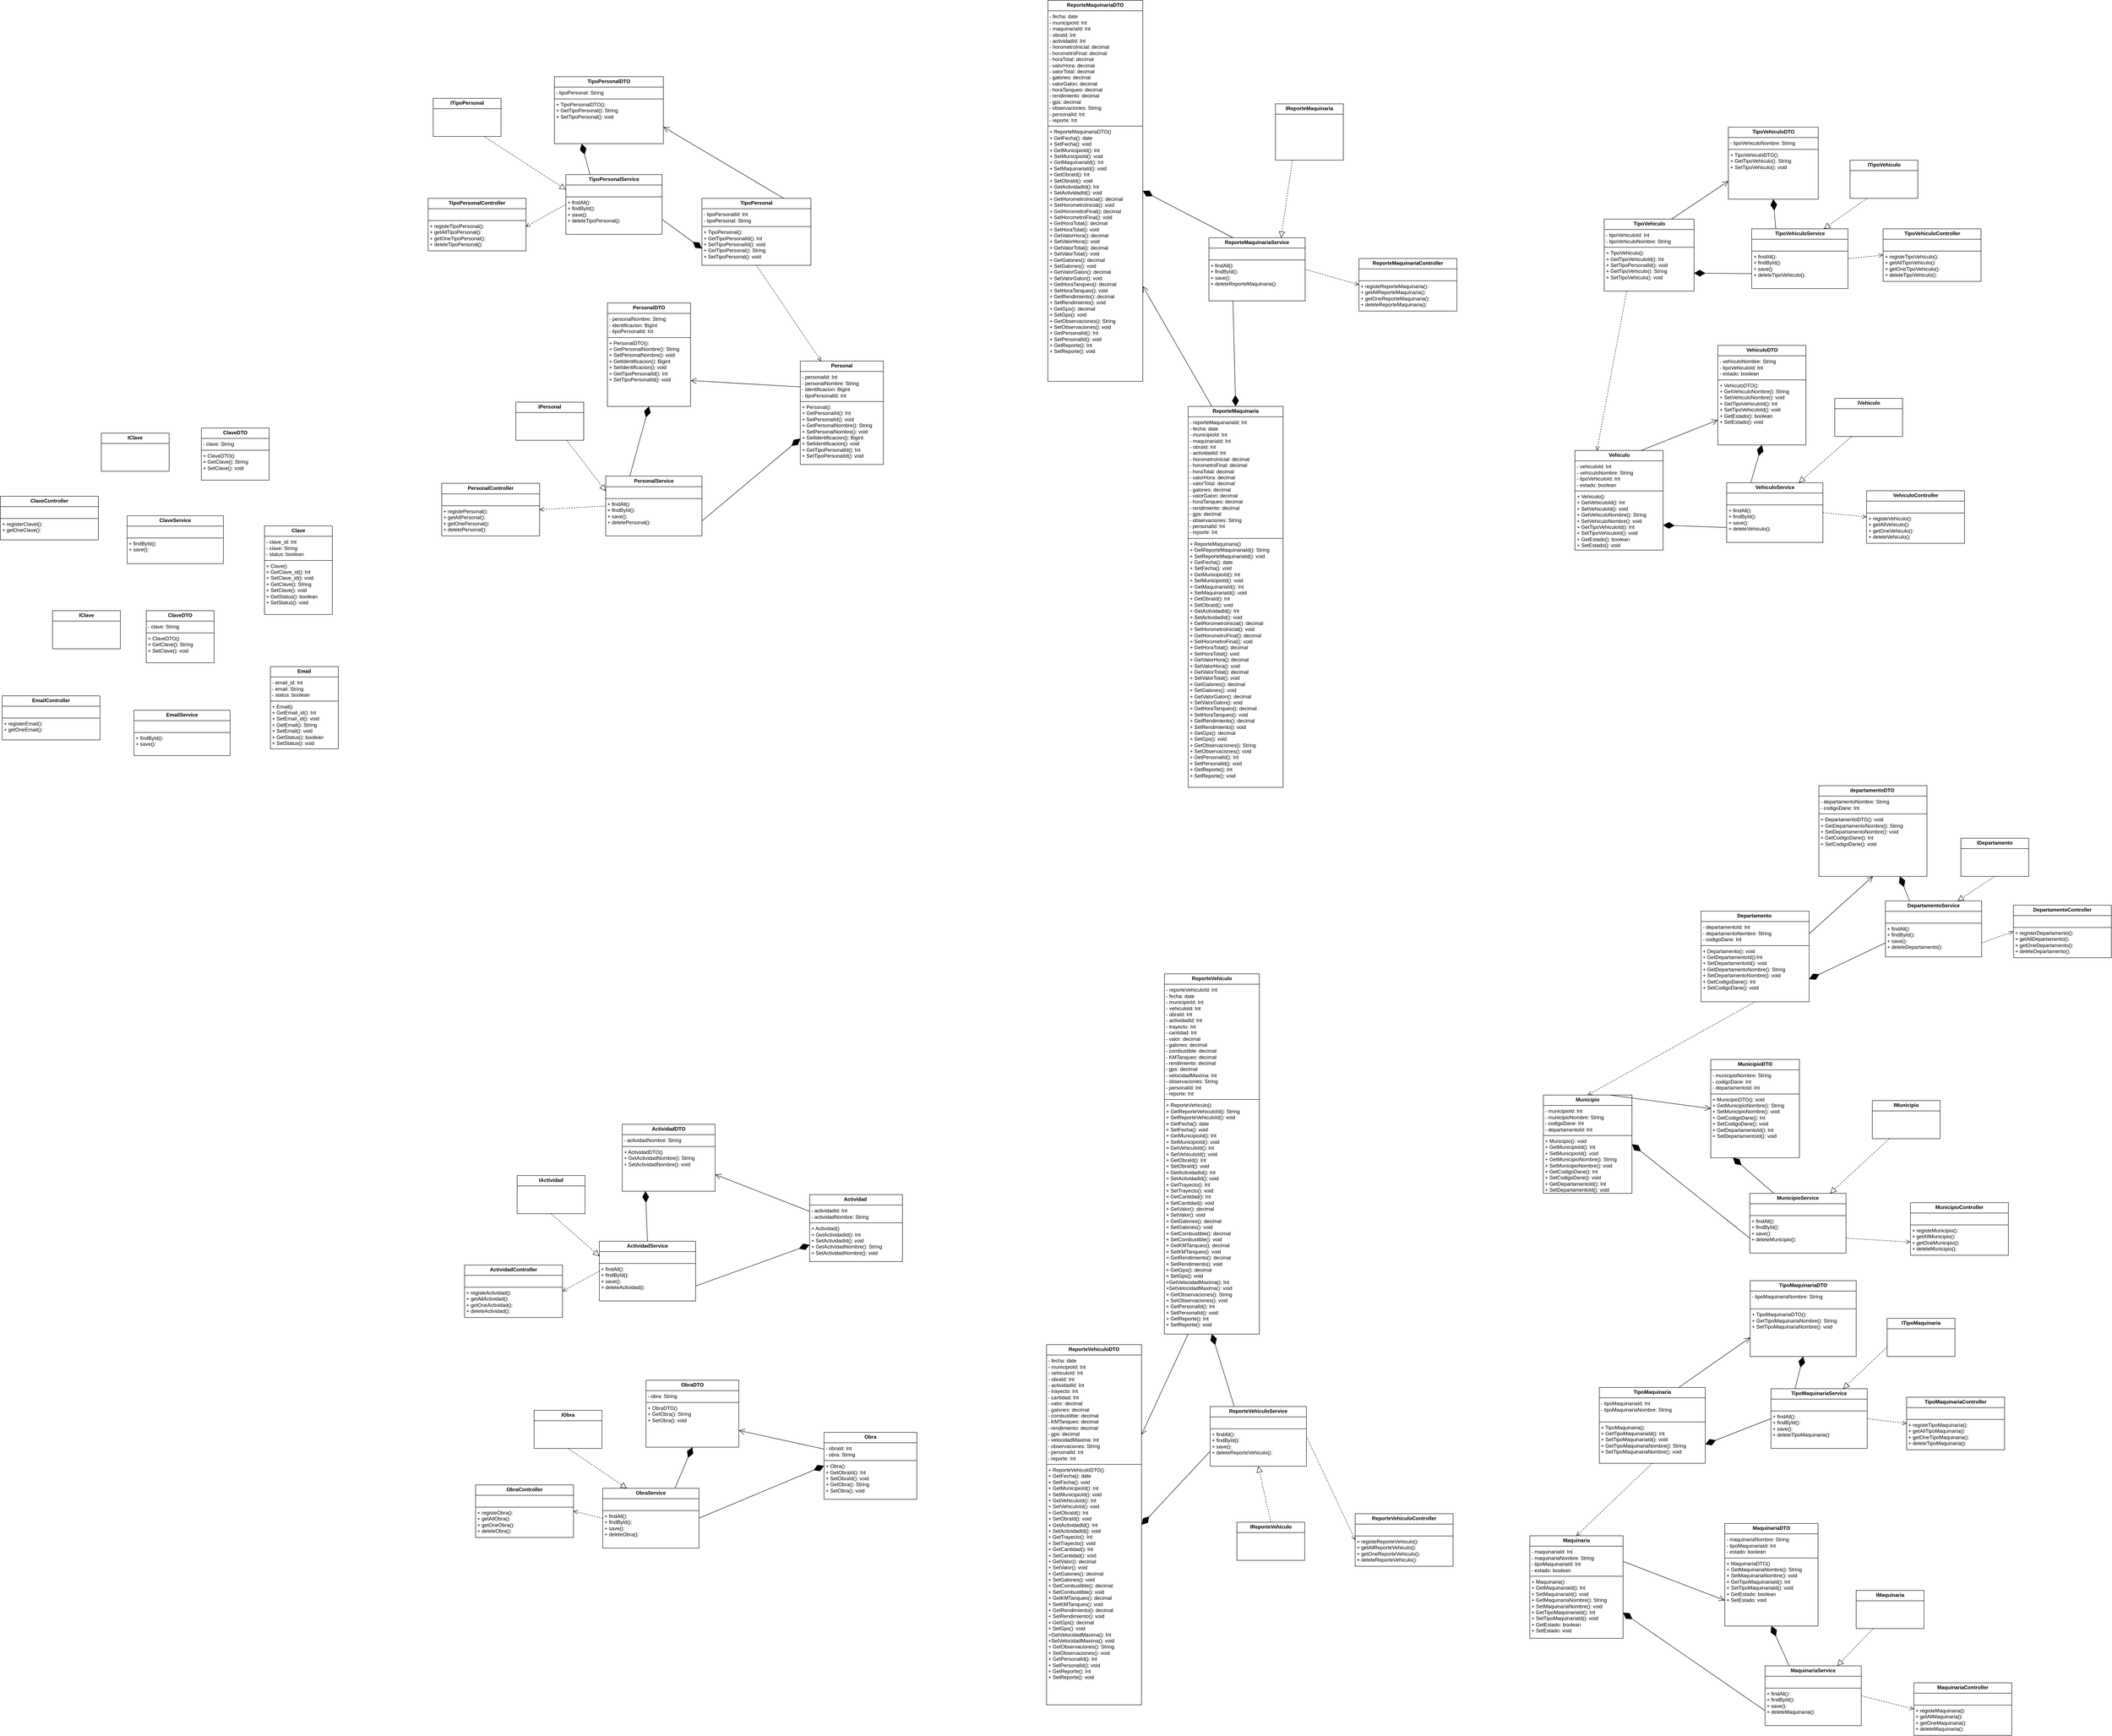 <mxfile version="27.1.1">
  <diagram name="Página-1" id="Xx_L0fpkErWNYB54SpZj">
    <mxGraphModel dx="5221" dy="3758" grid="0" gridSize="10" guides="1" tooltips="1" connect="1" arrows="1" fold="1" page="0" pageScale="1" pageWidth="827" pageHeight="1169" math="0" shadow="0">
      <root>
        <mxCell id="0" />
        <mxCell id="1" parent="0" />
        <mxCell id="NUsW2H6koxCrExLu0JP--1" value="&lt;p style=&quot;margin:0px;margin-top:4px;text-align:center;&quot;&gt;&lt;b&gt;Departamento&amp;nbsp;&lt;/b&gt;&lt;/p&gt;&lt;hr size=&quot;1&quot; style=&quot;border-style:solid;&quot;&gt;&lt;p style=&quot;margin:0px;margin-left:4px;&quot;&gt;- departamentoId: Int&lt;/p&gt;&lt;p style=&quot;margin:0px;margin-left:4px;&quot;&gt;- departamentoNombre: String&lt;/p&gt;&lt;p style=&quot;margin:0px;margin-left:4px;&quot;&gt;- codigoDane: Int&lt;/p&gt;&lt;hr size=&quot;1&quot; style=&quot;border-style:solid;&quot;&gt;&lt;p style=&quot;margin:0px;margin-left:4px;&quot;&gt;+ Departamento(): void&lt;/p&gt;&lt;p style=&quot;margin:0px;margin-left:4px;&quot;&gt;+ GetDepartamentoId():Int&lt;/p&gt;&lt;p style=&quot;margin:0px;margin-left:4px;&quot;&gt;+ SetDepartamentoId(): void&lt;/p&gt;&lt;p style=&quot;margin:0px;margin-left:4px;&quot;&gt;+ GetDepartamentoNombre(): String&lt;/p&gt;&lt;p style=&quot;margin:0px;margin-left:4px;&quot;&gt;+ SetDepartamentoNombre(): void&lt;/p&gt;&lt;p style=&quot;margin:0px;margin-left:4px;&quot;&gt;+ GetCodigoDane(): Int&lt;/p&gt;&lt;p style=&quot;margin:0px;margin-left:4px;&quot;&gt;+ SetCodigoDane(): void&lt;/p&gt;" style="verticalAlign=top;align=left;overflow=fill;html=1;whiteSpace=wrap;" parent="1" vertex="1">
          <mxGeometry x="1478" y="143" width="255" height="214" as="geometry" />
        </mxCell>
        <mxCell id="NUsW2H6koxCrExLu0JP--2" value="&lt;p style=&quot;margin:0px;margin-top:4px;text-align:center;&quot;&gt;&lt;b&gt;Municipio&lt;/b&gt;&lt;/p&gt;&lt;hr size=&quot;1&quot; style=&quot;border-style:solid;&quot;&gt;&lt;p style=&quot;margin:0px;margin-left:4px;&quot;&gt;- municipioId: Int&lt;/p&gt;&lt;p style=&quot;margin:0px;margin-left:4px;&quot;&gt;- municipioNombre: String&lt;/p&gt;&lt;p style=&quot;margin:0px;margin-left:4px;&quot;&gt;- codigoDane: Int&lt;/p&gt;&lt;p style=&quot;margin:0px;margin-left:4px;&quot;&gt;- departamentoId: Int&lt;/p&gt;&lt;hr size=&quot;1&quot; style=&quot;border-style:solid;&quot;&gt;&lt;p style=&quot;margin:0px;margin-left:4px;&quot;&gt;+ Municipio(): void&lt;/p&gt;&lt;p style=&quot;margin:0px;margin-left:4px;&quot;&gt;+ GetMunicipioId(): Int&lt;/p&gt;&lt;p style=&quot;margin:0px;margin-left:4px;&quot;&gt;+ SetMunicipioId(): void&lt;/p&gt;&lt;p style=&quot;margin:0px;margin-left:4px;&quot;&gt;+ GetMunicipioNombre(): String&lt;/p&gt;&lt;p style=&quot;margin:0px;margin-left:4px;&quot;&gt;+ SetMunicipioNombre(): void&lt;/p&gt;&lt;p style=&quot;margin:0px;margin-left:4px;&quot;&gt;+ GetCodigoDane(): Int&lt;/p&gt;&lt;p style=&quot;margin:0px;margin-left:4px;&quot;&gt;+ SetCodigoDane(): void&lt;/p&gt;&lt;p style=&quot;margin:0px;margin-left:4px;&quot;&gt;+ GetDepartamentoId(): Int&lt;/p&gt;&lt;p style=&quot;margin:0px;margin-left:4px;&quot;&gt;+ SetDepartamentoId(): void&lt;/p&gt;" style="verticalAlign=top;align=left;overflow=fill;html=1;whiteSpace=wrap;" parent="1" vertex="1">
          <mxGeometry x="1106" y="577" width="209" height="232" as="geometry" />
        </mxCell>
        <mxCell id="NUsW2H6koxCrExLu0JP--3" value="&lt;p style=&quot;margin:0px;margin-top:4px;text-align:center;&quot;&gt;&lt;b&gt;TipoPersonal&lt;/b&gt;&lt;/p&gt;&lt;hr size=&quot;1&quot; style=&quot;border-style:solid;&quot;&gt;&lt;p style=&quot;margin:0px;margin-left:4px;&quot;&gt;&lt;span style=&quot;background-color: transparent; color: light-dark(rgb(0, 0, 0), rgb(255, 255, 255));&quot;&gt;- tipoPersonalId: Int&lt;/span&gt;&lt;/p&gt;&lt;p style=&quot;margin:0px;margin-left:4px;&quot;&gt;- tipoPersonal: String&lt;/p&gt;&lt;hr size=&quot;1&quot; style=&quot;border-style:solid;&quot;&gt;&lt;p style=&quot;margin:0px;margin-left:4px;&quot;&gt;+ TipoPersonal():&lt;/p&gt;&lt;p style=&quot;margin:0px;margin-left:4px;&quot;&gt;+ GetTipoPersonalId(): Int&lt;/p&gt;&lt;p style=&quot;margin:0px;margin-left:4px;&quot;&gt;+ SetTipoPersonalId(): void&lt;/p&gt;&lt;p style=&quot;margin:0px;margin-left:4px;&quot;&gt;+ GetTipoPersonal(): String&lt;/p&gt;&lt;p style=&quot;margin:0px;margin-left:4px;&quot;&gt;+ SetTipoPersonal(): void&lt;/p&gt;" style="verticalAlign=top;align=left;overflow=fill;html=1;whiteSpace=wrap;" parent="1" vertex="1">
          <mxGeometry x="-879" y="-1539" width="257" height="158" as="geometry" />
        </mxCell>
        <mxCell id="NUsW2H6koxCrExLu0JP--4" value="&lt;p style=&quot;margin:0px;margin-top:4px;text-align:center;&quot;&gt;&lt;b&gt;Personal&lt;/b&gt;&lt;/p&gt;&lt;hr size=&quot;1&quot; style=&quot;border-style:solid;&quot;&gt;&lt;p style=&quot;margin:0px;margin-left:4px;&quot;&gt;- personalId: Int&lt;/p&gt;&lt;p style=&quot;margin:0px;margin-left:4px;&quot;&gt;- personalNombre: String&lt;/p&gt;&lt;p style=&quot;margin:0px;margin-left:4px;&quot;&gt;- identificacion: Bigint&lt;/p&gt;&lt;p style=&quot;margin:0px;margin-left:4px;&quot;&gt;- tipoPersonalId: Int&lt;/p&gt;&lt;hr size=&quot;1&quot; style=&quot;border-style:solid;&quot;&gt;&lt;p style=&quot;margin:0px;margin-left:4px;&quot;&gt;+ Personal():&lt;/p&gt;&lt;p style=&quot;margin:0px;margin-left:4px;&quot;&gt;+ GetPersonalId(): Int&lt;/p&gt;&lt;p style=&quot;margin:0px;margin-left:4px;&quot;&gt;+ SetPersonalId(): void&lt;/p&gt;&lt;p style=&quot;margin:0px;margin-left:4px;&quot;&gt;+ GetPersonalNombre(): String&amp;nbsp;&lt;/p&gt;&lt;p style=&quot;margin:0px;margin-left:4px;&quot;&gt;+ SetPersonalNombre(): void&lt;/p&gt;&lt;p style=&quot;margin:0px;margin-left:4px;&quot;&gt;+ GetIdentificacion(): Bigint&lt;/p&gt;&lt;p style=&quot;margin:0px;margin-left:4px;&quot;&gt;+ SetIdentificacion(): void&lt;/p&gt;&lt;p style=&quot;margin:0px;margin-left:4px;&quot;&gt;+ GetTipoPersonalId(): Int&lt;/p&gt;&lt;p style=&quot;margin:0px;margin-left:4px;&quot;&gt;+ SetTipoPersonalId(): void&lt;/p&gt;&lt;p style=&quot;margin:0px;margin-left:4px;&quot;&gt;&lt;br&gt;&lt;/p&gt;" style="verticalAlign=top;align=left;overflow=fill;html=1;whiteSpace=wrap;" parent="1" vertex="1">
          <mxGeometry x="-647" y="-1155" width="196" height="244" as="geometry" />
        </mxCell>
        <mxCell id="NUsW2H6koxCrExLu0JP--6" value="&lt;p style=&quot;margin:0px;margin-top:4px;text-align:center;&quot;&gt;&lt;b&gt;TipoVehiculo&lt;/b&gt;&lt;/p&gt;&lt;hr size=&quot;1&quot; style=&quot;border-style:solid;&quot;&gt;&lt;p style=&quot;margin:0px;margin-left:4px;&quot;&gt;- tipoVehiculoId: Int&lt;/p&gt;&lt;p style=&quot;margin:0px;margin-left:4px;&quot;&gt;- tipoVehiculoNombre: String&lt;/p&gt;&lt;hr size=&quot;1&quot; style=&quot;border-style:solid;&quot;&gt;&lt;p style=&quot;margin:0px;margin-left:4px;&quot;&gt;+ TipoVehiculo():&lt;/p&gt;&lt;p style=&quot;margin:0px;margin-left:4px;&quot;&gt;+ GetTipoVehiculoId(): Int&lt;/p&gt;&lt;p style=&quot;margin:0px;margin-left:4px;&quot;&gt;+ SetTipoPersonalId(): void&lt;/p&gt;&lt;p style=&quot;margin:0px;margin-left:4px;&quot;&gt;+ GetTipoVehiculo(): String&lt;/p&gt;&lt;p style=&quot;margin:0px;margin-left:4px;&quot;&gt;+ SetTipoVehiculo(): void&lt;/p&gt;" style="verticalAlign=top;align=left;overflow=fill;html=1;whiteSpace=wrap;" parent="1" vertex="1">
          <mxGeometry x="1249.5" y="-1490" width="212" height="170" as="geometry" />
        </mxCell>
        <mxCell id="NUsW2H6koxCrExLu0JP--8" value="&lt;p style=&quot;margin:0px;margin-top:4px;text-align:center;&quot;&gt;&lt;b&gt;Vehiculo&lt;/b&gt;&lt;/p&gt;&lt;hr size=&quot;1&quot; style=&quot;border-style:solid;&quot;&gt;&lt;p style=&quot;margin:0px;margin-left:4px;&quot;&gt;- vehiculoId: Int&lt;/p&gt;&lt;p style=&quot;margin:0px;margin-left:4px;&quot;&gt;- vehículoNombre: String&lt;/p&gt;&lt;p style=&quot;margin:0px;margin-left:4px;&quot;&gt;- tipoVehiculoId: Int&lt;/p&gt;&lt;p style=&quot;margin:0px;margin-left:4px;&quot;&gt;- estado: boolean&lt;/p&gt;&lt;hr size=&quot;1&quot; style=&quot;border-style:solid;&quot;&gt;&lt;p style=&quot;margin:0px;margin-left:4px;&quot;&gt;+ Vehiculo():&lt;/p&gt;&lt;p style=&quot;margin:0px;margin-left:4px;&quot;&gt;+ GetVehiculoId(): Int&lt;/p&gt;&lt;p style=&quot;margin:0px;margin-left:4px;&quot;&gt;+ SetVehiculoId(): void&lt;/p&gt;&lt;p style=&quot;margin:0px;margin-left:4px;&quot;&gt;+ GetVehiculoNombre(): String&lt;/p&gt;&lt;p style=&quot;margin:0px;margin-left:4px;&quot;&gt;+ SetVehiculoNombre(): void&lt;/p&gt;&lt;p style=&quot;margin:0px;margin-left:4px;&quot;&gt;+ GetTipoVehiculoId(): Int&lt;/p&gt;&lt;p style=&quot;margin:0px;margin-left:4px;&quot;&gt;+ SetTipoVehiculoId(): void&lt;/p&gt;&lt;p style=&quot;margin:0px;margin-left:4px;&quot;&gt;+ GetEstado(): boolean&lt;/p&gt;&lt;p style=&quot;margin:0px;margin-left:4px;&quot;&gt;+ SetEstado(): void&lt;/p&gt;" style="verticalAlign=top;align=left;overflow=fill;html=1;whiteSpace=wrap;" parent="1" vertex="1">
          <mxGeometry x="1180.5" y="-944" width="208" height="235" as="geometry" />
        </mxCell>
        <mxCell id="NUsW2H6koxCrExLu0JP--9" value="&lt;p style=&quot;margin:0px;margin-top:4px;text-align:center;&quot;&gt;&lt;b&gt;TipoMaquinaria&lt;/b&gt;&lt;/p&gt;&lt;hr size=&quot;1&quot; style=&quot;border-style:solid;&quot;&gt;&lt;p style=&quot;margin:0px;margin-left:4px;&quot;&gt;- tipoMaquinariaId: Int&lt;/p&gt;&lt;p style=&quot;margin:0px;margin-left:4px;&quot;&gt;- tipoMaquinariaNombre: String&lt;/p&gt;&lt;p style=&quot;margin:0px;margin-left:4px;&quot;&gt;&lt;br&gt;&lt;/p&gt;&lt;hr size=&quot;1&quot; style=&quot;border-style:solid;&quot;&gt;&lt;p style=&quot;margin:0px;margin-left:4px;&quot;&gt;+ TipoMaquinaria():&lt;/p&gt;&lt;p style=&quot;margin:0px;margin-left:4px;&quot;&gt;+ GetTipoMaquinariaId(): Int&lt;/p&gt;&lt;p style=&quot;margin:0px;margin-left:4px;&quot;&gt;+ SetTipoMaquinariaId(): void&lt;/p&gt;&lt;p style=&quot;margin:0px;margin-left:4px;&quot;&gt;+ GetTipoMaquinariaNombre(): String&lt;/p&gt;&lt;p style=&quot;margin:0px;margin-left:4px;&quot;&gt;+ SetTipoMaquinariaNombre(): void&lt;/p&gt;" style="verticalAlign=top;align=left;overflow=fill;html=1;whiteSpace=wrap;" parent="1" vertex="1">
          <mxGeometry x="1238" y="1267" width="250" height="179" as="geometry" />
        </mxCell>
        <mxCell id="NUsW2H6koxCrExLu0JP--10" value="&lt;p style=&quot;margin:0px;margin-top:4px;text-align:center;&quot;&gt;&lt;b&gt;Maquinaria&lt;/b&gt;&lt;/p&gt;&lt;hr size=&quot;1&quot; style=&quot;border-style:solid;&quot;&gt;&lt;p style=&quot;margin:0px;margin-left:4px;&quot;&gt;- maquinariaId: Int&lt;/p&gt;&lt;p style=&quot;margin:0px;margin-left:4px;&quot;&gt;- maquinariaNombre: String&lt;/p&gt;&lt;p style=&quot;margin:0px;margin-left:4px;&quot;&gt;- tipoMaquinariaId: Int&lt;/p&gt;&lt;p style=&quot;margin:0px;margin-left:4px;&quot;&gt;- estado: boolean&lt;/p&gt;&lt;hr size=&quot;1&quot; style=&quot;border-style:solid;&quot;&gt;&lt;p style=&quot;margin:0px;margin-left:4px;&quot;&gt;+ Maquinaria()&lt;/p&gt;&lt;p style=&quot;margin:0px;margin-left:4px;&quot;&gt;+ GetMaquinariaId(): Int&lt;/p&gt;&lt;p style=&quot;margin:0px;margin-left:4px;&quot;&gt;+ SetMaquinariaId(): void&lt;/p&gt;&lt;p style=&quot;margin:0px;margin-left:4px;&quot;&gt;+ GetMaquinariaNombre(): String&lt;/p&gt;&lt;p style=&quot;margin:0px;margin-left:4px;&quot;&gt;+ SetMaquinariaNombre(): void&lt;/p&gt;&lt;p style=&quot;margin:0px;margin-left:4px;&quot;&gt;+ GetTipoMaquinariaId(): Int&lt;/p&gt;&lt;p style=&quot;margin:0px;margin-left:4px;&quot;&gt;+ SetTipoMaquinariaId(): void&lt;/p&gt;&lt;p style=&quot;margin:0px;margin-left:4px;&quot;&gt;+ GetEstado: boolean&lt;/p&gt;&lt;p style=&quot;margin:0px;margin-left:4px;&quot;&gt;+ SetEstado: void&lt;/p&gt;&lt;p style=&quot;margin:0px;margin-left:4px;&quot;&gt;&lt;br&gt;&lt;/p&gt;" style="verticalAlign=top;align=left;overflow=fill;html=1;whiteSpace=wrap;" parent="1" vertex="1">
          <mxGeometry x="1074" y="1617" width="220" height="242" as="geometry" />
        </mxCell>
        <mxCell id="38WK-voCpKYBV_7e_A2f-1" value="&lt;p style=&quot;margin:0px;margin-top:4px;text-align:center;&quot;&gt;&lt;b&gt;Actividad&amp;nbsp;&lt;/b&gt;&lt;/p&gt;&lt;hr size=&quot;1&quot; style=&quot;border-style:solid;&quot;&gt;&lt;p style=&quot;margin:0px;margin-left:4px;&quot;&gt;- actividadId: Int&lt;/p&gt;&lt;p style=&quot;margin:0px;margin-left:4px;&quot;&gt;- actividadNombre: String&lt;/p&gt;&lt;hr size=&quot;1&quot; style=&quot;border-style:solid;&quot;&gt;&lt;p style=&quot;margin:0px;margin-left:4px;&quot;&gt;+ Actividad()&lt;/p&gt;&lt;p style=&quot;margin:0px;margin-left:4px;&quot;&gt;+ GetActividadId(): Int&lt;/p&gt;&lt;p style=&quot;margin:0px;margin-left:4px;&quot;&gt;+ SetActividadId(): void&lt;/p&gt;&lt;p style=&quot;margin:0px;margin-left:4px;&quot;&gt;+ GetActividadNombre(): String&lt;/p&gt;&lt;p style=&quot;margin:0px;margin-left:4px;&quot;&gt;+ SetActividadNombre(): void&lt;/p&gt;&lt;p style=&quot;margin:0px;margin-left:4px;&quot;&gt;&lt;br&gt;&lt;/p&gt;" style="verticalAlign=top;align=left;overflow=fill;html=1;whiteSpace=wrap;" parent="1" vertex="1">
          <mxGeometry x="-625" y="812" width="219" height="158" as="geometry" />
        </mxCell>
        <mxCell id="2wEboDHF7X_0QnCJTFyC-1" value="&lt;p style=&quot;margin:0px;margin-top:4px;text-align:center;&quot;&gt;&lt;b&gt;Obra&lt;/b&gt;&lt;/p&gt;&lt;hr size=&quot;1&quot; style=&quot;border-style:solid;&quot;&gt;&lt;p style=&quot;margin:0px;margin-left:4px;&quot;&gt;- obraId: Int&lt;/p&gt;&lt;p style=&quot;margin:0px;margin-left:4px;&quot;&gt;&lt;span style=&quot;background-color: transparent; color: light-dark(rgb(0, 0, 0), rgb(255, 255, 255));&quot;&gt;- obra: String&lt;/span&gt;&lt;/p&gt;&lt;hr size=&quot;1&quot; style=&quot;border-style:solid;&quot;&gt;&lt;p style=&quot;margin:0px;margin-left:4px;&quot;&gt;+ Obra()&lt;/p&gt;&lt;p style=&quot;margin:0px;margin-left:4px;&quot;&gt;+ GetObraId(): Int&lt;/p&gt;&lt;p style=&quot;margin:0px;margin-left:4px;&quot;&gt;+ SetObraId(): void&lt;/p&gt;&lt;p style=&quot;margin:0px;margin-left:4px;&quot;&gt;+ GetObra(): String&lt;/p&gt;&lt;p style=&quot;margin:0px;margin-left:4px;&quot;&gt;+ SetObra(): void&lt;/p&gt;&lt;p style=&quot;margin:0px;margin-left:4px;&quot;&gt;&lt;br&gt;&lt;/p&gt;" style="verticalAlign=top;align=left;overflow=fill;html=1;whiteSpace=wrap;" parent="1" vertex="1">
          <mxGeometry x="-591" y="1373" width="219" height="158" as="geometry" />
        </mxCell>
        <mxCell id="2wEboDHF7X_0QnCJTFyC-3" value="&lt;p style=&quot;margin:0px;margin-top:4px;text-align:center;&quot;&gt;&lt;b&gt;ReporteMaquinaria&lt;/b&gt;&lt;/p&gt;&lt;hr size=&quot;1&quot; style=&quot;border-style:solid;&quot;&gt;&lt;p style=&quot;margin:0px;margin-left:4px;&quot;&gt;- reporteMaquinariaId: Int&lt;/p&gt;&lt;p style=&quot;margin:0px;margin-left:4px;&quot;&gt;- fecha: date&lt;/p&gt;&lt;p style=&quot;margin:0px;margin-left:4px;&quot;&gt;- municipioId: Int&lt;/p&gt;&lt;p style=&quot;margin:0px;margin-left:4px;&quot;&gt;- maquinariaId: Int&lt;/p&gt;&lt;p style=&quot;margin:0px;margin-left:4px;&quot;&gt;- obraId: Int&lt;/p&gt;&lt;p style=&quot;margin:0px;margin-left:4px;&quot;&gt;- actividadId: Int&lt;/p&gt;&lt;p style=&quot;margin:0px;margin-left:4px;&quot;&gt;- horometroInicial: decimal&lt;/p&gt;&amp;nbsp;- horometroFinal: decimal&lt;div&gt;&lt;div&gt;&amp;nbsp;- horaTotal: decimal&lt;/div&gt;&lt;div&gt;&amp;nbsp;- valorHora: decimal&lt;/div&gt;&lt;div&gt;&amp;nbsp;- valorTotal: decimal&lt;/div&gt;&lt;div&gt;&amp;nbsp;- galones: decimal&lt;/div&gt;&lt;div&gt;&amp;nbsp;- valorGalon: decimal&lt;/div&gt;&lt;div&gt;&amp;nbsp;- horaTanqueo: decimal&lt;/div&gt;&lt;div&gt;&amp;nbsp;- rendimiento: decimal&lt;/div&gt;&lt;div&gt;&amp;nbsp;- gps: decimal&lt;/div&gt;&lt;div&gt;&amp;nbsp;- observaciones: String&lt;/div&gt;&lt;div&gt;&amp;nbsp;- personalId: Int&lt;/div&gt;&lt;div&gt;&amp;nbsp;- reporte: Int&lt;br&gt;&lt;hr size=&quot;1&quot; style=&quot;border-style:solid;&quot;&gt;&lt;p style=&quot;margin:0px;margin-left:4px;&quot;&gt;+ ReporteMaquinaria()&lt;/p&gt;&lt;p style=&quot;margin:0px;margin-left:4px;&quot;&gt;+ GetR&lt;span style=&quot;background-color: transparent; color: light-dark(rgb(0, 0, 0), rgb(255, 255, 255));&quot;&gt;eporteMaquinariaId(): String&lt;/span&gt;&lt;/p&gt;&lt;p style=&quot;margin:0px;margin-left:4px;&quot;&gt;+ SetR&lt;span style=&quot;color: light-dark(rgb(0, 0, 0), rgb(255, 255, 255)); background-color: transparent;&quot;&gt;eporteMaquinariaId(): void&lt;/span&gt;&lt;span style=&quot;background-color: transparent; color: light-dark(rgb(0, 0, 0), rgb(255, 255, 255));&quot;&gt;&lt;/span&gt;&lt;/p&gt;&lt;p style=&quot;margin:0px;margin-left:4px;&quot;&gt;&lt;span style=&quot;color: light-dark(rgb(0, 0, 0), rgb(255, 255, 255)); background-color: transparent;&quot;&gt;+ GetFecha(): date&lt;/span&gt;&lt;/p&gt;&lt;p style=&quot;margin:0px;margin-left:4px;&quot;&gt;&lt;span style=&quot;color: light-dark(rgb(0, 0, 0), rgb(255, 255, 255)); background-color: transparent;&quot;&gt;+ Set&lt;/span&gt;&lt;span style=&quot;background-color: transparent; color: light-dark(rgb(0, 0, 0), rgb(255, 255, 255));&quot;&gt;Fecha(): void&lt;/span&gt;&lt;/p&gt;&lt;p style=&quot;margin:0px;margin-left:4px;&quot;&gt;&lt;span style=&quot;background-color: transparent; color: light-dark(rgb(0, 0, 0), rgb(255, 255, 255));&quot;&gt;+ GetMunicipioId(): Int&lt;/span&gt;&lt;/p&gt;&lt;p style=&quot;margin:0px;margin-left:4px;&quot;&gt;&lt;span style=&quot;background-color: transparent; color: light-dark(rgb(0, 0, 0), rgb(255, 255, 255));&quot;&gt;+ Set&lt;/span&gt;&lt;span style=&quot;background-color: transparent; color: light-dark(rgb(0, 0, 0), rgb(255, 255, 255));&quot;&gt;MunicipioId(): void&lt;/span&gt;&lt;/p&gt;&lt;p style=&quot;margin:0px;margin-left:4px;&quot;&gt;&lt;span style=&quot;background-color: transparent; color: light-dark(rgb(0, 0, 0), rgb(255, 255, 255));&quot;&gt;+ GetMaquinariaId(): Int&lt;/span&gt;&lt;/p&gt;&lt;p style=&quot;margin:0px;margin-left:4px;&quot;&gt;&lt;span style=&quot;background-color: transparent; color: light-dark(rgb(0, 0, 0), rgb(255, 255, 255));&quot;&gt;+ Set&lt;/span&gt;&lt;span style=&quot;background-color: transparent; color: light-dark(rgb(0, 0, 0), rgb(255, 255, 255));&quot;&gt;MaquinariaId(): void&lt;/span&gt;&lt;/p&gt;&lt;p style=&quot;margin:0px;margin-left:4px;&quot;&gt;&lt;span style=&quot;background-color: transparent; color: light-dark(rgb(0, 0, 0), rgb(255, 255, 255));&quot;&gt;&lt;/span&gt;&lt;/p&gt;&lt;p style=&quot;margin: 0px 0px 0px 4px;&quot;&gt;&lt;span style=&quot;background-color: transparent; color: light-dark(rgb(0, 0, 0), rgb(255, 255, 255));&quot;&gt;+ GetObraId(): Int&lt;/span&gt;&lt;/p&gt;&lt;p style=&quot;margin: 0px 0px 0px 4px;&quot;&gt;&lt;span style=&quot;background-color: transparent; color: light-dark(rgb(0, 0, 0), rgb(255, 255, 255));&quot;&gt;+ Set&lt;/span&gt;&lt;span style=&quot;background-color: transparent; color: light-dark(rgb(0, 0, 0), rgb(255, 255, 255));&quot;&gt;ObraId(): void&lt;/span&gt;&lt;/p&gt;&lt;p style=&quot;margin: 0px 0px 0px 4px;&quot;&gt;&lt;span style=&quot;background-color: transparent; color: light-dark(rgb(0, 0, 0), rgb(255, 255, 255));&quot;&gt;&lt;/span&gt;&lt;/p&gt;&lt;p style=&quot;margin: 0px 0px 0px 4px;&quot;&gt;&lt;span style=&quot;background-color: transparent; color: light-dark(rgb(0, 0, 0), rgb(255, 255, 255));&quot;&gt;+ GetActividadId(): Int&lt;/span&gt;&lt;/p&gt;&lt;p style=&quot;margin: 0px 0px 0px 4px;&quot;&gt;&lt;span style=&quot;background-color: transparent; color: light-dark(rgb(0, 0, 0), rgb(255, 255, 255));&quot;&gt;+ Set&lt;/span&gt;&lt;span style=&quot;background-color: transparent; color: light-dark(rgb(0, 0, 0), rgb(255, 255, 255));&quot;&gt;ActividadId(): void&lt;/span&gt;&lt;/p&gt;&lt;p style=&quot;margin: 0px 0px 0px 4px;&quot;&gt;&lt;span style=&quot;background-color: transparent; color: light-dark(rgb(0, 0, 0), rgb(255, 255, 255));&quot;&gt;&lt;/span&gt;&lt;/p&gt;&lt;p style=&quot;margin: 0px 0px 0px 4px;&quot;&gt;&lt;span style=&quot;background-color: transparent; color: light-dark(rgb(0, 0, 0), rgb(255, 255, 255));&quot;&gt;+ GetHorometroInicial(): decimal&lt;/span&gt;&lt;/p&gt;&lt;p style=&quot;margin: 0px 0px 0px 4px;&quot;&gt;&lt;span style=&quot;background-color: transparent; color: light-dark(rgb(0, 0, 0), rgb(255, 255, 255));&quot;&gt;+ Set&lt;/span&gt;&lt;span style=&quot;background-color: transparent; color: light-dark(rgb(0, 0, 0), rgb(255, 255, 255));&quot;&gt;HorometroInicial(): void&lt;/span&gt;&lt;/p&gt;&lt;p style=&quot;margin: 0px 0px 0px 4px;&quot;&gt;&lt;span style=&quot;background-color: transparent; color: light-dark(rgb(0, 0, 0), rgb(255, 255, 255));&quot;&gt;&lt;/span&gt;&lt;/p&gt;&lt;p style=&quot;margin: 0px 0px 0px 4px;&quot;&gt;&lt;span style=&quot;background-color: transparent; color: light-dark(rgb(0, 0, 0), rgb(255, 255, 255));&quot;&gt;+ Get&lt;/span&gt;&lt;span style=&quot;background-color: transparent; color: light-dark(rgb(0, 0, 0), rgb(255, 255, 255));&quot;&gt;HorometroFinal(): decimal&lt;/span&gt;&lt;/p&gt;&lt;p style=&quot;margin: 0px 0px 0px 4px;&quot;&gt;&lt;span style=&quot;background-color: transparent; color: light-dark(rgb(0, 0, 0), rgb(255, 255, 255));&quot;&gt;+ Set&lt;/span&gt;&lt;span style=&quot;background-color: transparent; color: light-dark(rgb(0, 0, 0), rgb(255, 255, 255));&quot;&gt;HorometroFinal(): void&lt;/span&gt;&lt;/p&gt;&lt;p style=&quot;margin: 0px 0px 0px 4px;&quot;&gt;&lt;span style=&quot;background-color: transparent; color: light-dark(rgb(0, 0, 0), rgb(255, 255, 255));&quot;&gt;&lt;/span&gt;&lt;/p&gt;&lt;p style=&quot;margin: 0px 0px 0px 4px;&quot;&gt;&lt;span style=&quot;background-color: transparent; color: light-dark(rgb(0, 0, 0), rgb(255, 255, 255));&quot;&gt;+ GetHoraTotal(): decimal&lt;/span&gt;&lt;/p&gt;&lt;p style=&quot;margin: 0px 0px 0px 4px;&quot;&gt;&lt;span style=&quot;background-color: transparent; color: light-dark(rgb(0, 0, 0), rgb(255, 255, 255));&quot;&gt;+ Set&lt;/span&gt;&lt;span style=&quot;background-color: transparent; color: light-dark(rgb(0, 0, 0), rgb(255, 255, 255));&quot;&gt;HoraTotal(): void&lt;/span&gt;&lt;/p&gt;&lt;p style=&quot;margin: 0px 0px 0px 4px;&quot;&gt;&lt;span style=&quot;background-color: transparent; color: light-dark(rgb(0, 0, 0), rgb(255, 255, 255));&quot;&gt;&lt;/span&gt;&lt;/p&gt;&lt;p style=&quot;margin: 0px 0px 0px 4px;&quot;&gt;&lt;span style=&quot;background-color: transparent; color: light-dark(rgb(0, 0, 0), rgb(255, 255, 255));&quot;&gt;+ GetValorHora(): decimal&lt;/span&gt;&lt;/p&gt;&lt;p style=&quot;margin: 0px 0px 0px 4px;&quot;&gt;&lt;span style=&quot;background-color: transparent; color: light-dark(rgb(0, 0, 0), rgb(255, 255, 255));&quot;&gt;+ Set&lt;/span&gt;&lt;span style=&quot;background-color: transparent; color: light-dark(rgb(0, 0, 0), rgb(255, 255, 255));&quot;&gt;ValorHora(): void&lt;/span&gt;&lt;/p&gt;&lt;p style=&quot;margin: 0px 0px 0px 4px;&quot;&gt;&lt;span style=&quot;background-color: transparent; color: light-dark(rgb(0, 0, 0), rgb(255, 255, 255));&quot;&gt;&lt;/span&gt;&lt;/p&gt;&lt;p style=&quot;margin: 0px 0px 0px 4px;&quot;&gt;&lt;span style=&quot;background-color: transparent; color: light-dark(rgb(0, 0, 0), rgb(255, 255, 255));&quot;&gt;+ GetValorTotal(): decimal&lt;/span&gt;&lt;/p&gt;&lt;p style=&quot;margin: 0px 0px 0px 4px;&quot;&gt;&lt;span style=&quot;background-color: transparent; color: light-dark(rgb(0, 0, 0), rgb(255, 255, 255));&quot;&gt;+ Set&lt;/span&gt;&lt;span style=&quot;background-color: transparent; color: light-dark(rgb(0, 0, 0), rgb(255, 255, 255));&quot;&gt;ValorTotal(): void&lt;/span&gt;&lt;/p&gt;&lt;p style=&quot;margin: 0px 0px 0px 4px;&quot;&gt;&lt;span style=&quot;background-color: transparent; color: light-dark(rgb(0, 0, 0), rgb(255, 255, 255));&quot;&gt;&lt;/span&gt;&lt;/p&gt;&lt;p style=&quot;margin: 0px 0px 0px 4px;&quot;&gt;&lt;span style=&quot;background-color: transparent; color: light-dark(rgb(0, 0, 0), rgb(255, 255, 255));&quot;&gt;+ GetGalones(): decimal&lt;/span&gt;&lt;/p&gt;&lt;p style=&quot;margin: 0px 0px 0px 4px;&quot;&gt;&lt;span style=&quot;background-color: transparent; color: light-dark(rgb(0, 0, 0), rgb(255, 255, 255));&quot;&gt;+ Set&lt;/span&gt;&lt;span style=&quot;background-color: transparent; color: light-dark(rgb(0, 0, 0), rgb(255, 255, 255));&quot;&gt;Galones(): void&lt;/span&gt;&lt;/p&gt;&lt;p style=&quot;margin: 0px 0px 0px 4px;&quot;&gt;&lt;span style=&quot;background-color: transparent; color: light-dark(rgb(0, 0, 0), rgb(255, 255, 255));&quot;&gt;&lt;/span&gt;&lt;/p&gt;&lt;p style=&quot;margin: 0px 0px 0px 4px;&quot;&gt;&lt;span style=&quot;background-color: transparent; color: light-dark(rgb(0, 0, 0), rgb(255, 255, 255));&quot;&gt;+ GetValorGalon(): decimal&lt;/span&gt;&lt;/p&gt;&lt;p style=&quot;margin: 0px 0px 0px 4px;&quot;&gt;&lt;span style=&quot;background-color: transparent; color: light-dark(rgb(0, 0, 0), rgb(255, 255, 255));&quot;&gt;+ Set&lt;/span&gt;&lt;span style=&quot;background-color: transparent; color: light-dark(rgb(0, 0, 0), rgb(255, 255, 255));&quot;&gt;ValorGalon(): void&lt;/span&gt;&lt;/p&gt;&lt;p style=&quot;margin: 0px 0px 0px 4px;&quot;&gt;&lt;span style=&quot;background-color: transparent; color: light-dark(rgb(0, 0, 0), rgb(255, 255, 255));&quot;&gt;&lt;/span&gt;&lt;/p&gt;&lt;p style=&quot;margin: 0px 0px 0px 4px;&quot;&gt;&lt;span style=&quot;background-color: transparent; color: light-dark(rgb(0, 0, 0), rgb(255, 255, 255));&quot;&gt;+ GetHoraTanqueo(): decimal&lt;/span&gt;&lt;/p&gt;&lt;p style=&quot;margin: 0px 0px 0px 4px;&quot;&gt;&lt;span style=&quot;background-color: transparent; color: light-dark(rgb(0, 0, 0), rgb(255, 255, 255));&quot;&gt;+ Set&lt;/span&gt;&lt;span style=&quot;background-color: transparent; color: light-dark(rgb(0, 0, 0), rgb(255, 255, 255));&quot;&gt;HoraTanqueo(): void&lt;/span&gt;&lt;/p&gt;&lt;p style=&quot;margin: 0px 0px 0px 4px;&quot;&gt;&lt;span style=&quot;background-color: transparent; color: light-dark(rgb(0, 0, 0), rgb(255, 255, 255));&quot;&gt;&lt;/span&gt;&lt;/p&gt;&lt;p style=&quot;margin: 0px 0px 0px 4px;&quot;&gt;&lt;span style=&quot;background-color: transparent; color: light-dark(rgb(0, 0, 0), rgb(255, 255, 255));&quot;&gt;+ GetRendimiento(): decimal&lt;/span&gt;&lt;/p&gt;&lt;p style=&quot;margin: 0px 0px 0px 4px;&quot;&gt;&lt;span style=&quot;background-color: transparent; color: light-dark(rgb(0, 0, 0), rgb(255, 255, 255));&quot;&gt;+ Set&lt;/span&gt;&lt;span style=&quot;background-color: transparent; color: light-dark(rgb(0, 0, 0), rgb(255, 255, 255));&quot;&gt;Rendimiento(): void&lt;/span&gt;&lt;/p&gt;&lt;p style=&quot;margin: 0px 0px 0px 4px;&quot;&gt;&lt;span style=&quot;background-color: transparent; color: light-dark(rgb(0, 0, 0), rgb(255, 255, 255));&quot;&gt;&lt;/span&gt;&lt;/p&gt;&lt;p style=&quot;margin: 0px 0px 0px 4px;&quot;&gt;&lt;span style=&quot;background-color: transparent; color: light-dark(rgb(0, 0, 0), rgb(255, 255, 255));&quot;&gt;+ GetGps(): decimal&lt;/span&gt;&lt;/p&gt;&lt;p style=&quot;margin: 0px 0px 0px 4px;&quot;&gt;&lt;span style=&quot;background-color: transparent; color: light-dark(rgb(0, 0, 0), rgb(255, 255, 255));&quot;&gt;+ Set&lt;/span&gt;&lt;span style=&quot;background-color: transparent; color: light-dark(rgb(0, 0, 0), rgb(255, 255, 255));&quot;&gt;Gps(): void&lt;/span&gt;&lt;/p&gt;&lt;p style=&quot;margin: 0px 0px 0px 4px;&quot;&gt;&lt;span style=&quot;background-color: transparent; color: light-dark(rgb(0, 0, 0), rgb(255, 255, 255));&quot;&gt;&lt;/span&gt;&lt;/p&gt;&lt;p style=&quot;margin: 0px 0px 0px 4px;&quot;&gt;&lt;span style=&quot;background-color: transparent; color: light-dark(rgb(0, 0, 0), rgb(255, 255, 255));&quot;&gt;+ GetObservaciones(): String&lt;/span&gt;&lt;/p&gt;&lt;p style=&quot;margin: 0px 0px 0px 4px;&quot;&gt;&lt;span style=&quot;background-color: transparent; color: light-dark(rgb(0, 0, 0), rgb(255, 255, 255));&quot;&gt;+ Set&lt;/span&gt;&lt;span style=&quot;background-color: transparent; color: light-dark(rgb(0, 0, 0), rgb(255, 255, 255));&quot;&gt;Observaciones(): void&lt;/span&gt;&lt;/p&gt;&lt;p style=&quot;margin: 0px 0px 0px 4px;&quot;&gt;&lt;span style=&quot;background-color: transparent; color: light-dark(rgb(0, 0, 0), rgb(255, 255, 255));&quot;&gt;&lt;/span&gt;&lt;/p&gt;&lt;p style=&quot;margin: 0px 0px 0px 4px;&quot;&gt;&lt;span style=&quot;background-color: transparent; color: light-dark(rgb(0, 0, 0), rgb(255, 255, 255));&quot;&gt;+ GetPersonalId(): Int&lt;/span&gt;&lt;/p&gt;&lt;p style=&quot;margin: 0px 0px 0px 4px;&quot;&gt;&lt;span style=&quot;background-color: transparent; color: light-dark(rgb(0, 0, 0), rgb(255, 255, 255));&quot;&gt;+ Set&lt;/span&gt;&lt;span style=&quot;background-color: transparent; color: light-dark(rgb(0, 0, 0), rgb(255, 255, 255));&quot;&gt;PersonalId(): void&lt;/span&gt;&lt;/p&gt;&lt;p style=&quot;margin: 0px 0px 0px 4px;&quot;&gt;&lt;span style=&quot;background-color: transparent; color: light-dark(rgb(0, 0, 0), rgb(255, 255, 255));&quot;&gt;&lt;/span&gt;&lt;/p&gt;&lt;p style=&quot;margin: 0px 0px 0px 4px;&quot;&gt;&lt;span style=&quot;background-color: transparent; color: light-dark(rgb(0, 0, 0), rgb(255, 255, 255));&quot;&gt;+ GetReporte(): Int&lt;/span&gt;&lt;/p&gt;&lt;p style=&quot;margin: 0px 0px 0px 4px;&quot;&gt;&lt;span style=&quot;background-color: transparent; color: light-dark(rgb(0, 0, 0), rgb(255, 255, 255));&quot;&gt;+ SetReporte(): void&lt;/span&gt;&lt;/p&gt;&lt;/div&gt;&lt;/div&gt;" style="verticalAlign=top;align=left;overflow=fill;html=1;whiteSpace=wrap;" parent="1" vertex="1">
          <mxGeometry x="268" y="-1048" width="224" height="899" as="geometry" />
        </mxCell>
        <mxCell id="2wEboDHF7X_0QnCJTFyC-4" value="&lt;p style=&quot;margin:0px;margin-top:4px;text-align:center;&quot;&gt;&lt;b&gt;ReporteVehiculo&lt;/b&gt;&lt;/p&gt;&lt;hr size=&quot;1&quot; style=&quot;border-style:solid;&quot;&gt;&lt;p style=&quot;margin:0px;margin-left:4px;&quot;&gt;- reporteVehiculoId: Int&lt;/p&gt;&lt;p style=&quot;margin:0px;margin-left:4px;&quot;&gt;- fecha: date&lt;/p&gt;&lt;p style=&quot;margin:0px;margin-left:4px;&quot;&gt;- municipioId: Int&lt;/p&gt;&lt;p style=&quot;margin:0px;margin-left:4px;&quot;&gt;- vehiculoId: Int&lt;/p&gt;&lt;p style=&quot;margin:0px;margin-left:4px;&quot;&gt;- obraId: Int&lt;/p&gt;&lt;p style=&quot;margin:0px;margin-left:4px;&quot;&gt;- actividadId: Int&lt;/p&gt;&lt;p style=&quot;margin:0px;margin-left:4px;&quot;&gt;- trayecto: Int&lt;/p&gt;&lt;div&gt;&lt;div&gt;&amp;nbsp;- cantidad: Int&lt;/div&gt;&lt;div&gt;&amp;nbsp;- valor: decimal&lt;/div&gt;&lt;div&gt;&amp;nbsp;- galones: decimal&lt;/div&gt;&lt;div&gt;&amp;nbsp;- combustible: decimal&lt;/div&gt;&lt;div&gt;&amp;nbsp;- KMTanqueo: decimal&lt;/div&gt;&lt;div&gt;&amp;nbsp;- rendimiento: decimal&lt;/div&gt;&lt;div&gt;&amp;nbsp;- gps: decimal&lt;/div&gt;&lt;div&gt;&amp;nbsp;- velocidadMaxima: Int&lt;/div&gt;&lt;div&gt;&amp;nbsp;- observaciones: String&lt;/div&gt;&lt;div&gt;&amp;nbsp;- personalId: Int&lt;/div&gt;&lt;div&gt;&amp;nbsp;- reporte: Int&lt;br&gt;&lt;hr size=&quot;1&quot; style=&quot;border-style:solid;&quot;&gt;&lt;p style=&quot;margin:0px;margin-left:4px;&quot;&gt;+ ReporteVehiculo()&lt;/p&gt;&lt;p style=&quot;margin:0px;margin-left:4px;&quot;&gt;+ GetR&lt;span style=&quot;background-color: transparent; color: light-dark(rgb(0, 0, 0), rgb(255, 255, 255));&quot;&gt;eporte&lt;/span&gt;VehiculoId&lt;span style=&quot;background-color: transparent; color: light-dark(rgb(0, 0, 0), rgb(255, 255, 255));&quot;&gt;(): String&lt;/span&gt;&lt;/p&gt;&lt;p style=&quot;margin:0px;margin-left:4px;&quot;&gt;+ SetR&lt;span style=&quot;color: light-dark(rgb(0, 0, 0), rgb(255, 255, 255)); background-color: transparent;&quot;&gt;eporte&lt;/span&gt;VehiculoId&lt;span style=&quot;color: light-dark(rgb(0, 0, 0), rgb(255, 255, 255)); background-color: transparent;&quot;&gt;(): void&lt;/span&gt;&lt;span style=&quot;background-color: transparent; color: light-dark(rgb(0, 0, 0), rgb(255, 255, 255));&quot;&gt;&lt;/span&gt;&lt;/p&gt;&lt;p style=&quot;margin:0px;margin-left:4px;&quot;&gt;&lt;span style=&quot;color: light-dark(rgb(0, 0, 0), rgb(255, 255, 255)); background-color: transparent;&quot;&gt;+ GetFecha(): date&lt;/span&gt;&lt;/p&gt;&lt;p style=&quot;margin:0px;margin-left:4px;&quot;&gt;&lt;span style=&quot;color: light-dark(rgb(0, 0, 0), rgb(255, 255, 255)); background-color: transparent;&quot;&gt;+ Set&lt;/span&gt;&lt;span style=&quot;background-color: transparent; color: light-dark(rgb(0, 0, 0), rgb(255, 255, 255));&quot;&gt;Fecha(): void&lt;/span&gt;&lt;/p&gt;&lt;p style=&quot;margin:0px;margin-left:4px;&quot;&gt;&lt;span style=&quot;background-color: transparent; color: light-dark(rgb(0, 0, 0), rgb(255, 255, 255));&quot;&gt;+ GetMunicipioId(): Int&lt;/span&gt;&lt;/p&gt;&lt;p style=&quot;margin:0px;margin-left:4px;&quot;&gt;&lt;span style=&quot;background-color: transparent; color: light-dark(rgb(0, 0, 0), rgb(255, 255, 255));&quot;&gt;+ Set&lt;/span&gt;&lt;span style=&quot;background-color: transparent; color: light-dark(rgb(0, 0, 0), rgb(255, 255, 255));&quot;&gt;MunicipioId(): void&lt;/span&gt;&lt;/p&gt;&lt;p style=&quot;margin:0px;margin-left:4px;&quot;&gt;&lt;span style=&quot;background-color: transparent; color: light-dark(rgb(0, 0, 0), rgb(255, 255, 255));&quot;&gt;+ Get&lt;/span&gt;Vehiculo&lt;span style=&quot;background-color: transparent; color: light-dark(rgb(0, 0, 0), rgb(255, 255, 255));&quot;&gt;Id(): Int&lt;/span&gt;&lt;/p&gt;&lt;p style=&quot;margin:0px;margin-left:4px;&quot;&gt;&lt;span style=&quot;background-color: transparent; color: light-dark(rgb(0, 0, 0), rgb(255, 255, 255));&quot;&gt;+ Set&lt;/span&gt;Vehiculo&lt;span style=&quot;background-color: transparent; color: light-dark(rgb(0, 0, 0), rgb(255, 255, 255));&quot;&gt;Id(): void&lt;/span&gt;&lt;/p&gt;&lt;p style=&quot;margin:0px;margin-left:4px;&quot;&gt;&lt;span style=&quot;background-color: transparent; color: light-dark(rgb(0, 0, 0), rgb(255, 255, 255));&quot;&gt;&lt;/span&gt;&lt;/p&gt;&lt;p style=&quot;margin: 0px 0px 0px 4px;&quot;&gt;&lt;span style=&quot;background-color: transparent; color: light-dark(rgb(0, 0, 0), rgb(255, 255, 255));&quot;&gt;+ GetObraId(): Int&lt;/span&gt;&lt;/p&gt;&lt;p style=&quot;margin: 0px 0px 0px 4px;&quot;&gt;&lt;span style=&quot;background-color: transparent; color: light-dark(rgb(0, 0, 0), rgb(255, 255, 255));&quot;&gt;+ Set&lt;/span&gt;&lt;span style=&quot;background-color: transparent; color: light-dark(rgb(0, 0, 0), rgb(255, 255, 255));&quot;&gt;ObraId(): void&lt;/span&gt;&lt;/p&gt;&lt;p style=&quot;margin: 0px 0px 0px 4px;&quot;&gt;&lt;span style=&quot;background-color: transparent; color: light-dark(rgb(0, 0, 0), rgb(255, 255, 255));&quot;&gt;&lt;/span&gt;&lt;/p&gt;&lt;p style=&quot;margin: 0px 0px 0px 4px;&quot;&gt;&lt;span style=&quot;background-color: transparent; color: light-dark(rgb(0, 0, 0), rgb(255, 255, 255));&quot;&gt;+ GetActividadId(): Int&lt;/span&gt;&lt;/p&gt;&lt;p style=&quot;margin: 0px 0px 0px 4px;&quot;&gt;&lt;span style=&quot;background-color: transparent; color: light-dark(rgb(0, 0, 0), rgb(255, 255, 255));&quot;&gt;+ Set&lt;/span&gt;&lt;span style=&quot;background-color: transparent; color: light-dark(rgb(0, 0, 0), rgb(255, 255, 255));&quot;&gt;ActividadId(): void&lt;/span&gt;&lt;/p&gt;&lt;p style=&quot;margin: 0px 0px 0px 4px;&quot;&gt;&lt;span style=&quot;background-color: transparent; color: light-dark(rgb(0, 0, 0), rgb(255, 255, 255));&quot;&gt;&lt;/span&gt;&lt;/p&gt;&lt;p style=&quot;margin: 0px 0px 0px 4px;&quot;&gt;+ GetTrayecto(): Int&lt;/p&gt;&lt;p style=&quot;margin: 0px 0px 0px 4px;&quot;&gt;+ Set&lt;span style=&quot;background-color: transparent; color: light-dark(rgb(0, 0, 0), rgb(255, 255, 255));&quot;&gt;Trayecto(): void&lt;/span&gt;&lt;/p&gt;&lt;p style=&quot;margin: 0px 0px 0px 4px;&quot;&gt;&lt;span style=&quot;background-color: transparent; color: light-dark(rgb(0, 0, 0), rgb(255, 255, 255));&quot;&gt;+ GetCantidad(): Int&lt;/span&gt;&lt;/p&gt;&lt;p style=&quot;margin: 0px 0px 0px 4px;&quot;&gt;&lt;span style=&quot;background-color: transparent; color: light-dark(rgb(0, 0, 0), rgb(255, 255, 255));&quot;&gt;+ Set&lt;/span&gt;&lt;span style=&quot;background-color: transparent; color: light-dark(rgb(0, 0, 0), rgb(255, 255, 255));&quot;&gt;Cantidad(): void&lt;/span&gt;&lt;/p&gt;&lt;p style=&quot;margin: 0px 0px 0px 4px;&quot;&gt;&lt;span style=&quot;background-color: transparent; color: light-dark(rgb(0, 0, 0), rgb(255, 255, 255));&quot;&gt;+ GetValor(): decimal&lt;/span&gt;&lt;/p&gt;&lt;p style=&quot;margin: 0px 0px 0px 4px;&quot;&gt;&lt;span style=&quot;background-color: transparent; color: light-dark(rgb(0, 0, 0), rgb(255, 255, 255));&quot;&gt;+ Set&lt;/span&gt;&lt;span style=&quot;background-color: transparent; color: light-dark(rgb(0, 0, 0), rgb(255, 255, 255));&quot;&gt;Valor(): void&lt;/span&gt;&lt;/p&gt;&lt;p style=&quot;margin: 0px 0px 0px 4px;&quot;&gt;&lt;span style=&quot;background-color: transparent; color: light-dark(rgb(0, 0, 0), rgb(255, 255, 255));&quot;&gt;+ GetGalones(): decimal&lt;/span&gt;&lt;/p&gt;&lt;p style=&quot;margin: 0px 0px 0px 4px;&quot;&gt;&lt;span style=&quot;background-color: transparent; color: light-dark(rgb(0, 0, 0), rgb(255, 255, 255));&quot;&gt;+ Set&lt;/span&gt;&lt;span style=&quot;background-color: transparent; color: light-dark(rgb(0, 0, 0), rgb(255, 255, 255));&quot;&gt;Galones(): void&lt;/span&gt;&lt;/p&gt;&lt;p style=&quot;margin: 0px 0px 0px 4px;&quot;&gt;&lt;span style=&quot;background-color: transparent; color: light-dark(rgb(0, 0, 0), rgb(255, 255, 255));&quot;&gt;&lt;/span&gt;&lt;/p&gt;&lt;p style=&quot;margin: 0px 0px 0px 4px;&quot;&gt;&lt;span style=&quot;background-color: transparent; color: light-dark(rgb(0, 0, 0), rgb(255, 255, 255));&quot;&gt;+ GetCombustible(): decimal&lt;/span&gt;&lt;/p&gt;&lt;p style=&quot;margin: 0px 0px 0px 4px;&quot;&gt;&lt;span style=&quot;background-color: transparent; color: light-dark(rgb(0, 0, 0), rgb(255, 255, 255));&quot;&gt;+ Set&lt;/span&gt;&lt;span style=&quot;background-color: transparent; color: light-dark(rgb(0, 0, 0), rgb(255, 255, 255));&quot;&gt;Combustible(): void&lt;/span&gt;&lt;/p&gt;&lt;p style=&quot;margin: 0px 0px 0px 4px;&quot;&gt;&lt;span style=&quot;background-color: transparent; color: light-dark(rgb(0, 0, 0), rgb(255, 255, 255));&quot;&gt;&lt;/span&gt;&lt;/p&gt;&lt;p style=&quot;margin: 0px 0px 0px 4px;&quot;&gt;&lt;span style=&quot;background-color: transparent; color: light-dark(rgb(0, 0, 0), rgb(255, 255, 255));&quot;&gt;+ GetKMTanqueo(): decimal&lt;/span&gt;&lt;/p&gt;&lt;p style=&quot;margin: 0px 0px 0px 4px;&quot;&gt;&lt;span style=&quot;background-color: transparent; color: light-dark(rgb(0, 0, 0), rgb(255, 255, 255));&quot;&gt;+ SetKM&lt;/span&gt;&lt;span style=&quot;background-color: transparent; color: light-dark(rgb(0, 0, 0), rgb(255, 255, 255));&quot;&gt;Tanqueo(): void&lt;/span&gt;&lt;/p&gt;&lt;p style=&quot;margin: 0px 0px 0px 4px;&quot;&gt;&lt;span style=&quot;background-color: transparent; color: light-dark(rgb(0, 0, 0), rgb(255, 255, 255));&quot;&gt;&lt;/span&gt;&lt;/p&gt;&lt;p style=&quot;margin: 0px 0px 0px 4px;&quot;&gt;&lt;span style=&quot;background-color: transparent; color: light-dark(rgb(0, 0, 0), rgb(255, 255, 255));&quot;&gt;+ GetRendimiento(): decimal&lt;/span&gt;&lt;/p&gt;&lt;p style=&quot;margin: 0px 0px 0px 4px;&quot;&gt;&lt;span style=&quot;background-color: transparent; color: light-dark(rgb(0, 0, 0), rgb(255, 255, 255));&quot;&gt;+ Set&lt;/span&gt;&lt;span style=&quot;background-color: transparent; color: light-dark(rgb(0, 0, 0), rgb(255, 255, 255));&quot;&gt;Rendimiento(): void&lt;/span&gt;&lt;/p&gt;&lt;p style=&quot;margin: 0px 0px 0px 4px;&quot;&gt;&lt;span style=&quot;background-color: transparent; color: light-dark(rgb(0, 0, 0), rgb(255, 255, 255));&quot;&gt;&lt;/span&gt;&lt;/p&gt;&lt;p style=&quot;margin: 0px 0px 0px 4px;&quot;&gt;&lt;span style=&quot;background-color: transparent; color: light-dark(rgb(0, 0, 0), rgb(255, 255, 255));&quot;&gt;+ GetGps(): decimal&lt;/span&gt;&lt;/p&gt;&lt;p style=&quot;margin: 0px 0px 0px 4px;&quot;&gt;&lt;span style=&quot;background-color: transparent; color: light-dark(rgb(0, 0, 0), rgb(255, 255, 255));&quot;&gt;+ Set&lt;/span&gt;&lt;span style=&quot;background-color: transparent; color: light-dark(rgb(0, 0, 0), rgb(255, 255, 255));&quot;&gt;Gps(): void&lt;/span&gt;&lt;/p&gt;&lt;p style=&quot;margin: 0px 0px 0px 4px;&quot;&gt;&lt;span style=&quot;background-color: transparent; color: light-dark(rgb(0, 0, 0), rgb(255, 255, 255));&quot;&gt;+GetVelocidadMaxima(): Int&lt;/span&gt;&lt;/p&gt;&lt;p style=&quot;margin: 0px 0px 0px 4px;&quot;&gt;&lt;span style=&quot;background-color: transparent; color: light-dark(rgb(0, 0, 0), rgb(255, 255, 255));&quot;&gt;+Set&lt;/span&gt;&lt;span style=&quot;background-color: transparent; color: light-dark(rgb(0, 0, 0), rgb(255, 255, 255));&quot;&gt;VelocidadMaxima(): void&lt;/span&gt;&lt;/p&gt;&lt;p style=&quot;margin: 0px 0px 0px 4px;&quot;&gt;&lt;span style=&quot;background-color: transparent; color: light-dark(rgb(0, 0, 0), rgb(255, 255, 255));&quot;&gt;&lt;/span&gt;&lt;/p&gt;&lt;p style=&quot;margin: 0px 0px 0px 4px;&quot;&gt;&lt;span style=&quot;background-color: transparent; color: light-dark(rgb(0, 0, 0), rgb(255, 255, 255));&quot;&gt;+ GetObservaciones(): String&lt;/span&gt;&lt;/p&gt;&lt;p style=&quot;margin: 0px 0px 0px 4px;&quot;&gt;&lt;span style=&quot;background-color: transparent; color: light-dark(rgb(0, 0, 0), rgb(255, 255, 255));&quot;&gt;+ Set&lt;/span&gt;&lt;span style=&quot;background-color: transparent; color: light-dark(rgb(0, 0, 0), rgb(255, 255, 255));&quot;&gt;Observaciones(): void&lt;/span&gt;&lt;/p&gt;&lt;p style=&quot;margin: 0px 0px 0px 4px;&quot;&gt;&lt;span style=&quot;background-color: transparent; color: light-dark(rgb(0, 0, 0), rgb(255, 255, 255));&quot;&gt;&lt;/span&gt;&lt;/p&gt;&lt;p style=&quot;margin: 0px 0px 0px 4px;&quot;&gt;&lt;span style=&quot;background-color: transparent; color: light-dark(rgb(0, 0, 0), rgb(255, 255, 255));&quot;&gt;+ GetPersonalId(): Int&lt;/span&gt;&lt;/p&gt;&lt;p style=&quot;margin: 0px 0px 0px 4px;&quot;&gt;&lt;span style=&quot;background-color: transparent; color: light-dark(rgb(0, 0, 0), rgb(255, 255, 255));&quot;&gt;+ Set&lt;/span&gt;&lt;span style=&quot;background-color: transparent; color: light-dark(rgb(0, 0, 0), rgb(255, 255, 255));&quot;&gt;PersonalId(): void&lt;/span&gt;&lt;/p&gt;&lt;p style=&quot;margin: 0px 0px 0px 4px;&quot;&gt;&lt;span style=&quot;background-color: transparent; color: light-dark(rgb(0, 0, 0), rgb(255, 255, 255));&quot;&gt;&lt;/span&gt;&lt;/p&gt;&lt;p style=&quot;margin: 0px 0px 0px 4px;&quot;&gt;&lt;span style=&quot;background-color: transparent; color: light-dark(rgb(0, 0, 0), rgb(255, 255, 255));&quot;&gt;+ GetReporte(): Int&lt;/span&gt;&lt;/p&gt;&lt;p style=&quot;margin: 0px 0px 0px 4px;&quot;&gt;&lt;span style=&quot;background-color: transparent; color: light-dark(rgb(0, 0, 0), rgb(255, 255, 255));&quot;&gt;+ SetReporte(): void&lt;/span&gt;&lt;/p&gt;&lt;/div&gt;&lt;/div&gt;" style="verticalAlign=top;align=left;overflow=fill;html=1;whiteSpace=wrap;" parent="1" vertex="1">
          <mxGeometry x="212" y="291" width="224" height="850" as="geometry" />
        </mxCell>
        <mxCell id="CeKVEvbD_Gv_TsfwqNtn-2" value="&lt;p style=&quot;margin:0px;margin-top:4px;text-align:center;&quot;&gt;&lt;b&gt;departamentoDTO&amp;nbsp;&lt;/b&gt;&lt;/p&gt;&lt;hr size=&quot;1&quot; style=&quot;border-style:solid;&quot;&gt;&lt;p style=&quot;margin:0px;margin-left:4px;&quot;&gt;&lt;span style=&quot;background-color: transparent; color: light-dark(rgb(0, 0, 0), rgb(255, 255, 255));&quot;&gt;- departamentoNombre: String&lt;/span&gt;&lt;/p&gt;&lt;p style=&quot;margin:0px;margin-left:4px;&quot;&gt;- codigoDane: Int&lt;/p&gt;&lt;hr size=&quot;1&quot; style=&quot;border-style:solid;&quot;&gt;&lt;p style=&quot;margin:0px;margin-left:4px;&quot;&gt;+ DepartamentoDTO(): void&lt;/p&gt;&lt;p style=&quot;margin:0px;margin-left:4px;&quot;&gt;+ GetDepartamentoNombre(): String&lt;/p&gt;&lt;p style=&quot;margin:0px;margin-left:4px;&quot;&gt;+ SetDepartamentoNombre(): void&lt;/p&gt;&lt;p style=&quot;margin:0px;margin-left:4px;&quot;&gt;+ GetCodigoDane(): Int&lt;/p&gt;&lt;p style=&quot;margin:0px;margin-left:4px;&quot;&gt;+ SetCodigoDane(): void&lt;/p&gt;" style="verticalAlign=top;align=left;overflow=fill;html=1;whiteSpace=wrap;" parent="1" vertex="1">
          <mxGeometry x="1756" y="-153" width="255" height="214" as="geometry" />
        </mxCell>
        <mxCell id="CeKVEvbD_Gv_TsfwqNtn-3" value="&lt;p style=&quot;margin:0px;margin-top:4px;text-align:center;&quot;&gt;&lt;b&gt;MunicipioDTO&lt;/b&gt;&lt;/p&gt;&lt;hr size=&quot;1&quot; style=&quot;border-style:solid;&quot;&gt;&lt;p style=&quot;margin:0px;margin-left:4px;&quot;&gt;&lt;span style=&quot;background-color: transparent; color: light-dark(rgb(0, 0, 0), rgb(255, 255, 255));&quot;&gt;- municipioNombre: String&lt;/span&gt;&lt;/p&gt;&lt;p style=&quot;margin:0px;margin-left:4px;&quot;&gt;- codigoDane: Int&lt;/p&gt;&lt;p style=&quot;margin:0px;margin-left:4px;&quot;&gt;- departamentoId: Int&lt;/p&gt;&lt;hr size=&quot;1&quot; style=&quot;border-style:solid;&quot;&gt;&lt;p style=&quot;margin:0px;margin-left:4px;&quot;&gt;+ MunicipioDTO(): void&lt;/p&gt;&lt;p style=&quot;margin:0px;margin-left:4px;&quot;&gt;&lt;span style=&quot;background-color: transparent; color: light-dark(rgb(0, 0, 0), rgb(255, 255, 255));&quot;&gt;+ GetMunicipioNombre(): String&lt;/span&gt;&lt;/p&gt;&lt;p style=&quot;margin:0px;margin-left:4px;&quot;&gt;+ SetMunicipioNombre(): void&lt;/p&gt;&lt;p style=&quot;margin:0px;margin-left:4px;&quot;&gt;+ GetCodigoDane(): Int&lt;/p&gt;&lt;p style=&quot;margin:0px;margin-left:4px;&quot;&gt;+ SetCodigoDane(): void&lt;/p&gt;&lt;p style=&quot;margin:0px;margin-left:4px;&quot;&gt;+ GetDepartamentoId(): Int&lt;/p&gt;&lt;p style=&quot;margin:0px;margin-left:4px;&quot;&gt;+ SetDepartamentoId(): void&lt;/p&gt;" style="verticalAlign=top;align=left;overflow=fill;html=1;whiteSpace=wrap;" parent="1" vertex="1">
          <mxGeometry x="1501" y="493" width="209" height="232" as="geometry" />
        </mxCell>
        <mxCell id="CeKVEvbD_Gv_TsfwqNtn-4" value="&lt;p style=&quot;margin:0px;margin-top:4px;text-align:center;&quot;&gt;&lt;b&gt;TipoPersonalDTO&lt;/b&gt;&lt;/p&gt;&lt;hr size=&quot;1&quot; style=&quot;border-style:solid;&quot;&gt;&lt;p style=&quot;margin:0px;margin-left:4px;&quot;&gt;&lt;span style=&quot;background-color: transparent; color: light-dark(rgb(0, 0, 0), rgb(255, 255, 255));&quot;&gt;- tipoPersonal: String&lt;/span&gt;&lt;/p&gt;&lt;hr size=&quot;1&quot; style=&quot;border-style:solid;&quot;&gt;&lt;p style=&quot;margin:0px;margin-left:4px;&quot;&gt;+ TipoPersonalDTO():&lt;/p&gt;&lt;p style=&quot;margin:0px;margin-left:4px;&quot;&gt;+ GetTipoPersonal(): String&lt;/p&gt;&lt;p style=&quot;margin:0px;margin-left:4px;&quot;&gt;+ SetTipoPersonal(): void&lt;/p&gt;" style="verticalAlign=top;align=left;overflow=fill;html=1;whiteSpace=wrap;" parent="1" vertex="1">
          <mxGeometry x="-1227" y="-1826" width="257" height="158" as="geometry" />
        </mxCell>
        <mxCell id="CeKVEvbD_Gv_TsfwqNtn-5" value="&lt;p style=&quot;margin:0px;margin-top:4px;text-align:center;&quot;&gt;&lt;b&gt;PersonalDTO&lt;/b&gt;&lt;/p&gt;&lt;hr size=&quot;1&quot; style=&quot;border-style:solid;&quot;&gt;&lt;p style=&quot;margin:0px;margin-left:4px;&quot;&gt;&lt;span style=&quot;background-color: transparent; color: light-dark(rgb(0, 0, 0), rgb(255, 255, 255));&quot;&gt;- personalNombre: String&lt;/span&gt;&lt;/p&gt;&lt;p style=&quot;margin:0px;margin-left:4px;&quot;&gt;- identificacion: Bigint&lt;/p&gt;&lt;p style=&quot;margin:0px;margin-left:4px;&quot;&gt;- tipoPersonalId: Int&lt;/p&gt;&lt;hr size=&quot;1&quot; style=&quot;border-style:solid;&quot;&gt;&lt;p style=&quot;margin:0px;margin-left:4px;&quot;&gt;+ PersonalDTO():&lt;/p&gt;&lt;p style=&quot;margin:0px;margin-left:4px;&quot;&gt;+ GetPersonalNombre(): String&amp;nbsp;&lt;/p&gt;&lt;p style=&quot;margin:0px;margin-left:4px;&quot;&gt;+ SetPersonalNombre(): void&lt;/p&gt;&lt;p style=&quot;margin:0px;margin-left:4px;&quot;&gt;+ GetIdentificacion(): Bigint&lt;/p&gt;&lt;p style=&quot;margin:0px;margin-left:4px;&quot;&gt;+ SetIdentificacion(): void&lt;/p&gt;&lt;p style=&quot;margin:0px;margin-left:4px;&quot;&gt;+ GetTipoPersonalId(): Int&lt;/p&gt;&lt;p style=&quot;margin:0px;margin-left:4px;&quot;&gt;+ SetTipoPersonalId(): void&lt;/p&gt;&lt;p style=&quot;margin:0px;margin-left:4px;&quot;&gt;&lt;br&gt;&lt;/p&gt;" style="verticalAlign=top;align=left;overflow=fill;html=1;whiteSpace=wrap;" parent="1" vertex="1">
          <mxGeometry x="-1102" y="-1292" width="196" height="244" as="geometry" />
        </mxCell>
        <mxCell id="CeKVEvbD_Gv_TsfwqNtn-6" value="&lt;p style=&quot;margin:0px;margin-top:4px;text-align:center;&quot;&gt;&lt;b&gt;TipoVehiculoDTO&lt;/b&gt;&lt;/p&gt;&lt;hr size=&quot;1&quot; style=&quot;border-style:solid;&quot;&gt;&lt;p style=&quot;margin:0px;margin-left:4px;&quot;&gt;&lt;span style=&quot;background-color: transparent; color: light-dark(rgb(0, 0, 0), rgb(255, 255, 255));&quot;&gt;- tipoVehiculoNombre: String&lt;/span&gt;&lt;/p&gt;&lt;hr size=&quot;1&quot; style=&quot;border-style:solid;&quot;&gt;&lt;p style=&quot;margin:0px;margin-left:4px;&quot;&gt;+ TipoVehiculoDTO():&lt;/p&gt;&lt;p style=&quot;margin:0px;margin-left:4px;&quot;&gt;+ GetTipoVehiculo(): String&lt;/p&gt;&lt;p style=&quot;margin:0px;margin-left:4px;&quot;&gt;+ SetTipoVehiculo(): void&lt;/p&gt;" style="verticalAlign=top;align=left;overflow=fill;html=1;whiteSpace=wrap;" parent="1" vertex="1">
          <mxGeometry x="1542.5" y="-1707" width="212" height="170" as="geometry" />
        </mxCell>
        <mxCell id="CeKVEvbD_Gv_TsfwqNtn-7" value="&lt;p style=&quot;margin:0px;margin-top:4px;text-align:center;&quot;&gt;&lt;b&gt;VehiculoDTO&lt;/b&gt;&lt;/p&gt;&lt;hr size=&quot;1&quot; style=&quot;border-style:solid;&quot;&gt;&lt;p style=&quot;margin:0px;margin-left:4px;&quot;&gt;&lt;span style=&quot;background-color: transparent; color: light-dark(rgb(0, 0, 0), rgb(255, 255, 255));&quot;&gt;- vehículoNombre: String&lt;/span&gt;&lt;/p&gt;&lt;p style=&quot;margin:0px;margin-left:4px;&quot;&gt;- tipoVehiculoId: Int&lt;/p&gt;&lt;p style=&quot;margin:0px;margin-left:4px;&quot;&gt;- estado: boolean&lt;/p&gt;&lt;hr size=&quot;1&quot; style=&quot;border-style:solid;&quot;&gt;&lt;p style=&quot;margin:0px;margin-left:4px;&quot;&gt;+ VehiculoDTO():&lt;/p&gt;&lt;p style=&quot;margin:0px;margin-left:4px;&quot;&gt;+ GetVehiculoNombre(): String&lt;/p&gt;&lt;p style=&quot;margin:0px;margin-left:4px;&quot;&gt;+ SetVehiculoNombre(): void&lt;/p&gt;&lt;p style=&quot;margin:0px;margin-left:4px;&quot;&gt;+ GetTipoVehiculoId(): Int&lt;/p&gt;&lt;p style=&quot;margin:0px;margin-left:4px;&quot;&gt;+ SetTipoVehiculoId(): void&lt;/p&gt;&lt;p style=&quot;margin:0px;margin-left:4px;&quot;&gt;+ GetEstado(): boolean&lt;/p&gt;&lt;p style=&quot;margin:0px;margin-left:4px;&quot;&gt;+ SetEstado(): void&lt;/p&gt;" style="verticalAlign=top;align=left;overflow=fill;html=1;whiteSpace=wrap;" parent="1" vertex="1">
          <mxGeometry x="1517.5" y="-1192" width="208" height="235" as="geometry" />
        </mxCell>
        <mxCell id="CeKVEvbD_Gv_TsfwqNtn-8" value="&lt;p style=&quot;margin:0px;margin-top:4px;text-align:center;&quot;&gt;&lt;b&gt;TipoMaquinariaDTO&lt;/b&gt;&lt;/p&gt;&lt;hr size=&quot;1&quot; style=&quot;border-style:solid;&quot;&gt;&lt;p style=&quot;margin:0px;margin-left:4px;&quot;&gt;&lt;span style=&quot;background-color: transparent; color: light-dark(rgb(0, 0, 0), rgb(255, 255, 255));&quot;&gt;- tipoMaquinariaNombre: String&lt;/span&gt;&lt;/p&gt;&lt;p style=&quot;margin:0px;margin-left:4px;&quot;&gt;&lt;br&gt;&lt;/p&gt;&lt;hr size=&quot;1&quot; style=&quot;border-style:solid;&quot;&gt;&lt;p style=&quot;margin:0px;margin-left:4px;&quot;&gt;+ TipoMaquinariaDTO():&lt;/p&gt;&lt;p style=&quot;margin:0px;margin-left:4px;&quot;&gt;+ GetTipoMaquinariaNombre(): String&lt;/p&gt;&lt;p style=&quot;margin:0px;margin-left:4px;&quot;&gt;+ SetTipoMaquinariaNombre(): void&lt;/p&gt;" style="verticalAlign=top;align=left;overflow=fill;html=1;whiteSpace=wrap;" parent="1" vertex="1">
          <mxGeometry x="1594" y="1015" width="250" height="179" as="geometry" />
        </mxCell>
        <mxCell id="CeKVEvbD_Gv_TsfwqNtn-9" value="&lt;p style=&quot;margin:0px;margin-top:4px;text-align:center;&quot;&gt;&lt;b&gt;MaquinariaDTO&lt;/b&gt;&lt;/p&gt;&lt;hr size=&quot;1&quot; style=&quot;border-style:solid;&quot;&gt;&lt;p style=&quot;margin:0px;margin-left:4px;&quot;&gt;&lt;span style=&quot;background-color: transparent; color: light-dark(rgb(0, 0, 0), rgb(255, 255, 255));&quot;&gt;- maquinariaNombre: String&lt;/span&gt;&lt;/p&gt;&lt;p style=&quot;margin:0px;margin-left:4px;&quot;&gt;- tipoMaquinariaId: Int&lt;/p&gt;&lt;p style=&quot;margin:0px;margin-left:4px;&quot;&gt;- estado: boolean&lt;/p&gt;&lt;hr size=&quot;1&quot; style=&quot;border-style:solid;&quot;&gt;&lt;p style=&quot;margin:0px;margin-left:4px;&quot;&gt;+ MaquinariaDTO()&lt;/p&gt;&lt;p style=&quot;margin:0px;margin-left:4px;&quot;&gt;+ GetMaquinariaNombre(): String&lt;/p&gt;&lt;p style=&quot;margin:0px;margin-left:4px;&quot;&gt;+ SetMaquinariaNombre(): void&lt;/p&gt;&lt;p style=&quot;margin:0px;margin-left:4px;&quot;&gt;+ GetTipoMaquinariaId(): Int&lt;/p&gt;&lt;p style=&quot;margin:0px;margin-left:4px;&quot;&gt;+ SetTipoMaquinariaId(): void&lt;/p&gt;&lt;p style=&quot;margin:0px;margin-left:4px;&quot;&gt;+ GetEstado: boolean&lt;/p&gt;&lt;p style=&quot;margin:0px;margin-left:4px;&quot;&gt;+ SetEstado: void&lt;/p&gt;&lt;p style=&quot;margin:0px;margin-left:4px;&quot;&gt;&lt;br&gt;&lt;/p&gt;" style="verticalAlign=top;align=left;overflow=fill;html=1;whiteSpace=wrap;" parent="1" vertex="1">
          <mxGeometry x="1534" y="1588" width="220" height="242" as="geometry" />
        </mxCell>
        <mxCell id="CeKVEvbD_Gv_TsfwqNtn-10" value="&lt;p style=&quot;margin:0px;margin-top:4px;text-align:center;&quot;&gt;&lt;b&gt;ActividadDTO&lt;/b&gt;&lt;/p&gt;&lt;hr size=&quot;1&quot; style=&quot;border-style:solid;&quot;&gt;&lt;p style=&quot;margin:0px;margin-left:4px;&quot;&gt;&lt;span style=&quot;background-color: transparent; color: light-dark(rgb(0, 0, 0), rgb(255, 255, 255));&quot;&gt;- actividadNombre: String&lt;/span&gt;&lt;/p&gt;&lt;hr size=&quot;1&quot; style=&quot;border-style:solid;&quot;&gt;&lt;p style=&quot;margin:0px;margin-left:4px;&quot;&gt;+ ActividadDTO()&lt;/p&gt;&lt;p style=&quot;margin:0px;margin-left:4px;&quot;&gt;+ GetActividadNombre(): String&lt;/p&gt;&lt;p style=&quot;margin:0px;margin-left:4px;&quot;&gt;+ SetActividadNombre(): void&lt;/p&gt;&lt;p style=&quot;margin:0px;margin-left:4px;&quot;&gt;&lt;br&gt;&lt;/p&gt;" style="verticalAlign=top;align=left;overflow=fill;html=1;whiteSpace=wrap;" parent="1" vertex="1">
          <mxGeometry x="-1067" y="646" width="219" height="158" as="geometry" />
        </mxCell>
        <mxCell id="CeKVEvbD_Gv_TsfwqNtn-11" value="&lt;p style=&quot;margin:0px;margin-top:4px;text-align:center;&quot;&gt;&lt;b&gt;ObraDTO&lt;/b&gt;&lt;/p&gt;&lt;hr size=&quot;1&quot; style=&quot;border-style:solid;&quot;&gt;&lt;p style=&quot;margin:0px;margin-left:4px;&quot;&gt;&lt;span style=&quot;background-color: transparent; color: light-dark(rgb(0, 0, 0), rgb(255, 255, 255));&quot;&gt;- obra: String&lt;/span&gt;&lt;/p&gt;&lt;hr size=&quot;1&quot; style=&quot;border-style:solid;&quot;&gt;&lt;p style=&quot;margin:0px;margin-left:4px;&quot;&gt;+ ObraDTO()&lt;/p&gt;&lt;p style=&quot;margin:0px;margin-left:4px;&quot;&gt;+ GetObra(): String&lt;/p&gt;&lt;p style=&quot;margin:0px;margin-left:4px;&quot;&gt;+ SetObra(): void&lt;/p&gt;&lt;p style=&quot;margin:0px;margin-left:4px;&quot;&gt;&lt;br&gt;&lt;/p&gt;" style="verticalAlign=top;align=left;overflow=fill;html=1;whiteSpace=wrap;" parent="1" vertex="1">
          <mxGeometry x="-1011" y="1250" width="219" height="158" as="geometry" />
        </mxCell>
        <mxCell id="CeKVEvbD_Gv_TsfwqNtn-12" value="&lt;p style=&quot;margin:0px;margin-top:4px;text-align:center;&quot;&gt;&lt;b&gt;ReporteMaquinariaDTO&lt;/b&gt;&lt;/p&gt;&lt;hr size=&quot;1&quot; style=&quot;border-style:solid;&quot;&gt;&lt;p style=&quot;margin:0px;margin-left:4px;&quot;&gt;&lt;span style=&quot;background-color: transparent; color: light-dark(rgb(0, 0, 0), rgb(255, 255, 255));&quot;&gt;- fecha: date&lt;/span&gt;&lt;/p&gt;&lt;p style=&quot;margin:0px;margin-left:4px;&quot;&gt;- municipioId: Int&lt;/p&gt;&lt;p style=&quot;margin:0px;margin-left:4px;&quot;&gt;- maquinariaId: Int&lt;/p&gt;&lt;p style=&quot;margin:0px;margin-left:4px;&quot;&gt;- obraId: Int&lt;/p&gt;&lt;p style=&quot;margin:0px;margin-left:4px;&quot;&gt;- actividadId: Int&lt;/p&gt;&lt;p style=&quot;margin:0px;margin-left:4px;&quot;&gt;- horometroInicial: decimal&lt;/p&gt;&amp;nbsp;- horometroFinal: decimal&lt;div&gt;&lt;div&gt;&amp;nbsp;- horaTotal: decimal&lt;/div&gt;&lt;div&gt;&amp;nbsp;- valorHora: decimal&lt;/div&gt;&lt;div&gt;&amp;nbsp;- valorTotal: decimal&lt;/div&gt;&lt;div&gt;&amp;nbsp;- galones: decimal&lt;/div&gt;&lt;div&gt;&amp;nbsp;- valorGalon: decimal&lt;/div&gt;&lt;div&gt;&amp;nbsp;- horaTanqueo: decimal&lt;/div&gt;&lt;div&gt;&amp;nbsp;- rendimiento: decimal&lt;/div&gt;&lt;div&gt;&amp;nbsp;- gps: decimal&lt;/div&gt;&lt;div&gt;&amp;nbsp;- observaciones: String&lt;/div&gt;&lt;div&gt;&amp;nbsp;- personalId: Int&lt;/div&gt;&lt;div&gt;&amp;nbsp;- reporte: Int&lt;br&gt;&lt;hr size=&quot;1&quot; style=&quot;border-style:solid;&quot;&gt;&lt;p style=&quot;margin:0px;margin-left:4px;&quot;&gt;+ ReporteMaquinariaDTO()&lt;/p&gt;&lt;p style=&quot;margin:0px;margin-left:4px;&quot;&gt;&lt;span style=&quot;color: light-dark(rgb(0, 0, 0), rgb(255, 255, 255)); background-color: transparent;&quot;&gt;+ GetFecha(): date&lt;/span&gt;&lt;/p&gt;&lt;p style=&quot;margin:0px;margin-left:4px;&quot;&gt;&lt;span style=&quot;color: light-dark(rgb(0, 0, 0), rgb(255, 255, 255)); background-color: transparent;&quot;&gt;+ Set&lt;/span&gt;&lt;span style=&quot;background-color: transparent; color: light-dark(rgb(0, 0, 0), rgb(255, 255, 255));&quot;&gt;Fecha(): void&lt;/span&gt;&lt;/p&gt;&lt;p style=&quot;margin:0px;margin-left:4px;&quot;&gt;&lt;span style=&quot;background-color: transparent; color: light-dark(rgb(0, 0, 0), rgb(255, 255, 255));&quot;&gt;+ GetMunicipioId(): Int&lt;/span&gt;&lt;/p&gt;&lt;p style=&quot;margin:0px;margin-left:4px;&quot;&gt;&lt;span style=&quot;background-color: transparent; color: light-dark(rgb(0, 0, 0), rgb(255, 255, 255));&quot;&gt;+ Set&lt;/span&gt;&lt;span style=&quot;background-color: transparent; color: light-dark(rgb(0, 0, 0), rgb(255, 255, 255));&quot;&gt;MunicipioId(): void&lt;/span&gt;&lt;/p&gt;&lt;p style=&quot;margin:0px;margin-left:4px;&quot;&gt;&lt;span style=&quot;background-color: transparent; color: light-dark(rgb(0, 0, 0), rgb(255, 255, 255));&quot;&gt;+ GetMaquinariaId(): Int&lt;/span&gt;&lt;/p&gt;&lt;p style=&quot;margin:0px;margin-left:4px;&quot;&gt;&lt;span style=&quot;background-color: transparent; color: light-dark(rgb(0, 0, 0), rgb(255, 255, 255));&quot;&gt;+ Set&lt;/span&gt;&lt;span style=&quot;background-color: transparent; color: light-dark(rgb(0, 0, 0), rgb(255, 255, 255));&quot;&gt;MaquinariaId(): void&lt;/span&gt;&lt;/p&gt;&lt;p style=&quot;margin:0px;margin-left:4px;&quot;&gt;&lt;span style=&quot;background-color: transparent; color: light-dark(rgb(0, 0, 0), rgb(255, 255, 255));&quot;&gt;&lt;/span&gt;&lt;/p&gt;&lt;p style=&quot;margin: 0px 0px 0px 4px;&quot;&gt;&lt;span style=&quot;background-color: transparent; color: light-dark(rgb(0, 0, 0), rgb(255, 255, 255));&quot;&gt;+ GetObraId(): Int&lt;/span&gt;&lt;/p&gt;&lt;p style=&quot;margin: 0px 0px 0px 4px;&quot;&gt;&lt;span style=&quot;background-color: transparent; color: light-dark(rgb(0, 0, 0), rgb(255, 255, 255));&quot;&gt;+ Set&lt;/span&gt;&lt;span style=&quot;background-color: transparent; color: light-dark(rgb(0, 0, 0), rgb(255, 255, 255));&quot;&gt;ObraId(): void&lt;/span&gt;&lt;/p&gt;&lt;p style=&quot;margin: 0px 0px 0px 4px;&quot;&gt;&lt;span style=&quot;background-color: transparent; color: light-dark(rgb(0, 0, 0), rgb(255, 255, 255));&quot;&gt;&lt;/span&gt;&lt;/p&gt;&lt;p style=&quot;margin: 0px 0px 0px 4px;&quot;&gt;&lt;span style=&quot;background-color: transparent; color: light-dark(rgb(0, 0, 0), rgb(255, 255, 255));&quot;&gt;+ GetActividadId(): Int&lt;/span&gt;&lt;/p&gt;&lt;p style=&quot;margin: 0px 0px 0px 4px;&quot;&gt;&lt;span style=&quot;background-color: transparent; color: light-dark(rgb(0, 0, 0), rgb(255, 255, 255));&quot;&gt;+ Set&lt;/span&gt;&lt;span style=&quot;background-color: transparent; color: light-dark(rgb(0, 0, 0), rgb(255, 255, 255));&quot;&gt;ActividadId(): void&lt;/span&gt;&lt;/p&gt;&lt;p style=&quot;margin: 0px 0px 0px 4px;&quot;&gt;&lt;span style=&quot;background-color: transparent; color: light-dark(rgb(0, 0, 0), rgb(255, 255, 255));&quot;&gt;&lt;/span&gt;&lt;/p&gt;&lt;p style=&quot;margin: 0px 0px 0px 4px;&quot;&gt;&lt;span style=&quot;background-color: transparent; color: light-dark(rgb(0, 0, 0), rgb(255, 255, 255));&quot;&gt;+ GetHorometroInicial(): decimal&lt;/span&gt;&lt;/p&gt;&lt;p style=&quot;margin: 0px 0px 0px 4px;&quot;&gt;&lt;span style=&quot;background-color: transparent; color: light-dark(rgb(0, 0, 0), rgb(255, 255, 255));&quot;&gt;+ Set&lt;/span&gt;&lt;span style=&quot;background-color: transparent; color: light-dark(rgb(0, 0, 0), rgb(255, 255, 255));&quot;&gt;HorometroInicial(): void&lt;/span&gt;&lt;/p&gt;&lt;p style=&quot;margin: 0px 0px 0px 4px;&quot;&gt;&lt;span style=&quot;background-color: transparent; color: light-dark(rgb(0, 0, 0), rgb(255, 255, 255));&quot;&gt;&lt;/span&gt;&lt;/p&gt;&lt;p style=&quot;margin: 0px 0px 0px 4px;&quot;&gt;&lt;span style=&quot;background-color: transparent; color: light-dark(rgb(0, 0, 0), rgb(255, 255, 255));&quot;&gt;+ Get&lt;/span&gt;&lt;span style=&quot;background-color: transparent; color: light-dark(rgb(0, 0, 0), rgb(255, 255, 255));&quot;&gt;HorometroFinal(): decimal&lt;/span&gt;&lt;/p&gt;&lt;p style=&quot;margin: 0px 0px 0px 4px;&quot;&gt;&lt;span style=&quot;background-color: transparent; color: light-dark(rgb(0, 0, 0), rgb(255, 255, 255));&quot;&gt;+ Set&lt;/span&gt;&lt;span style=&quot;background-color: transparent; color: light-dark(rgb(0, 0, 0), rgb(255, 255, 255));&quot;&gt;HorometroFinal(): void&lt;/span&gt;&lt;/p&gt;&lt;p style=&quot;margin: 0px 0px 0px 4px;&quot;&gt;&lt;span style=&quot;background-color: transparent; color: light-dark(rgb(0, 0, 0), rgb(255, 255, 255));&quot;&gt;&lt;/span&gt;&lt;/p&gt;&lt;p style=&quot;margin: 0px 0px 0px 4px;&quot;&gt;&lt;span style=&quot;background-color: transparent; color: light-dark(rgb(0, 0, 0), rgb(255, 255, 255));&quot;&gt;+ GetHoraTotal(): decimal&lt;/span&gt;&lt;/p&gt;&lt;p style=&quot;margin: 0px 0px 0px 4px;&quot;&gt;&lt;span style=&quot;background-color: transparent; color: light-dark(rgb(0, 0, 0), rgb(255, 255, 255));&quot;&gt;+ Set&lt;/span&gt;&lt;span style=&quot;background-color: transparent; color: light-dark(rgb(0, 0, 0), rgb(255, 255, 255));&quot;&gt;HoraTotal(): void&lt;/span&gt;&lt;/p&gt;&lt;p style=&quot;margin: 0px 0px 0px 4px;&quot;&gt;&lt;span style=&quot;background-color: transparent; color: light-dark(rgb(0, 0, 0), rgb(255, 255, 255));&quot;&gt;&lt;/span&gt;&lt;/p&gt;&lt;p style=&quot;margin: 0px 0px 0px 4px;&quot;&gt;&lt;span style=&quot;background-color: transparent; color: light-dark(rgb(0, 0, 0), rgb(255, 255, 255));&quot;&gt;+ GetValorHora(): decimal&lt;/span&gt;&lt;/p&gt;&lt;p style=&quot;margin: 0px 0px 0px 4px;&quot;&gt;&lt;span style=&quot;background-color: transparent; color: light-dark(rgb(0, 0, 0), rgb(255, 255, 255));&quot;&gt;+ Set&lt;/span&gt;&lt;span style=&quot;background-color: transparent; color: light-dark(rgb(0, 0, 0), rgb(255, 255, 255));&quot;&gt;ValorHora(): void&lt;/span&gt;&lt;/p&gt;&lt;p style=&quot;margin: 0px 0px 0px 4px;&quot;&gt;&lt;span style=&quot;background-color: transparent; color: light-dark(rgb(0, 0, 0), rgb(255, 255, 255));&quot;&gt;&lt;/span&gt;&lt;/p&gt;&lt;p style=&quot;margin: 0px 0px 0px 4px;&quot;&gt;&lt;span style=&quot;background-color: transparent; color: light-dark(rgb(0, 0, 0), rgb(255, 255, 255));&quot;&gt;+ GetValorTotal(): decimal&lt;/span&gt;&lt;/p&gt;&lt;p style=&quot;margin: 0px 0px 0px 4px;&quot;&gt;&lt;span style=&quot;background-color: transparent; color: light-dark(rgb(0, 0, 0), rgb(255, 255, 255));&quot;&gt;+ Set&lt;/span&gt;&lt;span style=&quot;background-color: transparent; color: light-dark(rgb(0, 0, 0), rgb(255, 255, 255));&quot;&gt;ValorTotal(): void&lt;/span&gt;&lt;/p&gt;&lt;p style=&quot;margin: 0px 0px 0px 4px;&quot;&gt;&lt;span style=&quot;background-color: transparent; color: light-dark(rgb(0, 0, 0), rgb(255, 255, 255));&quot;&gt;&lt;/span&gt;&lt;/p&gt;&lt;p style=&quot;margin: 0px 0px 0px 4px;&quot;&gt;&lt;span style=&quot;background-color: transparent; color: light-dark(rgb(0, 0, 0), rgb(255, 255, 255));&quot;&gt;+ GetGalones(): decimal&lt;/span&gt;&lt;/p&gt;&lt;p style=&quot;margin: 0px 0px 0px 4px;&quot;&gt;&lt;span style=&quot;background-color: transparent; color: light-dark(rgb(0, 0, 0), rgb(255, 255, 255));&quot;&gt;+ Set&lt;/span&gt;&lt;span style=&quot;background-color: transparent; color: light-dark(rgb(0, 0, 0), rgb(255, 255, 255));&quot;&gt;Galones(): void&lt;/span&gt;&lt;/p&gt;&lt;p style=&quot;margin: 0px 0px 0px 4px;&quot;&gt;&lt;span style=&quot;background-color: transparent; color: light-dark(rgb(0, 0, 0), rgb(255, 255, 255));&quot;&gt;&lt;/span&gt;&lt;/p&gt;&lt;p style=&quot;margin: 0px 0px 0px 4px;&quot;&gt;&lt;span style=&quot;background-color: transparent; color: light-dark(rgb(0, 0, 0), rgb(255, 255, 255));&quot;&gt;+ GetValorGalon(): decimal&lt;/span&gt;&lt;/p&gt;&lt;p style=&quot;margin: 0px 0px 0px 4px;&quot;&gt;&lt;span style=&quot;background-color: transparent; color: light-dark(rgb(0, 0, 0), rgb(255, 255, 255));&quot;&gt;+ Set&lt;/span&gt;&lt;span style=&quot;background-color: transparent; color: light-dark(rgb(0, 0, 0), rgb(255, 255, 255));&quot;&gt;ValorGalon(): void&lt;/span&gt;&lt;/p&gt;&lt;p style=&quot;margin: 0px 0px 0px 4px;&quot;&gt;&lt;span style=&quot;background-color: transparent; color: light-dark(rgb(0, 0, 0), rgb(255, 255, 255));&quot;&gt;&lt;/span&gt;&lt;/p&gt;&lt;p style=&quot;margin: 0px 0px 0px 4px;&quot;&gt;&lt;span style=&quot;background-color: transparent; color: light-dark(rgb(0, 0, 0), rgb(255, 255, 255));&quot;&gt;+ GetHoraTanqueo(): decimal&lt;/span&gt;&lt;/p&gt;&lt;p style=&quot;margin: 0px 0px 0px 4px;&quot;&gt;&lt;span style=&quot;background-color: transparent; color: light-dark(rgb(0, 0, 0), rgb(255, 255, 255));&quot;&gt;+ Set&lt;/span&gt;&lt;span style=&quot;background-color: transparent; color: light-dark(rgb(0, 0, 0), rgb(255, 255, 255));&quot;&gt;HoraTanqueo(): void&lt;/span&gt;&lt;/p&gt;&lt;p style=&quot;margin: 0px 0px 0px 4px;&quot;&gt;&lt;span style=&quot;background-color: transparent; color: light-dark(rgb(0, 0, 0), rgb(255, 255, 255));&quot;&gt;&lt;/span&gt;&lt;/p&gt;&lt;p style=&quot;margin: 0px 0px 0px 4px;&quot;&gt;&lt;span style=&quot;background-color: transparent; color: light-dark(rgb(0, 0, 0), rgb(255, 255, 255));&quot;&gt;+ GetRendimiento(): decimal&lt;/span&gt;&lt;/p&gt;&lt;p style=&quot;margin: 0px 0px 0px 4px;&quot;&gt;&lt;span style=&quot;background-color: transparent; color: light-dark(rgb(0, 0, 0), rgb(255, 255, 255));&quot;&gt;+ Set&lt;/span&gt;&lt;span style=&quot;background-color: transparent; color: light-dark(rgb(0, 0, 0), rgb(255, 255, 255));&quot;&gt;Rendimiento(): void&lt;/span&gt;&lt;/p&gt;&lt;p style=&quot;margin: 0px 0px 0px 4px;&quot;&gt;&lt;span style=&quot;background-color: transparent; color: light-dark(rgb(0, 0, 0), rgb(255, 255, 255));&quot;&gt;&lt;/span&gt;&lt;/p&gt;&lt;p style=&quot;margin: 0px 0px 0px 4px;&quot;&gt;&lt;span style=&quot;background-color: transparent; color: light-dark(rgb(0, 0, 0), rgb(255, 255, 255));&quot;&gt;+ GetGps(): decimal&lt;/span&gt;&lt;/p&gt;&lt;p style=&quot;margin: 0px 0px 0px 4px;&quot;&gt;&lt;span style=&quot;background-color: transparent; color: light-dark(rgb(0, 0, 0), rgb(255, 255, 255));&quot;&gt;+ Set&lt;/span&gt;&lt;span style=&quot;background-color: transparent; color: light-dark(rgb(0, 0, 0), rgb(255, 255, 255));&quot;&gt;Gps(): void&lt;/span&gt;&lt;/p&gt;&lt;p style=&quot;margin: 0px 0px 0px 4px;&quot;&gt;&lt;span style=&quot;background-color: transparent; color: light-dark(rgb(0, 0, 0), rgb(255, 255, 255));&quot;&gt;&lt;/span&gt;&lt;/p&gt;&lt;p style=&quot;margin: 0px 0px 0px 4px;&quot;&gt;&lt;span style=&quot;background-color: transparent; color: light-dark(rgb(0, 0, 0), rgb(255, 255, 255));&quot;&gt;+ GetObservaciones(): String&lt;/span&gt;&lt;/p&gt;&lt;p style=&quot;margin: 0px 0px 0px 4px;&quot;&gt;&lt;span style=&quot;background-color: transparent; color: light-dark(rgb(0, 0, 0), rgb(255, 255, 255));&quot;&gt;+ Set&lt;/span&gt;&lt;span style=&quot;background-color: transparent; color: light-dark(rgb(0, 0, 0), rgb(255, 255, 255));&quot;&gt;Observaciones(): void&lt;/span&gt;&lt;/p&gt;&lt;p style=&quot;margin: 0px 0px 0px 4px;&quot;&gt;&lt;span style=&quot;background-color: transparent; color: light-dark(rgb(0, 0, 0), rgb(255, 255, 255));&quot;&gt;&lt;/span&gt;&lt;/p&gt;&lt;p style=&quot;margin: 0px 0px 0px 4px;&quot;&gt;&lt;span style=&quot;background-color: transparent; color: light-dark(rgb(0, 0, 0), rgb(255, 255, 255));&quot;&gt;+ GetPersonalId(): Int&lt;/span&gt;&lt;/p&gt;&lt;p style=&quot;margin: 0px 0px 0px 4px;&quot;&gt;&lt;span style=&quot;background-color: transparent; color: light-dark(rgb(0, 0, 0), rgb(255, 255, 255));&quot;&gt;+ Set&lt;/span&gt;&lt;span style=&quot;background-color: transparent; color: light-dark(rgb(0, 0, 0), rgb(255, 255, 255));&quot;&gt;PersonalId(): void&lt;/span&gt;&lt;/p&gt;&lt;p style=&quot;margin: 0px 0px 0px 4px;&quot;&gt;&lt;span style=&quot;background-color: transparent; color: light-dark(rgb(0, 0, 0), rgb(255, 255, 255));&quot;&gt;&lt;/span&gt;&lt;/p&gt;&lt;p style=&quot;margin: 0px 0px 0px 4px;&quot;&gt;&lt;span style=&quot;background-color: transparent; color: light-dark(rgb(0, 0, 0), rgb(255, 255, 255));&quot;&gt;+ GetReporte(): Int&lt;/span&gt;&lt;/p&gt;&lt;p style=&quot;margin: 0px 0px 0px 4px;&quot;&gt;&lt;span style=&quot;background-color: transparent; color: light-dark(rgb(0, 0, 0), rgb(255, 255, 255));&quot;&gt;+ SetReporte(): void&lt;/span&gt;&lt;/p&gt;&lt;/div&gt;&lt;/div&gt;" style="verticalAlign=top;align=left;overflow=fill;html=1;whiteSpace=wrap;" parent="1" vertex="1">
          <mxGeometry x="-63" y="-2006" width="224" height="899" as="geometry" />
        </mxCell>
        <mxCell id="CeKVEvbD_Gv_TsfwqNtn-13" value="&lt;p style=&quot;margin:0px;margin-top:4px;text-align:center;&quot;&gt;&lt;b&gt;ReporteVehiculoDTO&lt;/b&gt;&lt;/p&gt;&lt;hr size=&quot;1&quot; style=&quot;border-style:solid;&quot;&gt;&lt;p style=&quot;margin:0px;margin-left:4px;&quot;&gt;&lt;span style=&quot;background-color: transparent; color: light-dark(rgb(0, 0, 0), rgb(255, 255, 255));&quot;&gt;- fecha: date&lt;/span&gt;&lt;/p&gt;&lt;p style=&quot;margin:0px;margin-left:4px;&quot;&gt;- municipioId: Int&lt;/p&gt;&lt;p style=&quot;margin:0px;margin-left:4px;&quot;&gt;- vehiculoId: Int&lt;/p&gt;&lt;p style=&quot;margin:0px;margin-left:4px;&quot;&gt;- obraId: Int&lt;/p&gt;&lt;p style=&quot;margin:0px;margin-left:4px;&quot;&gt;- actividadId: Int&lt;/p&gt;&lt;p style=&quot;margin:0px;margin-left:4px;&quot;&gt;- trayecto: Int&lt;/p&gt;&lt;div&gt;&lt;div&gt;&amp;nbsp;- cantidad: Int&lt;/div&gt;&lt;div&gt;&amp;nbsp;- valor: decimal&lt;/div&gt;&lt;div&gt;&amp;nbsp;- galones: decimal&lt;/div&gt;&lt;div&gt;&amp;nbsp;- combustible: decimal&lt;/div&gt;&lt;div&gt;&amp;nbsp;- KMTanqueo: decimal&lt;/div&gt;&lt;div&gt;&amp;nbsp;- rendimiento: decimal&lt;/div&gt;&lt;div&gt;&amp;nbsp;- gps: decimal&lt;/div&gt;&lt;div&gt;&amp;nbsp;- velocidadMaxima: Int&lt;/div&gt;&lt;div&gt;&amp;nbsp;- observaciones: String&lt;/div&gt;&lt;div&gt;&amp;nbsp;- personalId: Int&lt;/div&gt;&lt;div&gt;&amp;nbsp;- reporte: Int&lt;br&gt;&lt;hr size=&quot;1&quot; style=&quot;border-style:solid;&quot;&gt;&lt;p style=&quot;margin:0px;margin-left:4px;&quot;&gt;+ ReporteVehiculoDTO()&lt;/p&gt;&lt;p style=&quot;margin:0px;margin-left:4px;&quot;&gt;&lt;span style=&quot;color: light-dark(rgb(0, 0, 0), rgb(255, 255, 255)); background-color: transparent;&quot;&gt;+ GetFecha(): date&lt;/span&gt;&lt;/p&gt;&lt;p style=&quot;margin:0px;margin-left:4px;&quot;&gt;&lt;span style=&quot;color: light-dark(rgb(0, 0, 0), rgb(255, 255, 255)); background-color: transparent;&quot;&gt;+ Set&lt;/span&gt;&lt;span style=&quot;background-color: transparent; color: light-dark(rgb(0, 0, 0), rgb(255, 255, 255));&quot;&gt;Fecha(): void&lt;/span&gt;&lt;/p&gt;&lt;p style=&quot;margin:0px;margin-left:4px;&quot;&gt;&lt;span style=&quot;background-color: transparent; color: light-dark(rgb(0, 0, 0), rgb(255, 255, 255));&quot;&gt;+ GetMunicipioId(): Int&lt;/span&gt;&lt;/p&gt;&lt;p style=&quot;margin:0px;margin-left:4px;&quot;&gt;&lt;span style=&quot;background-color: transparent; color: light-dark(rgb(0, 0, 0), rgb(255, 255, 255));&quot;&gt;+ Set&lt;/span&gt;&lt;span style=&quot;background-color: transparent; color: light-dark(rgb(0, 0, 0), rgb(255, 255, 255));&quot;&gt;MunicipioId(): void&lt;/span&gt;&lt;/p&gt;&lt;p style=&quot;margin:0px;margin-left:4px;&quot;&gt;&lt;span style=&quot;background-color: transparent; color: light-dark(rgb(0, 0, 0), rgb(255, 255, 255));&quot;&gt;+ Get&lt;/span&gt;Vehiculo&lt;span style=&quot;background-color: transparent; color: light-dark(rgb(0, 0, 0), rgb(255, 255, 255));&quot;&gt;Id(): Int&lt;/span&gt;&lt;/p&gt;&lt;p style=&quot;margin:0px;margin-left:4px;&quot;&gt;&lt;span style=&quot;background-color: transparent; color: light-dark(rgb(0, 0, 0), rgb(255, 255, 255));&quot;&gt;+ Set&lt;/span&gt;Vehiculo&lt;span style=&quot;background-color: transparent; color: light-dark(rgb(0, 0, 0), rgb(255, 255, 255));&quot;&gt;Id(): void&lt;/span&gt;&lt;/p&gt;&lt;p style=&quot;margin:0px;margin-left:4px;&quot;&gt;&lt;span style=&quot;background-color: transparent; color: light-dark(rgb(0, 0, 0), rgb(255, 255, 255));&quot;&gt;&lt;/span&gt;&lt;/p&gt;&lt;p style=&quot;margin: 0px 0px 0px 4px;&quot;&gt;&lt;span style=&quot;background-color: transparent; color: light-dark(rgb(0, 0, 0), rgb(255, 255, 255));&quot;&gt;+ GetObraId(): Int&lt;/span&gt;&lt;/p&gt;&lt;p style=&quot;margin: 0px 0px 0px 4px;&quot;&gt;&lt;span style=&quot;background-color: transparent; color: light-dark(rgb(0, 0, 0), rgb(255, 255, 255));&quot;&gt;+ Set&lt;/span&gt;&lt;span style=&quot;background-color: transparent; color: light-dark(rgb(0, 0, 0), rgb(255, 255, 255));&quot;&gt;ObraId(): void&lt;/span&gt;&lt;/p&gt;&lt;p style=&quot;margin: 0px 0px 0px 4px;&quot;&gt;&lt;span style=&quot;background-color: transparent; color: light-dark(rgb(0, 0, 0), rgb(255, 255, 255));&quot;&gt;&lt;/span&gt;&lt;/p&gt;&lt;p style=&quot;margin: 0px 0px 0px 4px;&quot;&gt;&lt;span style=&quot;background-color: transparent; color: light-dark(rgb(0, 0, 0), rgb(255, 255, 255));&quot;&gt;+ GetActividadId(): Int&lt;/span&gt;&lt;/p&gt;&lt;p style=&quot;margin: 0px 0px 0px 4px;&quot;&gt;&lt;span style=&quot;background-color: transparent; color: light-dark(rgb(0, 0, 0), rgb(255, 255, 255));&quot;&gt;+ Set&lt;/span&gt;&lt;span style=&quot;background-color: transparent; color: light-dark(rgb(0, 0, 0), rgb(255, 255, 255));&quot;&gt;ActividadId(): void&lt;/span&gt;&lt;/p&gt;&lt;p style=&quot;margin: 0px 0px 0px 4px;&quot;&gt;&lt;span style=&quot;background-color: transparent; color: light-dark(rgb(0, 0, 0), rgb(255, 255, 255));&quot;&gt;&lt;/span&gt;&lt;/p&gt;&lt;p style=&quot;margin: 0px 0px 0px 4px;&quot;&gt;+ GetTrayecto(): Int&lt;/p&gt;&lt;p style=&quot;margin: 0px 0px 0px 4px;&quot;&gt;+ Set&lt;span style=&quot;background-color: transparent; color: light-dark(rgb(0, 0, 0), rgb(255, 255, 255));&quot;&gt;Trayecto(): void&lt;/span&gt;&lt;/p&gt;&lt;p style=&quot;margin: 0px 0px 0px 4px;&quot;&gt;&lt;span style=&quot;background-color: transparent; color: light-dark(rgb(0, 0, 0), rgb(255, 255, 255));&quot;&gt;+ GetCantidad(): Int&lt;/span&gt;&lt;/p&gt;&lt;p style=&quot;margin: 0px 0px 0px 4px;&quot;&gt;&lt;span style=&quot;background-color: transparent; color: light-dark(rgb(0, 0, 0), rgb(255, 255, 255));&quot;&gt;+ Set&lt;/span&gt;&lt;span style=&quot;background-color: transparent; color: light-dark(rgb(0, 0, 0), rgb(255, 255, 255));&quot;&gt;Cantidad(): void&lt;/span&gt;&lt;/p&gt;&lt;p style=&quot;margin: 0px 0px 0px 4px;&quot;&gt;&lt;span style=&quot;background-color: transparent; color: light-dark(rgb(0, 0, 0), rgb(255, 255, 255));&quot;&gt;+ GetValor(): decimal&lt;/span&gt;&lt;/p&gt;&lt;p style=&quot;margin: 0px 0px 0px 4px;&quot;&gt;&lt;span style=&quot;background-color: transparent; color: light-dark(rgb(0, 0, 0), rgb(255, 255, 255));&quot;&gt;+ Set&lt;/span&gt;&lt;span style=&quot;background-color: transparent; color: light-dark(rgb(0, 0, 0), rgb(255, 255, 255));&quot;&gt;Valor(): void&lt;/span&gt;&lt;/p&gt;&lt;p style=&quot;margin: 0px 0px 0px 4px;&quot;&gt;&lt;span style=&quot;background-color: transparent; color: light-dark(rgb(0, 0, 0), rgb(255, 255, 255));&quot;&gt;+ GetGalones(): decimal&lt;/span&gt;&lt;/p&gt;&lt;p style=&quot;margin: 0px 0px 0px 4px;&quot;&gt;&lt;span style=&quot;background-color: transparent; color: light-dark(rgb(0, 0, 0), rgb(255, 255, 255));&quot;&gt;+ Set&lt;/span&gt;&lt;span style=&quot;background-color: transparent; color: light-dark(rgb(0, 0, 0), rgb(255, 255, 255));&quot;&gt;Galones(): void&lt;/span&gt;&lt;/p&gt;&lt;p style=&quot;margin: 0px 0px 0px 4px;&quot;&gt;&lt;span style=&quot;background-color: transparent; color: light-dark(rgb(0, 0, 0), rgb(255, 255, 255));&quot;&gt;&lt;/span&gt;&lt;/p&gt;&lt;p style=&quot;margin: 0px 0px 0px 4px;&quot;&gt;&lt;span style=&quot;background-color: transparent; color: light-dark(rgb(0, 0, 0), rgb(255, 255, 255));&quot;&gt;+ GetCombustible(): decimal&lt;/span&gt;&lt;/p&gt;&lt;p style=&quot;margin: 0px 0px 0px 4px;&quot;&gt;&lt;span style=&quot;background-color: transparent; color: light-dark(rgb(0, 0, 0), rgb(255, 255, 255));&quot;&gt;+ Set&lt;/span&gt;&lt;span style=&quot;background-color: transparent; color: light-dark(rgb(0, 0, 0), rgb(255, 255, 255));&quot;&gt;Combustible(): void&lt;/span&gt;&lt;/p&gt;&lt;p style=&quot;margin: 0px 0px 0px 4px;&quot;&gt;&lt;span style=&quot;background-color: transparent; color: light-dark(rgb(0, 0, 0), rgb(255, 255, 255));&quot;&gt;&lt;/span&gt;&lt;/p&gt;&lt;p style=&quot;margin: 0px 0px 0px 4px;&quot;&gt;&lt;span style=&quot;background-color: transparent; color: light-dark(rgb(0, 0, 0), rgb(255, 255, 255));&quot;&gt;+ GetKMTanqueo(): decimal&lt;/span&gt;&lt;/p&gt;&lt;p style=&quot;margin: 0px 0px 0px 4px;&quot;&gt;&lt;span style=&quot;background-color: transparent; color: light-dark(rgb(0, 0, 0), rgb(255, 255, 255));&quot;&gt;+ SetKM&lt;/span&gt;&lt;span style=&quot;background-color: transparent; color: light-dark(rgb(0, 0, 0), rgb(255, 255, 255));&quot;&gt;Tanqueo(): void&lt;/span&gt;&lt;/p&gt;&lt;p style=&quot;margin: 0px 0px 0px 4px;&quot;&gt;&lt;span style=&quot;background-color: transparent; color: light-dark(rgb(0, 0, 0), rgb(255, 255, 255));&quot;&gt;&lt;/span&gt;&lt;/p&gt;&lt;p style=&quot;margin: 0px 0px 0px 4px;&quot;&gt;&lt;span style=&quot;background-color: transparent; color: light-dark(rgb(0, 0, 0), rgb(255, 255, 255));&quot;&gt;+ GetRendimiento(): decimal&lt;/span&gt;&lt;/p&gt;&lt;p style=&quot;margin: 0px 0px 0px 4px;&quot;&gt;&lt;span style=&quot;background-color: transparent; color: light-dark(rgb(0, 0, 0), rgb(255, 255, 255));&quot;&gt;+ Set&lt;/span&gt;&lt;span style=&quot;background-color: transparent; color: light-dark(rgb(0, 0, 0), rgb(255, 255, 255));&quot;&gt;Rendimiento(): void&lt;/span&gt;&lt;/p&gt;&lt;p style=&quot;margin: 0px 0px 0px 4px;&quot;&gt;&lt;span style=&quot;background-color: transparent; color: light-dark(rgb(0, 0, 0), rgb(255, 255, 255));&quot;&gt;&lt;/span&gt;&lt;/p&gt;&lt;p style=&quot;margin: 0px 0px 0px 4px;&quot;&gt;&lt;span style=&quot;background-color: transparent; color: light-dark(rgb(0, 0, 0), rgb(255, 255, 255));&quot;&gt;+ GetGps(): decimal&lt;/span&gt;&lt;/p&gt;&lt;p style=&quot;margin: 0px 0px 0px 4px;&quot;&gt;&lt;span style=&quot;background-color: transparent; color: light-dark(rgb(0, 0, 0), rgb(255, 255, 255));&quot;&gt;+ Set&lt;/span&gt;&lt;span style=&quot;background-color: transparent; color: light-dark(rgb(0, 0, 0), rgb(255, 255, 255));&quot;&gt;Gps(): void&lt;/span&gt;&lt;/p&gt;&lt;p style=&quot;margin: 0px 0px 0px 4px;&quot;&gt;&lt;span style=&quot;background-color: transparent; color: light-dark(rgb(0, 0, 0), rgb(255, 255, 255));&quot;&gt;+GetVelocidadMaxima(): Int&lt;/span&gt;&lt;/p&gt;&lt;p style=&quot;margin: 0px 0px 0px 4px;&quot;&gt;&lt;span style=&quot;background-color: transparent; color: light-dark(rgb(0, 0, 0), rgb(255, 255, 255));&quot;&gt;+Set&lt;/span&gt;&lt;span style=&quot;background-color: transparent; color: light-dark(rgb(0, 0, 0), rgb(255, 255, 255));&quot;&gt;VelocidadMaxima(): void&lt;/span&gt;&lt;/p&gt;&lt;p style=&quot;margin: 0px 0px 0px 4px;&quot;&gt;&lt;span style=&quot;background-color: transparent; color: light-dark(rgb(0, 0, 0), rgb(255, 255, 255));&quot;&gt;&lt;/span&gt;&lt;/p&gt;&lt;p style=&quot;margin: 0px 0px 0px 4px;&quot;&gt;&lt;span style=&quot;background-color: transparent; color: light-dark(rgb(0, 0, 0), rgb(255, 255, 255));&quot;&gt;+ GetObservaciones(): String&lt;/span&gt;&lt;/p&gt;&lt;p style=&quot;margin: 0px 0px 0px 4px;&quot;&gt;&lt;span style=&quot;background-color: transparent; color: light-dark(rgb(0, 0, 0), rgb(255, 255, 255));&quot;&gt;+ Set&lt;/span&gt;&lt;span style=&quot;background-color: transparent; color: light-dark(rgb(0, 0, 0), rgb(255, 255, 255));&quot;&gt;Observaciones(): void&lt;/span&gt;&lt;/p&gt;&lt;p style=&quot;margin: 0px 0px 0px 4px;&quot;&gt;&lt;span style=&quot;background-color: transparent; color: light-dark(rgb(0, 0, 0), rgb(255, 255, 255));&quot;&gt;&lt;/span&gt;&lt;/p&gt;&lt;p style=&quot;margin: 0px 0px 0px 4px;&quot;&gt;&lt;span style=&quot;background-color: transparent; color: light-dark(rgb(0, 0, 0), rgb(255, 255, 255));&quot;&gt;+ GetPersonalId(): Int&lt;/span&gt;&lt;/p&gt;&lt;p style=&quot;margin: 0px 0px 0px 4px;&quot;&gt;&lt;span style=&quot;background-color: transparent; color: light-dark(rgb(0, 0, 0), rgb(255, 255, 255));&quot;&gt;+ Set&lt;/span&gt;&lt;span style=&quot;background-color: transparent; color: light-dark(rgb(0, 0, 0), rgb(255, 255, 255));&quot;&gt;PersonalId(): void&lt;/span&gt;&lt;/p&gt;&lt;p style=&quot;margin: 0px 0px 0px 4px;&quot;&gt;&lt;span style=&quot;background-color: transparent; color: light-dark(rgb(0, 0, 0), rgb(255, 255, 255));&quot;&gt;&lt;/span&gt;&lt;/p&gt;&lt;p style=&quot;margin: 0px 0px 0px 4px;&quot;&gt;&lt;span style=&quot;background-color: transparent; color: light-dark(rgb(0, 0, 0), rgb(255, 255, 255));&quot;&gt;+ GetReporte(): Int&lt;/span&gt;&lt;/p&gt;&lt;p style=&quot;margin: 0px 0px 0px 4px;&quot;&gt;&lt;span style=&quot;background-color: transparent; color: light-dark(rgb(0, 0, 0), rgb(255, 255, 255));&quot;&gt;+ SetReporte(): void&lt;/span&gt;&lt;/p&gt;&lt;/div&gt;&lt;/div&gt;" style="verticalAlign=top;align=left;overflow=fill;html=1;whiteSpace=wrap;" parent="1" vertex="1">
          <mxGeometry x="-66" y="1166" width="224" height="850" as="geometry" />
        </mxCell>
        <mxCell id="CeKVEvbD_Gv_TsfwqNtn-14" value="&lt;p style=&quot;margin:0px;margin-top:4px;text-align:center;&quot;&gt;&lt;b&gt;IDepartamento&lt;/b&gt;&lt;/p&gt;&lt;hr size=&quot;1&quot; style=&quot;border-style:solid;&quot;&gt;&lt;p style=&quot;margin:0px;margin-left:4px;&quot;&gt;&lt;br&gt;&lt;/p&gt;&lt;p style=&quot;margin:0px;margin-left:4px;&quot;&gt;&lt;br&gt;&lt;/p&gt;" style="verticalAlign=top;align=left;overflow=fill;html=1;whiteSpace=wrap;" parent="1" vertex="1">
          <mxGeometry x="2091" y="-29" width="160" height="90" as="geometry" />
        </mxCell>
        <mxCell id="CeKVEvbD_Gv_TsfwqNtn-15" value="&lt;p style=&quot;margin:0px;margin-top:4px;text-align:center;&quot;&gt;&lt;b&gt;DepartamentoService&lt;/b&gt;&lt;/p&gt;&lt;hr size=&quot;1&quot; style=&quot;border-style:solid;&quot;&gt;&lt;p style=&quot;margin:0px;margin-left:4px;&quot;&gt;&lt;br&gt;&lt;/p&gt;&lt;hr size=&quot;1&quot; style=&quot;border-style:solid;&quot;&gt;&lt;p style=&quot;margin:0px;margin-left:4px;&quot;&gt;+ findAll():&lt;/p&gt;&lt;p style=&quot;margin:0px;margin-left:4px;&quot;&gt;+&amp;nbsp;findById():&lt;/p&gt;&lt;p style=&quot;margin:0px;margin-left:4px;&quot;&gt;+ save():&lt;/p&gt;&lt;p style=&quot;margin:0px;margin-left:4px;&quot;&gt;+&amp;nbsp;deleteDepartamento():&lt;/p&gt;" style="verticalAlign=top;align=left;overflow=fill;html=1;whiteSpace=wrap;" parent="1" vertex="1">
          <mxGeometry x="1913" y="119" width="227" height="132" as="geometry" />
        </mxCell>
        <mxCell id="CeKVEvbD_Gv_TsfwqNtn-16" value="&lt;p style=&quot;margin:0px;margin-top:4px;text-align:center;&quot;&gt;&lt;b&gt;DepartamentoController&lt;/b&gt;&lt;/p&gt;&lt;hr size=&quot;1&quot; style=&quot;border-style:solid;&quot;&gt;&lt;p style=&quot;margin:0px;margin-left:4px;&quot;&gt;&lt;br&gt;&lt;/p&gt;&lt;hr size=&quot;1&quot; style=&quot;border-style:solid;&quot;&gt;&lt;p style=&quot;margin:0px;margin-left:4px;&quot;&gt;+ registerDepartamento():&lt;/p&gt;&lt;p style=&quot;margin:0px;margin-left:4px;&quot;&gt;+ getAllDepartamento():&lt;/p&gt;&lt;p style=&quot;margin:0px;margin-left:4px;&quot;&gt;+ getOneDepartamento():&lt;/p&gt;&lt;p style=&quot;margin:0px;margin-left:4px;&quot;&gt;+ deleteDepartamento():&lt;/p&gt;" style="verticalAlign=top;align=left;overflow=fill;html=1;whiteSpace=wrap;" parent="1" vertex="1">
          <mxGeometry x="2215" y="129" width="231" height="124" as="geometry" />
        </mxCell>
        <mxCell id="CeKVEvbD_Gv_TsfwqNtn-17" value="&lt;p style=&quot;margin:0px;margin-top:4px;text-align:center;&quot;&gt;&lt;b&gt;IMunicipio&lt;/b&gt;&lt;/p&gt;&lt;hr size=&quot;1&quot; style=&quot;border-style:solid;&quot;&gt;&lt;p style=&quot;margin:0px;margin-left:4px;&quot;&gt;&lt;br&gt;&lt;/p&gt;&lt;p style=&quot;margin:0px;margin-left:4px;&quot;&gt;&lt;br&gt;&lt;/p&gt;" style="verticalAlign=top;align=left;overflow=fill;html=1;whiteSpace=wrap;" parent="1" vertex="1">
          <mxGeometry x="1882" y="590" width="160" height="90" as="geometry" />
        </mxCell>
        <mxCell id="CeKVEvbD_Gv_TsfwqNtn-18" value="&lt;p style=&quot;margin:0px;margin-top:4px;text-align:center;&quot;&gt;&lt;b style=&quot;background-color: transparent; color: light-dark(rgb(0, 0, 0), rgb(255, 255, 255));&quot;&gt;Municipio&lt;/b&gt;&lt;b&gt;Service&lt;/b&gt;&lt;/p&gt;&lt;hr size=&quot;1&quot; style=&quot;border-style:solid;&quot;&gt;&lt;p style=&quot;margin:0px;margin-left:4px;&quot;&gt;&lt;br&gt;&lt;/p&gt;&lt;hr size=&quot;1&quot; style=&quot;border-style:solid;&quot;&gt;&lt;p style=&quot;margin:0px;margin-left:4px;&quot;&gt;+ findAll():&lt;/p&gt;&lt;p style=&quot;margin:0px;margin-left:4px;&quot;&gt;+&amp;nbsp;findById():&lt;/p&gt;&lt;p style=&quot;margin:0px;margin-left:4px;&quot;&gt;+ save():&lt;/p&gt;&lt;p style=&quot;margin:0px;margin-left:4px;&quot;&gt;+&amp;nbsp;deleteMunicipio():&lt;/p&gt;" style="verticalAlign=top;align=left;overflow=fill;html=1;whiteSpace=wrap;" parent="1" vertex="1">
          <mxGeometry x="1593" y="809" width="227" height="141" as="geometry" />
        </mxCell>
        <mxCell id="CeKVEvbD_Gv_TsfwqNtn-19" value="&lt;p style=&quot;margin:0px;margin-top:4px;text-align:center;&quot;&gt;&lt;b style=&quot;background-color: transparent; color: light-dark(rgb(0, 0, 0), rgb(255, 255, 255));&quot;&gt;Municipio&lt;/b&gt;&lt;b&gt;Controller&lt;/b&gt;&lt;/p&gt;&lt;hr size=&quot;1&quot; style=&quot;border-style:solid;&quot;&gt;&lt;p style=&quot;margin:0px;margin-left:4px;&quot;&gt;&lt;br&gt;&lt;/p&gt;&lt;hr size=&quot;1&quot; style=&quot;border-style:solid;&quot;&gt;&lt;p style=&quot;margin:0px;margin-left:4px;&quot;&gt;+ registe&lt;span style=&quot;text-align: center;&quot;&gt;Municipio&lt;/span&gt;():&lt;/p&gt;&lt;p style=&quot;margin:0px;margin-left:4px;&quot;&gt;+ getAll&lt;span style=&quot;text-align: center;&quot;&gt;Municipi&lt;/span&gt;o():&lt;/p&gt;&lt;p style=&quot;margin:0px;margin-left:4px;&quot;&gt;+ getOne&lt;span style=&quot;text-align: center;&quot;&gt;Municipio&lt;/span&gt;():&lt;/p&gt;&lt;p style=&quot;margin:0px;margin-left:4px;&quot;&gt;+ delete&lt;span style=&quot;text-align: center;&quot;&gt;Municipio&lt;/span&gt;():&lt;/p&gt;" style="verticalAlign=top;align=left;overflow=fill;html=1;whiteSpace=wrap;" parent="1" vertex="1">
          <mxGeometry x="1972" y="831" width="231" height="124" as="geometry" />
        </mxCell>
        <mxCell id="CeKVEvbD_Gv_TsfwqNtn-21" value="&lt;p style=&quot;margin:0px;margin-top:4px;text-align:center;&quot;&gt;&lt;b style=&quot;background-color: transparent; color: light-dark(rgb(0, 0, 0), rgb(255, 255, 255));&quot;&gt;TipoPersonal&lt;/b&gt;&lt;b&gt;Service&lt;/b&gt;&lt;/p&gt;&lt;hr size=&quot;1&quot; style=&quot;border-style:solid;&quot;&gt;&lt;p style=&quot;margin:0px;margin-left:4px;&quot;&gt;&lt;br&gt;&lt;/p&gt;&lt;hr size=&quot;1&quot; style=&quot;border-style:solid;&quot;&gt;&lt;p style=&quot;margin:0px;margin-left:4px;&quot;&gt;+ findAll():&lt;/p&gt;&lt;p style=&quot;margin:0px;margin-left:4px;&quot;&gt;+&amp;nbsp;findById():&lt;/p&gt;&lt;p style=&quot;margin:0px;margin-left:4px;&quot;&gt;+ save():&lt;/p&gt;&lt;p style=&quot;margin:0px;margin-left:4px;&quot;&gt;+&amp;nbsp;deleteTipoPersonal():&lt;/p&gt;" style="verticalAlign=top;align=left;overflow=fill;html=1;whiteSpace=wrap;" parent="1" vertex="1">
          <mxGeometry x="-1200" y="-1595" width="227" height="141" as="geometry" />
        </mxCell>
        <mxCell id="CeKVEvbD_Gv_TsfwqNtn-22" value="&lt;p style=&quot;margin:0px;margin-top:4px;text-align:center;&quot;&gt;&lt;b style=&quot;background-color: transparent; color: light-dark(rgb(0, 0, 0), rgb(255, 255, 255));&quot;&gt;TipoPersonal&lt;/b&gt;&lt;b&gt;Controller&lt;/b&gt;&lt;/p&gt;&lt;hr size=&quot;1&quot; style=&quot;border-style:solid;&quot;&gt;&lt;p style=&quot;margin:0px;margin-left:4px;&quot;&gt;&lt;br&gt;&lt;/p&gt;&lt;hr size=&quot;1&quot; style=&quot;border-style:solid;&quot;&gt;&lt;p style=&quot;margin:0px;margin-left:4px;&quot;&gt;+ registe&lt;span style=&quot;text-align: center;&quot;&gt;TipoPersonal&lt;/span&gt;():&lt;/p&gt;&lt;p style=&quot;margin:0px;margin-left:4px;&quot;&gt;+ getAll&lt;span style=&quot;text-align: center;&quot;&gt;TipoPersonal&lt;/span&gt;():&lt;/p&gt;&lt;p style=&quot;margin:0px;margin-left:4px;&quot;&gt;+ getOne&lt;span style=&quot;text-align: center;&quot;&gt;TipoPersonal&lt;/span&gt;():&lt;/p&gt;&lt;p style=&quot;margin:0px;margin-left:4px;&quot;&gt;+ delete&lt;span style=&quot;text-align: center;&quot;&gt;TipoPersonal&lt;/span&gt;():&lt;/p&gt;" style="verticalAlign=top;align=left;overflow=fill;html=1;whiteSpace=wrap;" parent="1" vertex="1">
          <mxGeometry x="-1525" y="-1539" width="231" height="124" as="geometry" />
        </mxCell>
        <mxCell id="CeKVEvbD_Gv_TsfwqNtn-23" value="&lt;p style=&quot;margin:0px;margin-top:4px;text-align:center;&quot;&gt;&lt;b&gt;I&lt;/b&gt;&lt;b style=&quot;background-color: transparent; color: light-dark(rgb(0, 0, 0), rgb(255, 255, 255));&quot;&gt;TipoPersonal&lt;/b&gt;&lt;/p&gt;&lt;hr size=&quot;1&quot; style=&quot;border-style:solid;&quot;&gt;&lt;p style=&quot;margin:0px;margin-left:4px;&quot;&gt;&lt;br&gt;&lt;/p&gt;&lt;p style=&quot;margin:0px;margin-left:4px;&quot;&gt;&lt;br&gt;&lt;/p&gt;" style="verticalAlign=top;align=left;overflow=fill;html=1;whiteSpace=wrap;" parent="1" vertex="1">
          <mxGeometry x="-1513" y="-1775" width="160" height="90" as="geometry" />
        </mxCell>
        <mxCell id="CeKVEvbD_Gv_TsfwqNtn-24" value="&lt;p style=&quot;margin:0px;margin-top:4px;text-align:center;&quot;&gt;&lt;b&gt;IPersonal&lt;/b&gt;&lt;/p&gt;&lt;hr size=&quot;1&quot; style=&quot;border-style:solid;&quot;&gt;&lt;p style=&quot;margin:0px;margin-left:4px;&quot;&gt;&lt;br&gt;&lt;/p&gt;&lt;p style=&quot;margin:0px;margin-left:4px;&quot;&gt;&lt;br&gt;&lt;/p&gt;" style="verticalAlign=top;align=left;overflow=fill;html=1;whiteSpace=wrap;" parent="1" vertex="1">
          <mxGeometry x="-1318" y="-1058" width="160" height="90" as="geometry" />
        </mxCell>
        <mxCell id="CeKVEvbD_Gv_TsfwqNtn-25" value="&lt;p style=&quot;margin:0px;margin-top:4px;text-align:center;&quot;&gt;&lt;b style=&quot;background-color: transparent; color: light-dark(rgb(0, 0, 0), rgb(255, 255, 255));&quot;&gt;Personal&lt;/b&gt;&lt;b&gt;Service&lt;/b&gt;&lt;/p&gt;&lt;hr size=&quot;1&quot; style=&quot;border-style:solid;&quot;&gt;&lt;p style=&quot;margin:0px;margin-left:4px;&quot;&gt;&lt;br&gt;&lt;/p&gt;&lt;hr size=&quot;1&quot; style=&quot;border-style:solid;&quot;&gt;&lt;p style=&quot;margin:0px;margin-left:4px;&quot;&gt;+ findAll():&lt;/p&gt;&lt;p style=&quot;margin:0px;margin-left:4px;&quot;&gt;+&amp;nbsp;findById():&lt;/p&gt;&lt;p style=&quot;margin:0px;margin-left:4px;&quot;&gt;+ save():&lt;/p&gt;&lt;p style=&quot;margin:0px;margin-left:4px;&quot;&gt;+&amp;nbsp;deletePersonal():&lt;/p&gt;" style="verticalAlign=top;align=left;overflow=fill;html=1;whiteSpace=wrap;" parent="1" vertex="1">
          <mxGeometry x="-1106" y="-883.5" width="227" height="141" as="geometry" />
        </mxCell>
        <mxCell id="CeKVEvbD_Gv_TsfwqNtn-26" value="&lt;p style=&quot;margin:0px;margin-top:4px;text-align:center;&quot;&gt;&lt;b style=&quot;background-color: transparent; color: light-dark(rgb(0, 0, 0), rgb(255, 255, 255));&quot;&gt;Personal&lt;/b&gt;&lt;b&gt;Controller&lt;/b&gt;&lt;/p&gt;&lt;hr size=&quot;1&quot; style=&quot;border-style:solid;&quot;&gt;&lt;p style=&quot;margin:0px;margin-left:4px;&quot;&gt;&lt;br&gt;&lt;/p&gt;&lt;hr size=&quot;1&quot; style=&quot;border-style:solid;&quot;&gt;&lt;p style=&quot;margin:0px;margin-left:4px;&quot;&gt;+ registe&lt;span style=&quot;text-align: center;&quot;&gt;Personal&lt;/span&gt;():&lt;/p&gt;&lt;p style=&quot;margin:0px;margin-left:4px;&quot;&gt;+ getAll&lt;span style=&quot;text-align: center;&quot;&gt;Personal&lt;/span&gt;():&lt;/p&gt;&lt;p style=&quot;margin:0px;margin-left:4px;&quot;&gt;+ getOne&lt;span style=&quot;text-align: center;&quot;&gt;Personal&lt;/span&gt;():&lt;/p&gt;&lt;p style=&quot;margin:0px;margin-left:4px;&quot;&gt;+ delete&lt;span style=&quot;text-align: center;&quot;&gt;Personal&lt;/span&gt;():&lt;/p&gt;" style="verticalAlign=top;align=left;overflow=fill;html=1;whiteSpace=wrap;" parent="1" vertex="1">
          <mxGeometry x="-1493" y="-866.5" width="231" height="124" as="geometry" />
        </mxCell>
        <mxCell id="CeKVEvbD_Gv_TsfwqNtn-27" value="&lt;p style=&quot;margin:0px;margin-top:4px;text-align:center;&quot;&gt;&lt;b&gt;ITipoVehiculo&lt;/b&gt;&lt;/p&gt;&lt;hr size=&quot;1&quot; style=&quot;border-style:solid;&quot;&gt;&lt;p style=&quot;margin:0px;margin-left:4px;&quot;&gt;&lt;br&gt;&lt;/p&gt;&lt;p style=&quot;margin:0px;margin-left:4px;&quot;&gt;&lt;br&gt;&lt;/p&gt;" style="verticalAlign=top;align=left;overflow=fill;html=1;whiteSpace=wrap;" parent="1" vertex="1">
          <mxGeometry x="1829.5" y="-1629" width="160" height="90" as="geometry" />
        </mxCell>
        <mxCell id="CeKVEvbD_Gv_TsfwqNtn-28" value="&lt;p style=&quot;margin:0px;margin-top:4px;text-align:center;&quot;&gt;&lt;b style=&quot;background-color: transparent; color: light-dark(rgb(0, 0, 0), rgb(255, 255, 255));&quot;&gt;TipoVehiculo&lt;/b&gt;&lt;b&gt;Service&lt;/b&gt;&lt;/p&gt;&lt;hr size=&quot;1&quot; style=&quot;border-style:solid;&quot;&gt;&lt;p style=&quot;margin:0px;margin-left:4px;&quot;&gt;&lt;br&gt;&lt;/p&gt;&lt;hr size=&quot;1&quot; style=&quot;border-style:solid;&quot;&gt;&lt;p style=&quot;margin:0px;margin-left:4px;&quot;&gt;+ findAll():&lt;/p&gt;&lt;p style=&quot;margin:0px;margin-left:4px;&quot;&gt;+&amp;nbsp;findById():&lt;/p&gt;&lt;p style=&quot;margin:0px;margin-left:4px;&quot;&gt;+ save():&lt;/p&gt;&lt;p style=&quot;margin:0px;margin-left:4px;&quot;&gt;+&amp;nbsp;deleteTipoVehiculo():&lt;/p&gt;" style="verticalAlign=top;align=left;overflow=fill;html=1;whiteSpace=wrap;" parent="1" vertex="1">
          <mxGeometry x="1597.5" y="-1467" width="227" height="141" as="geometry" />
        </mxCell>
        <mxCell id="CeKVEvbD_Gv_TsfwqNtn-29" value="&lt;p style=&quot;margin:0px;margin-top:4px;text-align:center;&quot;&gt;&lt;b style=&quot;background-color: transparent; color: light-dark(rgb(0, 0, 0), rgb(255, 255, 255));&quot;&gt;TipoVehiculo&lt;/b&gt;&lt;b&gt;Controller&lt;/b&gt;&lt;/p&gt;&lt;hr size=&quot;1&quot; style=&quot;border-style:solid;&quot;&gt;&lt;p style=&quot;margin:0px;margin-left:4px;&quot;&gt;&lt;br&gt;&lt;/p&gt;&lt;hr size=&quot;1&quot; style=&quot;border-style:solid;&quot;&gt;&lt;p style=&quot;margin:0px;margin-left:4px;&quot;&gt;+ registe&lt;span style=&quot;text-align: center;&quot;&gt;TipoVehiculo&lt;/span&gt;():&lt;/p&gt;&lt;p style=&quot;margin:0px;margin-left:4px;&quot;&gt;+ getAll&lt;span style=&quot;text-align: center;&quot;&gt;TipoVehiculo&lt;/span&gt;():&lt;/p&gt;&lt;p style=&quot;margin:0px;margin-left:4px;&quot;&gt;+ getOne&lt;span style=&quot;text-align: center;&quot;&gt;TipoVehiculo&lt;/span&gt;():&lt;/p&gt;&lt;p style=&quot;margin:0px;margin-left:4px;&quot;&gt;+ delete&lt;span style=&quot;text-align: center;&quot;&gt;TipoVehiculo&lt;/span&gt;():&lt;/p&gt;" style="verticalAlign=top;align=left;overflow=fill;html=1;whiteSpace=wrap;" parent="1" vertex="1">
          <mxGeometry x="1907.5" y="-1467" width="231" height="124" as="geometry" />
        </mxCell>
        <mxCell id="CeKVEvbD_Gv_TsfwqNtn-30" value="&lt;p style=&quot;margin:0px;margin-top:4px;text-align:center;&quot;&gt;&lt;b&gt;IVehiculo&lt;/b&gt;&lt;/p&gt;&lt;hr size=&quot;1&quot; style=&quot;border-style:solid;&quot;&gt;&lt;p style=&quot;margin:0px;margin-left:4px;&quot;&gt;&lt;br&gt;&lt;/p&gt;&lt;p style=&quot;margin:0px;margin-left:4px;&quot;&gt;&lt;br&gt;&lt;/p&gt;" style="verticalAlign=top;align=left;overflow=fill;html=1;whiteSpace=wrap;" parent="1" vertex="1">
          <mxGeometry x="1793.5" y="-1067" width="160" height="90" as="geometry" />
        </mxCell>
        <mxCell id="CeKVEvbD_Gv_TsfwqNtn-31" value="&lt;p style=&quot;margin:0px;margin-top:4px;text-align:center;&quot;&gt;&lt;b style=&quot;background-color: transparent; color: light-dark(rgb(0, 0, 0), rgb(255, 255, 255));&quot;&gt;Vehiculo&lt;/b&gt;&lt;b&gt;Service&lt;/b&gt;&lt;/p&gt;&lt;hr size=&quot;1&quot; style=&quot;border-style:solid;&quot;&gt;&lt;p style=&quot;margin:0px;margin-left:4px;&quot;&gt;&lt;br&gt;&lt;/p&gt;&lt;hr size=&quot;1&quot; style=&quot;border-style:solid;&quot;&gt;&lt;p style=&quot;margin:0px;margin-left:4px;&quot;&gt;+ findAll():&lt;/p&gt;&lt;p style=&quot;margin:0px;margin-left:4px;&quot;&gt;+&amp;nbsp;findById():&lt;/p&gt;&lt;p style=&quot;margin:0px;margin-left:4px;&quot;&gt;+ save():&lt;/p&gt;&lt;p style=&quot;margin:0px;margin-left:4px;&quot;&gt;+&amp;nbsp;deleteVehiculo():&lt;/p&gt;" style="verticalAlign=top;align=left;overflow=fill;html=1;whiteSpace=wrap;" parent="1" vertex="1">
          <mxGeometry x="1538.5" y="-868" width="227" height="141" as="geometry" />
        </mxCell>
        <mxCell id="CeKVEvbD_Gv_TsfwqNtn-32" value="&lt;p style=&quot;margin:0px;margin-top:4px;text-align:center;&quot;&gt;&lt;b style=&quot;background-color: transparent; color: light-dark(rgb(0, 0, 0), rgb(255, 255, 255));&quot;&gt;Vehiculo&lt;/b&gt;&lt;b&gt;Controller&lt;/b&gt;&lt;/p&gt;&lt;hr size=&quot;1&quot; style=&quot;border-style:solid;&quot;&gt;&lt;p style=&quot;margin:0px;margin-left:4px;&quot;&gt;&lt;br&gt;&lt;/p&gt;&lt;hr size=&quot;1&quot; style=&quot;border-style:solid;&quot;&gt;&lt;p style=&quot;margin:0px;margin-left:4px;&quot;&gt;+ registe&lt;span style=&quot;text-align: center;&quot;&gt;Vehiculo&lt;/span&gt;():&lt;/p&gt;&lt;p style=&quot;margin:0px;margin-left:4px;&quot;&gt;+ getAll&lt;span style=&quot;text-align: center;&quot;&gt;Vehiculo&lt;/span&gt;():&lt;/p&gt;&lt;p style=&quot;margin:0px;margin-left:4px;&quot;&gt;+ getOne&lt;span style=&quot;text-align: center;&quot;&gt;Vehiculo&lt;/span&gt;():&lt;/p&gt;&lt;p style=&quot;margin:0px;margin-left:4px;&quot;&gt;+ delete&lt;span style=&quot;text-align: center;&quot;&gt;Vehiculo&lt;/span&gt;():&lt;/p&gt;" style="verticalAlign=top;align=left;overflow=fill;html=1;whiteSpace=wrap;" parent="1" vertex="1">
          <mxGeometry x="1868.5" y="-849" width="231" height="124" as="geometry" />
        </mxCell>
        <mxCell id="CeKVEvbD_Gv_TsfwqNtn-33" value="&lt;p style=&quot;margin:0px;margin-top:4px;text-align:center;&quot;&gt;&lt;b&gt;ITipoMaquinaria&lt;/b&gt;&lt;/p&gt;&lt;hr size=&quot;1&quot; style=&quot;border-style:solid;&quot;&gt;&lt;p style=&quot;margin:0px;margin-left:4px;&quot;&gt;&lt;br&gt;&lt;/p&gt;&lt;p style=&quot;margin:0px;margin-left:4px;&quot;&gt;&lt;br&gt;&lt;/p&gt;" style="verticalAlign=top;align=left;overflow=fill;html=1;whiteSpace=wrap;" parent="1" vertex="1">
          <mxGeometry x="1917" y="1104" width="160" height="90" as="geometry" />
        </mxCell>
        <mxCell id="CeKVEvbD_Gv_TsfwqNtn-34" value="&lt;p style=&quot;margin:0px;margin-top:4px;text-align:center;&quot;&gt;&lt;b style=&quot;background-color: transparent; color: light-dark(rgb(0, 0, 0), rgb(255, 255, 255));&quot;&gt;TipoMaquinaria&lt;/b&gt;&lt;b&gt;Service&lt;/b&gt;&lt;/p&gt;&lt;hr size=&quot;1&quot; style=&quot;border-style:solid;&quot;&gt;&lt;p style=&quot;margin:0px;margin-left:4px;&quot;&gt;&lt;br&gt;&lt;/p&gt;&lt;hr size=&quot;1&quot; style=&quot;border-style:solid;&quot;&gt;&lt;p style=&quot;margin:0px;margin-left:4px;&quot;&gt;+ findAll():&lt;/p&gt;&lt;p style=&quot;margin:0px;margin-left:4px;&quot;&gt;+&amp;nbsp;findById():&lt;/p&gt;&lt;p style=&quot;margin:0px;margin-left:4px;&quot;&gt;+ save():&lt;/p&gt;&lt;p style=&quot;margin:0px;margin-left:4px;&quot;&gt;+&amp;nbsp;deleteTipoMaquinaria():&lt;/p&gt;" style="verticalAlign=top;align=left;overflow=fill;html=1;whiteSpace=wrap;" parent="1" vertex="1">
          <mxGeometry x="1643" y="1270" width="227" height="141" as="geometry" />
        </mxCell>
        <mxCell id="CeKVEvbD_Gv_TsfwqNtn-35" value="&lt;p style=&quot;margin:0px;margin-top:4px;text-align:center;&quot;&gt;&lt;b style=&quot;background-color: transparent; color: light-dark(rgb(0, 0, 0), rgb(255, 255, 255));&quot;&gt;TipoMaquinaria&lt;/b&gt;&lt;b&gt;Controller&lt;/b&gt;&lt;/p&gt;&lt;hr size=&quot;1&quot; style=&quot;border-style:solid;&quot;&gt;&lt;p style=&quot;margin:0px;margin-left:4px;&quot;&gt;&lt;br&gt;&lt;/p&gt;&lt;hr size=&quot;1&quot; style=&quot;border-style:solid;&quot;&gt;&lt;p style=&quot;margin:0px;margin-left:4px;&quot;&gt;+ registeTipoMaquinaria():&lt;/p&gt;&lt;p style=&quot;margin:0px;margin-left:4px;&quot;&gt;+ getAllTipoMaquinaria():&lt;/p&gt;&lt;p style=&quot;margin:0px;margin-left:4px;&quot;&gt;+ getOneTipoMaquinaria():&lt;/p&gt;&lt;p style=&quot;margin:0px;margin-left:4px;&quot;&gt;+ deleteTipoMaquinaria():&lt;/p&gt;" style="verticalAlign=top;align=left;overflow=fill;html=1;whiteSpace=wrap;" parent="1" vertex="1">
          <mxGeometry x="1963" y="1290" width="231" height="124" as="geometry" />
        </mxCell>
        <mxCell id="CeKVEvbD_Gv_TsfwqNtn-36" value="&lt;p style=&quot;margin:0px;margin-top:4px;text-align:center;&quot;&gt;&lt;b&gt;IMaquinaria&lt;/b&gt;&lt;/p&gt;&lt;hr size=&quot;1&quot; style=&quot;border-style:solid;&quot;&gt;&lt;p style=&quot;margin:0px;margin-left:4px;&quot;&gt;&lt;br&gt;&lt;/p&gt;&lt;p style=&quot;margin:0px;margin-left:4px;&quot;&gt;&lt;br&gt;&lt;/p&gt;" style="verticalAlign=top;align=left;overflow=fill;html=1;whiteSpace=wrap;" parent="1" vertex="1">
          <mxGeometry x="1844" y="1746" width="160" height="90" as="geometry" />
        </mxCell>
        <mxCell id="CeKVEvbD_Gv_TsfwqNtn-37" value="&lt;p style=&quot;margin:0px;margin-top:4px;text-align:center;&quot;&gt;&lt;b style=&quot;background-color: transparent; color: light-dark(rgb(0, 0, 0), rgb(255, 255, 255));&quot;&gt;Maquinaria&lt;/b&gt;&lt;b&gt;Service&lt;/b&gt;&lt;/p&gt;&lt;hr size=&quot;1&quot; style=&quot;border-style:solid;&quot;&gt;&lt;p style=&quot;margin:0px;margin-left:4px;&quot;&gt;&lt;br&gt;&lt;/p&gt;&lt;hr size=&quot;1&quot; style=&quot;border-style:solid;&quot;&gt;&lt;p style=&quot;margin:0px;margin-left:4px;&quot;&gt;+ findAll():&lt;/p&gt;&lt;p style=&quot;margin:0px;margin-left:4px;&quot;&gt;+&amp;nbsp;findById():&lt;/p&gt;&lt;p style=&quot;margin:0px;margin-left:4px;&quot;&gt;+ save():&lt;/p&gt;&lt;p style=&quot;margin:0px;margin-left:4px;&quot;&gt;+&amp;nbsp;deleteMaquinaria():&lt;/p&gt;" style="verticalAlign=top;align=left;overflow=fill;html=1;whiteSpace=wrap;" parent="1" vertex="1">
          <mxGeometry x="1629" y="1924" width="227" height="141" as="geometry" />
        </mxCell>
        <mxCell id="CeKVEvbD_Gv_TsfwqNtn-38" value="&lt;p style=&quot;margin:0px;margin-top:4px;text-align:center;&quot;&gt;&lt;b style=&quot;background-color: transparent; color: light-dark(rgb(0, 0, 0), rgb(255, 255, 255));&quot;&gt;Maquinaria&lt;/b&gt;&lt;b&gt;Controller&lt;/b&gt;&lt;/p&gt;&lt;hr size=&quot;1&quot; style=&quot;border-style:solid;&quot;&gt;&lt;p style=&quot;margin:0px;margin-left:4px;&quot;&gt;&lt;br&gt;&lt;/p&gt;&lt;hr size=&quot;1&quot; style=&quot;border-style:solid;&quot;&gt;&lt;p style=&quot;margin:0px;margin-left:4px;&quot;&gt;+ registeMaquinaria():&lt;/p&gt;&lt;p style=&quot;margin:0px;margin-left:4px;&quot;&gt;+ getAllMaquinaria():&lt;/p&gt;&lt;p style=&quot;margin:0px;margin-left:4px;&quot;&gt;+ getOneMaquinaria():&lt;/p&gt;&lt;p style=&quot;margin:0px;margin-left:4px;&quot;&gt;+ deleteMaquinaria():&lt;/p&gt;" style="verticalAlign=top;align=left;overflow=fill;html=1;whiteSpace=wrap;" parent="1" vertex="1">
          <mxGeometry x="1980" y="1964" width="231" height="124" as="geometry" />
        </mxCell>
        <mxCell id="CeKVEvbD_Gv_TsfwqNtn-39" value="&lt;p style=&quot;margin:0px;margin-top:4px;text-align:center;&quot;&gt;&lt;b&gt;IActividad&lt;/b&gt;&lt;/p&gt;&lt;hr size=&quot;1&quot; style=&quot;border-style:solid;&quot;&gt;&lt;p style=&quot;margin:0px;margin-left:4px;&quot;&gt;&lt;br&gt;&lt;/p&gt;&lt;p style=&quot;margin:0px;margin-left:4px;&quot;&gt;&lt;br&gt;&lt;/p&gt;" style="verticalAlign=top;align=left;overflow=fill;html=1;whiteSpace=wrap;" parent="1" vertex="1">
          <mxGeometry x="-1315" y="767" width="160" height="90" as="geometry" />
        </mxCell>
        <mxCell id="CeKVEvbD_Gv_TsfwqNtn-40" value="&lt;p style=&quot;margin:0px;margin-top:4px;text-align:center;&quot;&gt;&lt;b style=&quot;background-color: transparent; color: light-dark(rgb(0, 0, 0), rgb(255, 255, 255));&quot;&gt;Actividad&lt;/b&gt;&lt;b&gt;Service&lt;/b&gt;&lt;/p&gt;&lt;hr size=&quot;1&quot; style=&quot;border-style:solid;&quot;&gt;&lt;p style=&quot;margin:0px;margin-left:4px;&quot;&gt;&lt;br&gt;&lt;/p&gt;&lt;hr size=&quot;1&quot; style=&quot;border-style:solid;&quot;&gt;&lt;p style=&quot;margin:0px;margin-left:4px;&quot;&gt;+ findAll():&lt;/p&gt;&lt;p style=&quot;margin:0px;margin-left:4px;&quot;&gt;+&amp;nbsp;findById():&lt;/p&gt;&lt;p style=&quot;margin:0px;margin-left:4px;&quot;&gt;+ save():&lt;/p&gt;&lt;p style=&quot;margin:0px;margin-left:4px;&quot;&gt;+&amp;nbsp;deleteActividad():&lt;/p&gt;" style="verticalAlign=top;align=left;overflow=fill;html=1;whiteSpace=wrap;" parent="1" vertex="1">
          <mxGeometry x="-1121" y="922" width="227" height="141" as="geometry" />
        </mxCell>
        <mxCell id="CeKVEvbD_Gv_TsfwqNtn-41" value="&lt;p style=&quot;margin:0px;margin-top:4px;text-align:center;&quot;&gt;&lt;b style=&quot;background-color: transparent; color: light-dark(rgb(0, 0, 0), rgb(255, 255, 255));&quot;&gt;Actividad&lt;/b&gt;&lt;b&gt;Controller&lt;/b&gt;&lt;/p&gt;&lt;hr size=&quot;1&quot; style=&quot;border-style:solid;&quot;&gt;&lt;p style=&quot;margin:0px;margin-left:4px;&quot;&gt;&lt;br&gt;&lt;/p&gt;&lt;hr size=&quot;1&quot; style=&quot;border-style:solid;&quot;&gt;&lt;p style=&quot;margin:0px;margin-left:4px;&quot;&gt;+ registeActividad():&lt;/p&gt;&lt;p style=&quot;margin:0px;margin-left:4px;&quot;&gt;+ getAllActividad():&lt;/p&gt;&lt;p style=&quot;margin:0px;margin-left:4px;&quot;&gt;+ getOne&lt;span style=&quot;background-color: transparent; color: light-dark(rgb(0, 0, 0), rgb(255, 255, 255));&quot;&gt;Actividad&lt;/span&gt;&lt;span style=&quot;background-color: transparent; color: light-dark(rgb(0, 0, 0), rgb(255, 255, 255));&quot;&gt;():&lt;/span&gt;&lt;/p&gt;&lt;p style=&quot;margin:0px;margin-left:4px;&quot;&gt;+ delete&lt;span style=&quot;background-color: transparent; color: light-dark(rgb(0, 0, 0), rgb(255, 255, 255));&quot;&gt;Actividad&lt;/span&gt;&lt;span style=&quot;background-color: transparent; color: light-dark(rgb(0, 0, 0), rgb(255, 255, 255));&quot;&gt;():&lt;/span&gt;&lt;/p&gt;" style="verticalAlign=top;align=left;overflow=fill;html=1;whiteSpace=wrap;" parent="1" vertex="1">
          <mxGeometry x="-1439" y="978" width="231" height="124" as="geometry" />
        </mxCell>
        <mxCell id="CeKVEvbD_Gv_TsfwqNtn-42" value="&lt;p style=&quot;margin:0px;margin-top:4px;text-align:center;&quot;&gt;&lt;b&gt;IObra&lt;/b&gt;&lt;/p&gt;&lt;hr size=&quot;1&quot; style=&quot;border-style:solid;&quot;&gt;&lt;p style=&quot;margin:0px;margin-left:4px;&quot;&gt;&lt;br&gt;&lt;/p&gt;&lt;p style=&quot;margin:0px;margin-left:4px;&quot;&gt;&lt;br&gt;&lt;/p&gt;" style="verticalAlign=top;align=left;overflow=fill;html=1;whiteSpace=wrap;" parent="1" vertex="1">
          <mxGeometry x="-1275" y="1321" width="160" height="90" as="geometry" />
        </mxCell>
        <mxCell id="CeKVEvbD_Gv_TsfwqNtn-43" value="&lt;p style=&quot;margin:0px;margin-top:4px;text-align:center;&quot;&gt;&lt;b&gt;ObraService&lt;/b&gt;&lt;/p&gt;&lt;hr size=&quot;1&quot; style=&quot;border-style:solid;&quot;&gt;&lt;p style=&quot;margin:0px;margin-left:4px;&quot;&gt;&lt;br&gt;&lt;/p&gt;&lt;hr size=&quot;1&quot; style=&quot;border-style:solid;&quot;&gt;&lt;p style=&quot;margin:0px;margin-left:4px;&quot;&gt;+ findAll():&lt;/p&gt;&lt;p style=&quot;margin:0px;margin-left:4px;&quot;&gt;+&amp;nbsp;findById():&lt;/p&gt;&lt;p style=&quot;margin:0px;margin-left:4px;&quot;&gt;+ save():&lt;/p&gt;&lt;p style=&quot;margin:0px;margin-left:4px;&quot;&gt;+&amp;nbsp;deleteObra():&lt;/p&gt;" style="verticalAlign=top;align=left;overflow=fill;html=1;whiteSpace=wrap;" parent="1" vertex="1">
          <mxGeometry x="-1113" y="1505" width="227" height="141" as="geometry" />
        </mxCell>
        <mxCell id="CeKVEvbD_Gv_TsfwqNtn-44" value="&lt;p style=&quot;margin:0px;margin-top:4px;text-align:center;&quot;&gt;&lt;b&gt;ObraController&lt;/b&gt;&lt;/p&gt;&lt;hr size=&quot;1&quot; style=&quot;border-style:solid;&quot;&gt;&lt;p style=&quot;margin:0px;margin-left:4px;&quot;&gt;&lt;br&gt;&lt;/p&gt;&lt;hr size=&quot;1&quot; style=&quot;border-style:solid;&quot;&gt;&lt;p style=&quot;margin:0px;margin-left:4px;&quot;&gt;+ registeObra():&lt;/p&gt;&lt;p style=&quot;margin:0px;margin-left:4px;&quot;&gt;+ getAllObra():&lt;/p&gt;&lt;p style=&quot;margin:0px;margin-left:4px;&quot;&gt;+ getOne&lt;span style=&quot;background-color: transparent; color: light-dark(rgb(0, 0, 0), rgb(255, 255, 255));&quot;&gt;Obra&lt;/span&gt;&lt;span style=&quot;background-color: transparent; color: light-dark(rgb(0, 0, 0), rgb(255, 255, 255));&quot;&gt;():&lt;/span&gt;&lt;/p&gt;&lt;p style=&quot;margin:0px;margin-left:4px;&quot;&gt;+ deleteObra&lt;span style=&quot;background-color: transparent; color: light-dark(rgb(0, 0, 0), rgb(255, 255, 255));&quot;&gt;():&lt;/span&gt;&lt;/p&gt;" style="verticalAlign=top;align=left;overflow=fill;html=1;whiteSpace=wrap;" parent="1" vertex="1">
          <mxGeometry x="-1413" y="1497" width="231" height="124" as="geometry" />
        </mxCell>
        <mxCell id="CeKVEvbD_Gv_TsfwqNtn-45" value="&lt;p style=&quot;margin:0px;margin-top:4px;text-align:center;&quot;&gt;&lt;b&gt;IReporteMaquinaria&lt;/b&gt;&lt;/p&gt;&lt;hr size=&quot;1&quot; style=&quot;border-style:solid;&quot;&gt;&lt;p style=&quot;margin:0px;margin-left:4px;&quot;&gt;&lt;br&gt;&lt;/p&gt;&lt;p style=&quot;margin:0px;margin-left:4px;&quot;&gt;&lt;br&gt;&lt;/p&gt;" style="verticalAlign=top;align=left;overflow=fill;html=1;whiteSpace=wrap;" parent="1" vertex="1">
          <mxGeometry x="474" y="-1762" width="160" height="133" as="geometry" />
        </mxCell>
        <mxCell id="CeKVEvbD_Gv_TsfwqNtn-46" value="&lt;p style=&quot;margin:0px;margin-top:4px;text-align:center;&quot;&gt;&lt;b style=&quot;background-color: transparent; color: light-dark(rgb(0, 0, 0), rgb(255, 255, 255));&quot;&gt;ReporteMaquinaria&lt;/b&gt;&lt;b&gt;Service&lt;/b&gt;&lt;/p&gt;&lt;hr size=&quot;1&quot; style=&quot;border-style:solid;&quot;&gt;&lt;p style=&quot;margin:0px;margin-left:4px;&quot;&gt;&lt;br&gt;&lt;/p&gt;&lt;hr size=&quot;1&quot; style=&quot;border-style:solid;&quot;&gt;&lt;p style=&quot;margin:0px;margin-left:4px;&quot;&gt;+ findAll():&lt;/p&gt;&lt;p style=&quot;margin:0px;margin-left:4px;&quot;&gt;+&amp;nbsp;findById():&lt;/p&gt;&lt;p style=&quot;margin:0px;margin-left:4px;&quot;&gt;+ save():&lt;/p&gt;&lt;p style=&quot;margin:0px;margin-left:4px;&quot;&gt;+&amp;nbsp;delete&lt;span style=&quot;background-color: transparent; color: light-dark(rgb(0, 0, 0), rgb(255, 255, 255));&quot;&gt;ReporteMaquinaria&lt;/span&gt;&lt;span style=&quot;background-color: transparent; color: light-dark(rgb(0, 0, 0), rgb(255, 255, 255));&quot;&gt;():&lt;/span&gt;&lt;/p&gt;" style="verticalAlign=top;align=left;overflow=fill;html=1;whiteSpace=wrap;" parent="1" vertex="1">
          <mxGeometry x="317" y="-1446" width="227" height="149" as="geometry" />
        </mxCell>
        <mxCell id="CeKVEvbD_Gv_TsfwqNtn-47" value="&lt;p style=&quot;margin:0px;margin-top:4px;text-align:center;&quot;&gt;&lt;b style=&quot;background-color: transparent; color: light-dark(rgb(0, 0, 0), rgb(255, 255, 255));&quot;&gt;ReporteMaquinaria&lt;/b&gt;&lt;b&gt;Controller&lt;/b&gt;&lt;/p&gt;&lt;hr size=&quot;1&quot; style=&quot;border-style:solid;&quot;&gt;&lt;p style=&quot;margin:0px;margin-left:4px;&quot;&gt;&lt;br&gt;&lt;/p&gt;&lt;hr size=&quot;1&quot; style=&quot;border-style:solid;&quot;&gt;&lt;p style=&quot;margin:0px;margin-left:4px;&quot;&gt;+ registeReporteMaquinaria():&lt;/p&gt;&lt;p style=&quot;margin:0px;margin-left:4px;&quot;&gt;+ getAllReporteMaquinaria():&lt;/p&gt;&lt;p style=&quot;margin:0px;margin-left:4px;&quot;&gt;+ getOneReporteMaquinaria&lt;span style=&quot;background-color: transparent; color: light-dark(rgb(0, 0, 0), rgb(255, 255, 255));&quot;&gt;():&lt;/span&gt;&lt;/p&gt;&lt;p style=&quot;margin:0px;margin-left:4px;&quot;&gt;+ deleteReporteMaquinaria&lt;span style=&quot;background-color: transparent; color: light-dark(rgb(0, 0, 0), rgb(255, 255, 255));&quot;&gt;():&lt;/span&gt;&lt;/p&gt;" style="verticalAlign=top;align=left;overflow=fill;html=1;whiteSpace=wrap;" parent="1" vertex="1">
          <mxGeometry x="671" y="-1397" width="231" height="124" as="geometry" />
        </mxCell>
        <mxCell id="CeKVEvbD_Gv_TsfwqNtn-48" value="&lt;p style=&quot;margin:0px;margin-top:4px;text-align:center;&quot;&gt;&lt;b&gt;IReporteVehiculo&lt;/b&gt;&lt;/p&gt;&lt;hr size=&quot;1&quot; style=&quot;border-style:solid;&quot;&gt;&lt;p style=&quot;margin:0px;margin-left:4px;&quot;&gt;&lt;br&gt;&lt;/p&gt;&lt;p style=&quot;margin:0px;margin-left:4px;&quot;&gt;&lt;br&gt;&lt;/p&gt;" style="verticalAlign=top;align=left;overflow=fill;html=1;whiteSpace=wrap;" parent="1" vertex="1">
          <mxGeometry x="383" y="1585" width="160" height="90" as="geometry" />
        </mxCell>
        <mxCell id="CeKVEvbD_Gv_TsfwqNtn-49" value="&lt;p style=&quot;margin:0px;margin-top:4px;text-align:center;&quot;&gt;&lt;b style=&quot;background-color: transparent; color: light-dark(rgb(0, 0, 0), rgb(255, 255, 255));&quot;&gt;ReporteVehiculo&lt;/b&gt;&lt;b&gt;Service&lt;/b&gt;&lt;/p&gt;&lt;hr size=&quot;1&quot; style=&quot;border-style:solid;&quot;&gt;&lt;p style=&quot;margin:0px;margin-left:4px;&quot;&gt;&lt;br&gt;&lt;/p&gt;&lt;hr size=&quot;1&quot; style=&quot;border-style:solid;&quot;&gt;&lt;p style=&quot;margin:0px;margin-left:4px;&quot;&gt;+ findAll():&lt;/p&gt;&lt;p style=&quot;margin:0px;margin-left:4px;&quot;&gt;+&amp;nbsp;findById():&lt;/p&gt;&lt;p style=&quot;margin:0px;margin-left:4px;&quot;&gt;+ save():&lt;/p&gt;&lt;p style=&quot;margin:0px;margin-left:4px;&quot;&gt;+&amp;nbsp;delete&lt;span style=&quot;background-color: transparent; color: light-dark(rgb(0, 0, 0), rgb(255, 255, 255));&quot;&gt;ReporteVehiculo&lt;/span&gt;&lt;span style=&quot;background-color: transparent; color: light-dark(rgb(0, 0, 0), rgb(255, 255, 255));&quot;&gt;():&lt;/span&gt;&lt;/p&gt;" style="verticalAlign=top;align=left;overflow=fill;html=1;whiteSpace=wrap;" parent="1" vertex="1">
          <mxGeometry x="320" y="1312" width="227" height="141" as="geometry" />
        </mxCell>
        <mxCell id="EGHEMNYK4c6zfeIPt7k4-1" value="&lt;p style=&quot;margin:0px;margin-top:4px;text-align:center;&quot;&gt;&lt;b style=&quot;background-color: transparent; color: light-dark(rgb(0, 0, 0), rgb(255, 255, 255));&quot;&gt;ReporteVehiculo&lt;/b&gt;&lt;b&gt;Controller&lt;/b&gt;&lt;/p&gt;&lt;hr size=&quot;1&quot; style=&quot;border-style:solid;&quot;&gt;&lt;p style=&quot;margin:0px;margin-left:4px;&quot;&gt;&lt;br&gt;&lt;/p&gt;&lt;hr size=&quot;1&quot; style=&quot;border-style:solid;&quot;&gt;&lt;p style=&quot;margin:0px;margin-left:4px;&quot;&gt;+ registeReporteVehiculo():&lt;/p&gt;&lt;p style=&quot;margin:0px;margin-left:4px;&quot;&gt;+ getAllReporteVehiculo():&lt;/p&gt;&lt;p style=&quot;margin:0px;margin-left:4px;&quot;&gt;+ getOneReporteVehiculo&lt;span style=&quot;background-color: transparent; color: light-dark(rgb(0, 0, 0), rgb(255, 255, 255));&quot;&gt;():&lt;/span&gt;&lt;/p&gt;&lt;p style=&quot;margin:0px;margin-left:4px;&quot;&gt;+ deleteReporteVehiculo&lt;span style=&quot;background-color: transparent; color: light-dark(rgb(0, 0, 0), rgb(255, 255, 255));&quot;&gt;():&lt;/span&gt;&lt;/p&gt;" style="verticalAlign=top;align=left;overflow=fill;html=1;whiteSpace=wrap;" parent="1" vertex="1">
          <mxGeometry x="662" y="1565" width="231" height="124" as="geometry" />
        </mxCell>
        <mxCell id="scxLlU_C3jrP54jEVmog-3" value="" style="endArrow=diamondThin;endFill=1;endSize=24;html=1;rounded=0;fontSize=12;curved=1;entryX=1;entryY=0.75;entryDx=0;entryDy=0;exitX=0;exitY=0.75;exitDx=0;exitDy=0;" parent="1" source="CeKVEvbD_Gv_TsfwqNtn-15" target="NUsW2H6koxCrExLu0JP--1" edge="1">
          <mxGeometry width="160" relative="1" as="geometry">
            <mxPoint x="671" y="1586" as="sourcePoint" />
            <mxPoint x="806" y="1727" as="targetPoint" />
          </mxGeometry>
        </mxCell>
        <mxCell id="scxLlU_C3jrP54jEVmog-6" value="" style="endArrow=block;dashed=1;endFill=0;endSize=12;html=1;rounded=0;fontSize=12;curved=1;exitX=0.5;exitY=1;exitDx=0;exitDy=0;entryX=0.75;entryY=0;entryDx=0;entryDy=0;" parent="1" source="CeKVEvbD_Gv_TsfwqNtn-14" target="CeKVEvbD_Gv_TsfwqNtn-15" edge="1">
          <mxGeometry width="160" relative="1" as="geometry">
            <mxPoint x="635" y="1594" as="sourcePoint" />
            <mxPoint x="871" y="1399" as="targetPoint" />
          </mxGeometry>
        </mxCell>
        <mxCell id="scxLlU_C3jrP54jEVmog-7" value="" style="html=1;verticalAlign=bottom;endArrow=open;dashed=1;endSize=8;curved=0;rounded=0;fontSize=12;exitX=1;exitY=0.75;exitDx=0;exitDy=0;entryX=0;entryY=0.5;entryDx=0;entryDy=0;" parent="1" source="CeKVEvbD_Gv_TsfwqNtn-15" target="CeKVEvbD_Gv_TsfwqNtn-16" edge="1">
          <mxGeometry x="-0.015" relative="1" as="geometry">
            <mxPoint x="711" y="1775" as="sourcePoint" />
            <mxPoint x="631" y="1775" as="targetPoint" />
            <mxPoint as="offset" />
          </mxGeometry>
        </mxCell>
        <mxCell id="scxLlU_C3jrP54jEVmog-14" value="" style="endArrow=open;endFill=1;endSize=12;html=1;rounded=0;fontSize=12;curved=1;entryX=0.5;entryY=1;entryDx=0;entryDy=0;exitX=1;exitY=0.25;exitDx=0;exitDy=0;" parent="1" source="NUsW2H6koxCrExLu0JP--1" target="CeKVEvbD_Gv_TsfwqNtn-2" edge="1">
          <mxGeometry width="160" relative="1" as="geometry">
            <mxPoint x="613" y="1460" as="sourcePoint" />
            <mxPoint x="797" y="1440" as="targetPoint" />
          </mxGeometry>
        </mxCell>
        <mxCell id="scxLlU_C3jrP54jEVmog-15" value="" style="endArrow=diamondThin;endFill=1;endSize=24;html=1;rounded=0;fontSize=12;curved=1;exitX=0.25;exitY=0;exitDx=0;exitDy=0;entryX=0.75;entryY=1;entryDx=0;entryDy=0;" parent="1" source="CeKVEvbD_Gv_TsfwqNtn-15" target="CeKVEvbD_Gv_TsfwqNtn-2" edge="1">
          <mxGeometry width="160" relative="1" as="geometry">
            <mxPoint x="740" y="1539" as="sourcePoint" />
            <mxPoint x="699" y="1381" as="targetPoint" />
          </mxGeometry>
        </mxCell>
        <mxCell id="scxLlU_C3jrP54jEVmog-16" value="" style="html=1;verticalAlign=bottom;endArrow=open;dashed=1;endSize=8;curved=0;rounded=0;fontSize=12;exitX=0.5;exitY=1;exitDx=0;exitDy=0;entryX=0.5;entryY=0;entryDx=0;entryDy=0;" parent="1" source="NUsW2H6koxCrExLu0JP--1" target="NUsW2H6koxCrExLu0JP--2" edge="1">
          <mxGeometry x="-0.015" relative="1" as="geometry">
            <mxPoint x="748" y="618" as="sourcePoint" />
            <mxPoint x="847" y="615" as="targetPoint" />
            <mxPoint as="offset" />
          </mxGeometry>
        </mxCell>
        <mxCell id="scxLlU_C3jrP54jEVmog-18" value="" style="endArrow=diamondThin;endFill=1;endSize=24;html=1;rounded=0;fontSize=12;curved=1;entryX=1;entryY=0.5;entryDx=0;entryDy=0;exitX=0;exitY=0.75;exitDx=0;exitDy=0;" parent="1" source="CeKVEvbD_Gv_TsfwqNtn-18" target="NUsW2H6koxCrExLu0JP--2" edge="1">
          <mxGeometry width="160" relative="1" as="geometry">
            <mxPoint x="521" y="618" as="sourcePoint" />
            <mxPoint x="443" y="586" as="targetPoint" />
          </mxGeometry>
        </mxCell>
        <mxCell id="scxLlU_C3jrP54jEVmog-19" value="" style="endArrow=diamondThin;endFill=1;endSize=24;html=1;rounded=0;fontSize=12;curved=1;entryX=0.25;entryY=1;entryDx=0;entryDy=0;exitX=0.25;exitY=0;exitDx=0;exitDy=0;" parent="1" source="CeKVEvbD_Gv_TsfwqNtn-18" target="CeKVEvbD_Gv_TsfwqNtn-3" edge="1">
          <mxGeometry width="160" relative="1" as="geometry">
            <mxPoint x="510" y="1024" as="sourcePoint" />
            <mxPoint x="389" y="1062" as="targetPoint" />
          </mxGeometry>
        </mxCell>
        <mxCell id="scxLlU_C3jrP54jEVmog-20" value="" style="endArrow=block;dashed=1;endFill=0;endSize=12;html=1;rounded=0;fontSize=12;curved=1;exitX=0.25;exitY=1;exitDx=0;exitDy=0;" parent="1" source="CeKVEvbD_Gv_TsfwqNtn-17" target="CeKVEvbD_Gv_TsfwqNtn-18" edge="1">
          <mxGeometry width="160" relative="1" as="geometry">
            <mxPoint x="851" y="331" as="sourcePoint" />
            <mxPoint x="691" y="519" as="targetPoint" />
          </mxGeometry>
        </mxCell>
        <mxCell id="scxLlU_C3jrP54jEVmog-21" value="" style="html=1;verticalAlign=bottom;endArrow=open;dashed=1;endSize=8;curved=0;rounded=0;fontSize=12;exitX=1;exitY=0.75;exitDx=0;exitDy=0;entryX=0;entryY=0.75;entryDx=0;entryDy=0;" parent="1" source="CeKVEvbD_Gv_TsfwqNtn-18" target="CeKVEvbD_Gv_TsfwqNtn-19" edge="1">
          <mxGeometry x="-0.015" relative="1" as="geometry">
            <mxPoint x="748" y="618" as="sourcePoint" />
            <mxPoint x="847" y="615" as="targetPoint" />
            <mxPoint as="offset" />
          </mxGeometry>
        </mxCell>
        <mxCell id="scxLlU_C3jrP54jEVmog-22" value="" style="endArrow=open;endFill=1;endSize=12;html=1;rounded=0;fontSize=12;curved=1;entryX=0;entryY=0.5;entryDx=0;entryDy=0;exitX=0.75;exitY=0;exitDx=0;exitDy=0;" parent="1" source="NUsW2H6koxCrExLu0JP--2" target="CeKVEvbD_Gv_TsfwqNtn-3" edge="1">
          <mxGeometry width="160" relative="1" as="geometry">
            <mxPoint x="443" y="479" as="sourcePoint" />
            <mxPoint x="502" y="344" as="targetPoint" />
          </mxGeometry>
        </mxCell>
        <mxCell id="Jug0wyDoggIW5aQ6KQKJ-1" value="" style="endArrow=diamondThin;endFill=1;endSize=24;html=1;rounded=0;fontSize=12;curved=1;entryX=0.25;entryY=1;entryDx=0;entryDy=0;exitX=0.25;exitY=0;exitDx=0;exitDy=0;" edge="1" parent="1" source="CeKVEvbD_Gv_TsfwqNtn-21" target="CeKVEvbD_Gv_TsfwqNtn-4">
          <mxGeometry width="160" relative="1" as="geometry">
            <mxPoint x="86.5" y="-580" as="sourcePoint" />
            <mxPoint x="68.5" y="-686" as="targetPoint" />
          </mxGeometry>
        </mxCell>
        <mxCell id="Jug0wyDoggIW5aQ6KQKJ-2" value="" style="endArrow=diamondThin;endFill=1;endSize=24;html=1;rounded=0;fontSize=12;curved=1;entryX=0;entryY=0.75;entryDx=0;entryDy=0;exitX=1;exitY=0.75;exitDx=0;exitDy=0;" edge="1" parent="1" source="CeKVEvbD_Gv_TsfwqNtn-21" target="NUsW2H6koxCrExLu0JP--3">
          <mxGeometry width="160" relative="1" as="geometry">
            <mxPoint x="260" y="-718" as="sourcePoint" />
            <mxPoint x="242" y="-824" as="targetPoint" />
          </mxGeometry>
        </mxCell>
        <mxCell id="Jug0wyDoggIW5aQ6KQKJ-3" value="" style="endArrow=open;endFill=1;endSize=12;html=1;rounded=0;fontSize=12;curved=1;entryX=1;entryY=0.75;entryDx=0;entryDy=0;exitX=0.75;exitY=0;exitDx=0;exitDy=0;" edge="1" parent="1" source="NUsW2H6koxCrExLu0JP--3" target="CeKVEvbD_Gv_TsfwqNtn-4">
          <mxGeometry width="160" relative="1" as="geometry">
            <mxPoint x="105" y="-502" as="sourcePoint" />
            <mxPoint x="236" y="-625" as="targetPoint" />
          </mxGeometry>
        </mxCell>
        <mxCell id="Jug0wyDoggIW5aQ6KQKJ-4" value="" style="html=1;verticalAlign=bottom;endArrow=open;dashed=1;endSize=8;curved=0;rounded=0;fontSize=12;exitX=0;exitY=0.5;exitDx=0;exitDy=0;entryX=0.996;entryY=0.54;entryDx=0;entryDy=0;entryPerimeter=0;" edge="1" parent="1" source="CeKVEvbD_Gv_TsfwqNtn-21" target="CeKVEvbD_Gv_TsfwqNtn-22">
          <mxGeometry x="-0.015" relative="1" as="geometry">
            <mxPoint x="494" y="-448" as="sourcePoint" />
            <mxPoint x="586" y="-431" as="targetPoint" />
            <mxPoint as="offset" />
          </mxGeometry>
        </mxCell>
        <mxCell id="Jug0wyDoggIW5aQ6KQKJ-5" value="" style="endArrow=block;dashed=1;endFill=0;endSize=12;html=1;rounded=0;fontSize=12;curved=1;exitX=0.75;exitY=1;exitDx=0;exitDy=0;entryX=0;entryY=0.25;entryDx=0;entryDy=0;" edge="1" parent="1" source="CeKVEvbD_Gv_TsfwqNtn-23" target="CeKVEvbD_Gv_TsfwqNtn-21">
          <mxGeometry width="160" relative="1" as="geometry">
            <mxPoint x="616" y="-1000" as="sourcePoint" />
            <mxPoint x="499" y="-871" as="targetPoint" />
          </mxGeometry>
        </mxCell>
        <mxCell id="Jug0wyDoggIW5aQ6KQKJ-6" value="" style="html=1;verticalAlign=bottom;endArrow=open;dashed=1;endSize=8;curved=0;rounded=0;fontSize=12;exitX=0.5;exitY=1;exitDx=0;exitDy=0;entryX=0.25;entryY=0;entryDx=0;entryDy=0;" edge="1" parent="1" source="NUsW2H6koxCrExLu0JP--3" target="NUsW2H6koxCrExLu0JP--4">
          <mxGeometry x="-0.015" relative="1" as="geometry">
            <mxPoint x="36" y="-209" as="sourcePoint" />
            <mxPoint x="136" y="-177" as="targetPoint" />
            <mxPoint as="offset" />
          </mxGeometry>
        </mxCell>
        <mxCell id="Jug0wyDoggIW5aQ6KQKJ-7" value="" style="endArrow=open;endFill=1;endSize=12;html=1;rounded=0;fontSize=12;curved=1;exitX=0;exitY=0.25;exitDx=0;exitDy=0;entryX=1;entryY=0.75;entryDx=0;entryDy=0;" edge="1" parent="1" source="NUsW2H6koxCrExLu0JP--4" target="CeKVEvbD_Gv_TsfwqNtn-5">
          <mxGeometry width="160" relative="1" as="geometry">
            <mxPoint x="89" y="-10" as="sourcePoint" />
            <mxPoint x="146" y="-233" as="targetPoint" />
          </mxGeometry>
        </mxCell>
        <mxCell id="Jug0wyDoggIW5aQ6KQKJ-8" value="" style="endArrow=diamondThin;endFill=1;endSize=24;html=1;rounded=0;fontSize=12;curved=1;entryX=0;entryY=0.75;entryDx=0;entryDy=0;exitX=1;exitY=0.75;exitDx=0;exitDy=0;" edge="1" parent="1" source="CeKVEvbD_Gv_TsfwqNtn-25" target="NUsW2H6koxCrExLu0JP--4">
          <mxGeometry width="160" relative="1" as="geometry">
            <mxPoint x="191" y="-69" as="sourcePoint" />
            <mxPoint x="107" y="-147" as="targetPoint" />
          </mxGeometry>
        </mxCell>
        <mxCell id="Jug0wyDoggIW5aQ6KQKJ-9" value="" style="endArrow=diamondThin;endFill=1;endSize=24;html=1;rounded=0;fontSize=12;curved=1;entryX=0.5;entryY=1;entryDx=0;entryDy=0;exitX=0.25;exitY=0;exitDx=0;exitDy=0;" edge="1" parent="1" source="CeKVEvbD_Gv_TsfwqNtn-25" target="CeKVEvbD_Gv_TsfwqNtn-5">
          <mxGeometry width="160" relative="1" as="geometry">
            <mxPoint x="311" y="150" as="sourcePoint" />
            <mxPoint x="278" y="74" as="targetPoint" />
          </mxGeometry>
        </mxCell>
        <mxCell id="Jug0wyDoggIW5aQ6KQKJ-10" value="" style="endArrow=block;dashed=1;endFill=0;endSize=12;html=1;rounded=0;fontSize=12;curved=1;exitX=0.75;exitY=1;exitDx=0;exitDy=0;entryX=0;entryY=0.25;entryDx=0;entryDy=0;" edge="1" parent="1" source="CeKVEvbD_Gv_TsfwqNtn-24" target="CeKVEvbD_Gv_TsfwqNtn-25">
          <mxGeometry width="160" relative="1" as="geometry">
            <mxPoint x="454" y="33" as="sourcePoint" />
            <mxPoint x="383" y="132" as="targetPoint" />
          </mxGeometry>
        </mxCell>
        <mxCell id="Jug0wyDoggIW5aQ6KQKJ-11" value="" style="html=1;verticalAlign=bottom;endArrow=open;dashed=1;endSize=8;curved=0;rounded=0;fontSize=12;exitX=0;exitY=0.5;exitDx=0;exitDy=0;entryX=1;entryY=0.5;entryDx=0;entryDy=0;" edge="1" parent="1" source="CeKVEvbD_Gv_TsfwqNtn-25" target="CeKVEvbD_Gv_TsfwqNtn-26">
          <mxGeometry x="-0.015" relative="1" as="geometry">
            <mxPoint x="672" y="1" as="sourcePoint" />
            <mxPoint x="772" y="33" as="targetPoint" />
            <mxPoint as="offset" />
          </mxGeometry>
        </mxCell>
        <mxCell id="Jug0wyDoggIW5aQ6KQKJ-12" value="" style="endArrow=diamondThin;endFill=1;endSize=24;html=1;rounded=0;fontSize=12;curved=1;entryX=1;entryY=0.75;entryDx=0;entryDy=0;exitX=0;exitY=0.75;exitDx=0;exitDy=0;" edge="1" parent="1" source="CeKVEvbD_Gv_TsfwqNtn-28" target="NUsW2H6koxCrExLu0JP--6">
          <mxGeometry width="160" relative="1" as="geometry">
            <mxPoint x="278.5" y="-396" as="sourcePoint" />
            <mxPoint x="177.5" y="-447" as="targetPoint" />
          </mxGeometry>
        </mxCell>
        <mxCell id="Jug0wyDoggIW5aQ6KQKJ-13" value="" style="endArrow=diamondThin;endFill=1;endSize=24;html=1;rounded=0;fontSize=12;curved=1;entryX=0.5;entryY=1;entryDx=0;entryDy=0;exitX=0.25;exitY=0;exitDx=0;exitDy=0;" edge="1" parent="1" source="CeKVEvbD_Gv_TsfwqNtn-28" target="CeKVEvbD_Gv_TsfwqNtn-6">
          <mxGeometry width="160" relative="1" as="geometry">
            <mxPoint x="479.5" y="-531" as="sourcePoint" />
            <mxPoint x="378.5" y="-582" as="targetPoint" />
          </mxGeometry>
        </mxCell>
        <mxCell id="Jug0wyDoggIW5aQ6KQKJ-14" value="" style="endArrow=open;endFill=1;endSize=12;html=1;rounded=0;fontSize=12;curved=1;exitX=0.75;exitY=0;exitDx=0;exitDy=0;entryX=0;entryY=0.75;entryDx=0;entryDy=0;" edge="1" parent="1" source="NUsW2H6koxCrExLu0JP--6" target="CeKVEvbD_Gv_TsfwqNtn-6">
          <mxGeometry width="160" relative="1" as="geometry">
            <mxPoint x="189.5" y="-367" as="sourcePoint" />
            <mxPoint x="291.5" y="-451" as="targetPoint" />
          </mxGeometry>
        </mxCell>
        <mxCell id="Jug0wyDoggIW5aQ6KQKJ-15" value="" style="endArrow=block;dashed=1;endFill=0;endSize=12;html=1;rounded=0;fontSize=12;curved=1;exitX=0.25;exitY=1;exitDx=0;exitDy=0;entryX=0.75;entryY=0;entryDx=0;entryDy=0;" edge="1" parent="1" source="CeKVEvbD_Gv_TsfwqNtn-27" target="CeKVEvbD_Gv_TsfwqNtn-28">
          <mxGeometry width="160" relative="1" as="geometry">
            <mxPoint x="596.5" y="-572" as="sourcePoint" />
            <mxPoint x="539.5" y="-449" as="targetPoint" />
          </mxGeometry>
        </mxCell>
        <mxCell id="Jug0wyDoggIW5aQ6KQKJ-16" value="" style="html=1;verticalAlign=bottom;endArrow=open;dashed=1;endSize=8;curved=0;rounded=0;fontSize=12;exitX=1;exitY=0.5;exitDx=0;exitDy=0;entryX=0;entryY=0.5;entryDx=0;entryDy=0;" edge="1" parent="1" source="CeKVEvbD_Gv_TsfwqNtn-28" target="CeKVEvbD_Gv_TsfwqNtn-29">
          <mxGeometry x="-0.015" relative="1" as="geometry">
            <mxPoint x="631" y="-263" as="sourcePoint" />
            <mxPoint x="835" y="-263" as="targetPoint" />
            <mxPoint as="offset" />
          </mxGeometry>
        </mxCell>
        <mxCell id="Jug0wyDoggIW5aQ6KQKJ-17" value="" style="html=1;verticalAlign=bottom;endArrow=open;dashed=1;endSize=8;curved=0;rounded=0;fontSize=12;exitX=0.25;exitY=1;exitDx=0;exitDy=0;entryX=0.25;entryY=0;entryDx=0;entryDy=0;" edge="1" parent="1" source="NUsW2H6koxCrExLu0JP--6" target="NUsW2H6koxCrExLu0JP--8">
          <mxGeometry x="-0.015" relative="1" as="geometry">
            <mxPoint x="689.5" y="-78" as="sourcePoint" />
            <mxPoint x="893.5" y="-78" as="targetPoint" />
            <mxPoint as="offset" />
          </mxGeometry>
        </mxCell>
        <mxCell id="Jug0wyDoggIW5aQ6KQKJ-18" value="" style="endArrow=open;endFill=1;endSize=12;html=1;rounded=0;fontSize=12;curved=1;exitX=0.75;exitY=0;exitDx=0;exitDy=0;entryX=0;entryY=0.75;entryDx=0;entryDy=0;" edge="1" parent="1" source="NUsW2H6koxCrExLu0JP--8" target="CeKVEvbD_Gv_TsfwqNtn-7">
          <mxGeometry width="160" relative="1" as="geometry">
            <mxPoint x="7.5" y="235" as="sourcePoint" />
            <mxPoint x="100.5" y="164" as="targetPoint" />
          </mxGeometry>
        </mxCell>
        <mxCell id="Jug0wyDoggIW5aQ6KQKJ-19" value="" style="endArrow=diamondThin;endFill=1;endSize=24;html=1;rounded=0;fontSize=12;curved=1;entryX=1;entryY=0.75;entryDx=0;entryDy=0;exitX=0;exitY=0.75;exitDx=0;exitDy=0;" edge="1" parent="1" source="CeKVEvbD_Gv_TsfwqNtn-31" target="NUsW2H6koxCrExLu0JP--8">
          <mxGeometry width="160" relative="1" as="geometry">
            <mxPoint x="308.5" y="266" as="sourcePoint" />
            <mxPoint x="166.5" y="259" as="targetPoint" />
          </mxGeometry>
        </mxCell>
        <mxCell id="Jug0wyDoggIW5aQ6KQKJ-20" value="" style="endArrow=diamondThin;endFill=1;endSize=24;html=1;rounded=0;fontSize=12;curved=1;entryX=0.5;entryY=1;entryDx=0;entryDy=0;exitX=0.25;exitY=0;exitDx=0;exitDy=0;" edge="1" parent="1" source="CeKVEvbD_Gv_TsfwqNtn-31" target="CeKVEvbD_Gv_TsfwqNtn-7">
          <mxGeometry width="160" relative="1" as="geometry">
            <mxPoint x="478.5" y="265" as="sourcePoint" />
            <mxPoint x="336.5" y="258" as="targetPoint" />
          </mxGeometry>
        </mxCell>
        <mxCell id="Jug0wyDoggIW5aQ6KQKJ-21" value="" style="endArrow=block;dashed=1;endFill=0;endSize=12;html=1;rounded=0;fontSize=12;curved=1;exitX=0.25;exitY=1;exitDx=0;exitDy=0;entryX=0.75;entryY=0;entryDx=0;entryDy=0;" edge="1" parent="1" source="CeKVEvbD_Gv_TsfwqNtn-30" target="CeKVEvbD_Gv_TsfwqNtn-31">
          <mxGeometry width="160" relative="1" as="geometry">
            <mxPoint x="559.5" y="234" as="sourcePoint" />
            <mxPoint x="507.5" y="360" as="targetPoint" />
          </mxGeometry>
        </mxCell>
        <mxCell id="Jug0wyDoggIW5aQ6KQKJ-22" value="" style="html=1;verticalAlign=bottom;endArrow=open;dashed=1;endSize=8;curved=0;rounded=0;fontSize=12;exitX=1;exitY=0.5;exitDx=0;exitDy=0;entryX=0;entryY=0.5;entryDx=0;entryDy=0;" edge="1" parent="1" source="CeKVEvbD_Gv_TsfwqNtn-31" target="CeKVEvbD_Gv_TsfwqNtn-32">
          <mxGeometry x="-0.015" relative="1" as="geometry">
            <mxPoint x="464.5" y="373" as="sourcePoint" />
            <mxPoint x="631.5" y="366" as="targetPoint" />
            <mxPoint as="offset" />
          </mxGeometry>
        </mxCell>
        <mxCell id="Jug0wyDoggIW5aQ6KQKJ-23" value="" style="html=1;verticalAlign=bottom;endArrow=open;dashed=1;endSize=8;curved=0;rounded=0;fontSize=12;exitX=1;exitY=0.5;exitDx=0;exitDy=0;entryX=0;entryY=0.5;entryDx=0;entryDy=0;" edge="1" parent="1" source="CeKVEvbD_Gv_TsfwqNtn-34" target="CeKVEvbD_Gv_TsfwqNtn-35">
          <mxGeometry x="-0.015" relative="1" as="geometry">
            <mxPoint x="508" y="1966" as="sourcePoint" />
            <mxPoint x="675" y="1959" as="targetPoint" />
            <mxPoint as="offset" />
          </mxGeometry>
        </mxCell>
        <mxCell id="Jug0wyDoggIW5aQ6KQKJ-24" value="" style="endArrow=block;dashed=1;endFill=0;endSize=12;html=1;rounded=0;fontSize=12;curved=1;exitX=0;exitY=0.75;exitDx=0;exitDy=0;entryX=0.75;entryY=0;entryDx=0;entryDy=0;" edge="1" parent="1" source="CeKVEvbD_Gv_TsfwqNtn-33" target="CeKVEvbD_Gv_TsfwqNtn-34">
          <mxGeometry width="160" relative="1" as="geometry">
            <mxPoint x="492.5" y="1913" as="sourcePoint" />
            <mxPoint x="435.5" y="1988" as="targetPoint" />
          </mxGeometry>
        </mxCell>
        <mxCell id="Jug0wyDoggIW5aQ6KQKJ-25" value="" style="endArrow=diamondThin;endFill=1;endSize=24;html=1;rounded=0;fontSize=12;curved=1;entryX=1;entryY=0.75;entryDx=0;entryDy=0;exitX=0;exitY=0.5;exitDx=0;exitDy=0;" edge="1" parent="1" source="CeKVEvbD_Gv_TsfwqNtn-34" target="NUsW2H6koxCrExLu0JP--9">
          <mxGeometry width="160" relative="1" as="geometry">
            <mxPoint x="289" y="2030" as="sourcePoint" />
            <mxPoint x="255" y="1955" as="targetPoint" />
          </mxGeometry>
        </mxCell>
        <mxCell id="Jug0wyDoggIW5aQ6KQKJ-26" value="" style="endArrow=diamondThin;endFill=1;endSize=24;html=1;rounded=0;fontSize=12;curved=1;entryX=0.5;entryY=1;entryDx=0;entryDy=0;exitX=0.25;exitY=0;exitDx=0;exitDy=0;" edge="1" parent="1" source="CeKVEvbD_Gv_TsfwqNtn-34" target="CeKVEvbD_Gv_TsfwqNtn-8">
          <mxGeometry width="160" relative="1" as="geometry">
            <mxPoint x="360" y="1995" as="sourcePoint" />
            <mxPoint x="326" y="1920" as="targetPoint" />
          </mxGeometry>
        </mxCell>
        <mxCell id="Jug0wyDoggIW5aQ6KQKJ-27" value="" style="endArrow=open;endFill=1;endSize=12;html=1;rounded=0;fontSize=12;curved=1;exitX=0.75;exitY=0;exitDx=0;exitDy=0;entryX=0;entryY=0.75;entryDx=0;entryDy=0;" edge="1" parent="1" source="NUsW2H6koxCrExLu0JP--9" target="CeKVEvbD_Gv_TsfwqNtn-8">
          <mxGeometry width="160" relative="1" as="geometry">
            <mxPoint x="25" y="1940" as="sourcePoint" />
            <mxPoint x="123" y="1845" as="targetPoint" />
          </mxGeometry>
        </mxCell>
        <mxCell id="Jug0wyDoggIW5aQ6KQKJ-28" value="" style="html=1;verticalAlign=bottom;endArrow=open;dashed=1;endSize=8;curved=0;rounded=0;fontSize=12;exitX=0.5;exitY=1;exitDx=0;exitDy=0;entryX=0.5;entryY=0;entryDx=0;entryDy=0;" edge="1" parent="1" source="NUsW2H6koxCrExLu0JP--9" target="NUsW2H6koxCrExLu0JP--10">
          <mxGeometry x="-0.015" relative="1" as="geometry">
            <mxPoint x="-107" y="2305" as="sourcePoint" />
            <mxPoint x="20" y="2297" as="targetPoint" />
            <mxPoint as="offset" />
          </mxGeometry>
        </mxCell>
        <mxCell id="Jug0wyDoggIW5aQ6KQKJ-29" value="" style="endArrow=open;endFill=1;endSize=12;html=1;rounded=0;fontSize=12;curved=1;exitX=1;exitY=0.25;exitDx=0;exitDy=0;entryX=0;entryY=0.75;entryDx=0;entryDy=0;" edge="1" parent="1" source="NUsW2H6koxCrExLu0JP--10" target="CeKVEvbD_Gv_TsfwqNtn-9">
          <mxGeometry width="160" relative="1" as="geometry">
            <mxPoint x="86" y="2506" as="sourcePoint" />
            <mxPoint x="161" y="2386" as="targetPoint" />
          </mxGeometry>
        </mxCell>
        <mxCell id="Jug0wyDoggIW5aQ6KQKJ-30" value="" style="html=1;verticalAlign=bottom;endArrow=open;dashed=1;endSize=8;curved=0;rounded=0;fontSize=12;exitX=1;exitY=0.5;exitDx=0;exitDy=0;entryX=0;entryY=0.5;entryDx=0;entryDy=0;" edge="1" parent="1" source="CeKVEvbD_Gv_TsfwqNtn-37" target="CeKVEvbD_Gv_TsfwqNtn-38">
          <mxGeometry x="-0.015" relative="1" as="geometry">
            <mxPoint x="572" y="2612" as="sourcePoint" />
            <mxPoint x="699" y="2604" as="targetPoint" />
            <mxPoint as="offset" />
          </mxGeometry>
        </mxCell>
        <mxCell id="Jug0wyDoggIW5aQ6KQKJ-31" value="" style="endArrow=block;dashed=1;endFill=0;endSize=12;html=1;rounded=0;fontSize=12;curved=1;exitX=0.25;exitY=1;exitDx=0;exitDy=0;entryX=0.75;entryY=0;entryDx=0;entryDy=0;" edge="1" parent="1" source="CeKVEvbD_Gv_TsfwqNtn-36" target="CeKVEvbD_Gv_TsfwqNtn-37">
          <mxGeometry width="160" relative="1" as="geometry">
            <mxPoint x="641" y="2452" as="sourcePoint" />
            <mxPoint x="527" y="2621" as="targetPoint" />
          </mxGeometry>
        </mxCell>
        <mxCell id="Jug0wyDoggIW5aQ6KQKJ-32" value="" style="endArrow=diamondThin;endFill=1;endSize=24;html=1;rounded=0;fontSize=12;curved=1;entryX=1;entryY=0.75;entryDx=0;entryDy=0;exitX=0;exitY=0.75;exitDx=0;exitDy=0;" edge="1" parent="1" source="CeKVEvbD_Gv_TsfwqNtn-37" target="NUsW2H6koxCrExLu0JP--10">
          <mxGeometry width="160" relative="1" as="geometry">
            <mxPoint x="350" y="2596" as="sourcePoint" />
            <mxPoint x="243" y="2611" as="targetPoint" />
          </mxGeometry>
        </mxCell>
        <mxCell id="Jug0wyDoggIW5aQ6KQKJ-33" value="" style="endArrow=diamondThin;endFill=1;endSize=24;html=1;rounded=0;fontSize=12;curved=1;entryX=0.5;entryY=1;entryDx=0;entryDy=0;exitX=0.25;exitY=0;exitDx=0;exitDy=0;" edge="1" parent="1" source="CeKVEvbD_Gv_TsfwqNtn-37" target="CeKVEvbD_Gv_TsfwqNtn-9">
          <mxGeometry width="160" relative="1" as="geometry">
            <mxPoint x="393" y="2555" as="sourcePoint" />
            <mxPoint x="286" y="2570" as="targetPoint" />
          </mxGeometry>
        </mxCell>
        <mxCell id="Jug0wyDoggIW5aQ6KQKJ-34" value="" style="endArrow=diamondThin;endFill=1;endSize=24;html=1;rounded=0;fontSize=12;curved=1;entryX=0.25;entryY=1;entryDx=0;entryDy=0;exitX=0.5;exitY=0;exitDx=0;exitDy=0;" edge="1" parent="1" source="CeKVEvbD_Gv_TsfwqNtn-40" target="CeKVEvbD_Gv_TsfwqNtn-10">
          <mxGeometry width="160" relative="1" as="geometry">
            <mxPoint x="165" y="3185" as="sourcePoint" />
            <mxPoint x="58" y="3200" as="targetPoint" />
          </mxGeometry>
        </mxCell>
        <mxCell id="Jug0wyDoggIW5aQ6KQKJ-35" value="" style="endArrow=diamondThin;endFill=1;endSize=24;html=1;rounded=0;fontSize=12;curved=1;entryX=0;entryY=0.75;entryDx=0;entryDy=0;exitX=1;exitY=0.75;exitDx=0;exitDy=0;" edge="1" parent="1" source="CeKVEvbD_Gv_TsfwqNtn-40" target="38WK-voCpKYBV_7e_A2f-1">
          <mxGeometry width="160" relative="1" as="geometry">
            <mxPoint x="157" y="3216" as="sourcePoint" />
            <mxPoint x="50" y="3231" as="targetPoint" />
          </mxGeometry>
        </mxCell>
        <mxCell id="Jug0wyDoggIW5aQ6KQKJ-36" value="" style="endArrow=diamondThin;endFill=1;endSize=24;html=1;rounded=0;fontSize=12;curved=1;entryX=0.5;entryY=1;entryDx=0;entryDy=0;exitX=0.75;exitY=0;exitDx=0;exitDy=0;" edge="1" parent="1" source="CeKVEvbD_Gv_TsfwqNtn-43" target="CeKVEvbD_Gv_TsfwqNtn-11">
          <mxGeometry width="160" relative="1" as="geometry">
            <mxPoint x="-1123" y="1492" as="sourcePoint" />
            <mxPoint x="-1230" y="1507" as="targetPoint" />
          </mxGeometry>
        </mxCell>
        <mxCell id="Jug0wyDoggIW5aQ6KQKJ-37" value="" style="endArrow=diamondThin;endFill=1;endSize=24;html=1;rounded=0;fontSize=12;curved=1;entryX=0;entryY=0.5;entryDx=0;entryDy=0;exitX=1;exitY=0.5;exitDx=0;exitDy=0;" edge="1" parent="1" source="CeKVEvbD_Gv_TsfwqNtn-43" target="2wEboDHF7X_0QnCJTFyC-1">
          <mxGeometry width="160" relative="1" as="geometry">
            <mxPoint x="-1131" y="1512" as="sourcePoint" />
            <mxPoint x="-1238" y="1527" as="targetPoint" />
          </mxGeometry>
        </mxCell>
        <mxCell id="Jug0wyDoggIW5aQ6KQKJ-38" value="" style="endArrow=diamondThin;endFill=1;endSize=24;html=1;rounded=0;fontSize=12;curved=1;entryX=0.5;entryY=0;entryDx=0;entryDy=0;exitX=0.25;exitY=1;exitDx=0;exitDy=0;" edge="1" parent="1" source="CeKVEvbD_Gv_TsfwqNtn-46" target="2wEboDHF7X_0QnCJTFyC-3">
          <mxGeometry width="160" relative="1" as="geometry">
            <mxPoint x="701" y="-550" as="sourcePoint" />
            <mxPoint x="594" y="-535" as="targetPoint" />
            <Array as="points" />
          </mxGeometry>
        </mxCell>
        <mxCell id="Jug0wyDoggIW5aQ6KQKJ-39" value="" style="endArrow=diamondThin;endFill=1;endSize=24;html=1;rounded=0;fontSize=12;curved=1;entryX=1;entryY=0.5;entryDx=0;entryDy=0;exitX=0.25;exitY=0;exitDx=0;exitDy=0;" edge="1" parent="1" source="CeKVEvbD_Gv_TsfwqNtn-46" target="CeKVEvbD_Gv_TsfwqNtn-12">
          <mxGeometry width="160" relative="1" as="geometry">
            <mxPoint x="844" y="-683" as="sourcePoint" />
            <mxPoint x="737" y="-668" as="targetPoint" />
          </mxGeometry>
        </mxCell>
        <mxCell id="Jug0wyDoggIW5aQ6KQKJ-40" value="" style="endArrow=diamondThin;endFill=1;endSize=24;html=1;rounded=0;fontSize=12;curved=1;entryX=1;entryY=0.5;entryDx=0;entryDy=0;exitX=0;exitY=0.75;exitDx=0;exitDy=0;" edge="1" parent="1" source="CeKVEvbD_Gv_TsfwqNtn-49" target="CeKVEvbD_Gv_TsfwqNtn-13">
          <mxGeometry width="160" relative="1" as="geometry">
            <mxPoint x="595" y="2312" as="sourcePoint" />
            <mxPoint x="488" y="2327" as="targetPoint" />
          </mxGeometry>
        </mxCell>
        <mxCell id="Jug0wyDoggIW5aQ6KQKJ-41" value="" style="endArrow=diamondThin;endFill=1;endSize=24;html=1;rounded=0;fontSize=12;curved=1;entryX=0.5;entryY=1;entryDx=0;entryDy=0;exitX=0.25;exitY=0;exitDx=0;exitDy=0;" edge="1" parent="1" source="CeKVEvbD_Gv_TsfwqNtn-49" target="2wEboDHF7X_0QnCJTFyC-4">
          <mxGeometry width="160" relative="1" as="geometry">
            <mxPoint x="416" y="2607" as="sourcePoint" />
            <mxPoint x="309" y="2622" as="targetPoint" />
          </mxGeometry>
        </mxCell>
        <mxCell id="Jug0wyDoggIW5aQ6KQKJ-42" value="" style="endArrow=block;dashed=1;endFill=0;endSize=12;html=1;rounded=0;fontSize=12;curved=1;exitX=0.5;exitY=1;exitDx=0;exitDy=0;entryX=0;entryY=0.25;entryDx=0;entryDy=0;" edge="1" parent="1" source="CeKVEvbD_Gv_TsfwqNtn-39" target="CeKVEvbD_Gv_TsfwqNtn-40">
          <mxGeometry width="160" relative="1" as="geometry">
            <mxPoint x="324" y="3003" as="sourcePoint" />
            <mxPoint x="290" y="3197" as="targetPoint" />
          </mxGeometry>
        </mxCell>
        <mxCell id="Jug0wyDoggIW5aQ6KQKJ-43" value="" style="endArrow=block;dashed=1;endFill=0;endSize=12;html=1;rounded=0;fontSize=12;curved=1;exitX=0.5;exitY=1;exitDx=0;exitDy=0;entryX=0.25;entryY=0;entryDx=0;entryDy=0;" edge="1" parent="1" source="CeKVEvbD_Gv_TsfwqNtn-42" target="CeKVEvbD_Gv_TsfwqNtn-43">
          <mxGeometry width="160" relative="1" as="geometry">
            <mxPoint x="-905" y="1436" as="sourcePoint" />
            <mxPoint x="-939" y="1630" as="targetPoint" />
          </mxGeometry>
        </mxCell>
        <mxCell id="Jug0wyDoggIW5aQ6KQKJ-44" value="" style="endArrow=block;dashed=1;endFill=0;endSize=12;html=1;rounded=0;fontSize=12;curved=1;exitX=0.25;exitY=1;exitDx=0;exitDy=0;entryX=0.75;entryY=0;entryDx=0;entryDy=0;" edge="1" parent="1" source="CeKVEvbD_Gv_TsfwqNtn-45" target="CeKVEvbD_Gv_TsfwqNtn-46">
          <mxGeometry width="160" relative="1" as="geometry">
            <mxPoint x="930" y="-685" as="sourcePoint" />
            <mxPoint x="896" y="-491" as="targetPoint" />
          </mxGeometry>
        </mxCell>
        <mxCell id="Jug0wyDoggIW5aQ6KQKJ-45" value="" style="endArrow=block;dashed=1;endFill=0;endSize=12;html=1;rounded=0;fontSize=12;curved=1;exitX=0.5;exitY=0;exitDx=0;exitDy=0;entryX=0.5;entryY=1;entryDx=0;entryDy=0;" edge="1" parent="1" source="CeKVEvbD_Gv_TsfwqNtn-48" target="CeKVEvbD_Gv_TsfwqNtn-49">
          <mxGeometry width="160" relative="1" as="geometry">
            <mxPoint x="828" y="2299" as="sourcePoint" />
            <mxPoint x="794" y="2493" as="targetPoint" />
          </mxGeometry>
        </mxCell>
        <mxCell id="Jug0wyDoggIW5aQ6KQKJ-46" value="" style="html=1;verticalAlign=bottom;endArrow=open;dashed=1;endSize=8;curved=0;rounded=0;fontSize=12;exitX=0;exitY=0.5;exitDx=0;exitDy=0;entryX=1;entryY=0.5;entryDx=0;entryDy=0;" edge="1" parent="1" source="CeKVEvbD_Gv_TsfwqNtn-40" target="CeKVEvbD_Gv_TsfwqNtn-41">
          <mxGeometry x="-0.015" relative="1" as="geometry">
            <mxPoint x="412" y="3321" as="sourcePoint" />
            <mxPoint x="530" y="3329" as="targetPoint" />
            <mxPoint as="offset" />
          </mxGeometry>
        </mxCell>
        <mxCell id="Jug0wyDoggIW5aQ6KQKJ-47" value="" style="html=1;verticalAlign=bottom;endArrow=open;dashed=1;endSize=8;curved=0;rounded=0;fontSize=12;exitX=0;exitY=0.5;exitDx=0;exitDy=0;entryX=1;entryY=0.5;entryDx=0;entryDy=0;" edge="1" parent="1" source="CeKVEvbD_Gv_TsfwqNtn-43" target="CeKVEvbD_Gv_TsfwqNtn-44">
          <mxGeometry x="-0.015" relative="1" as="geometry">
            <mxPoint x="-838" y="1622" as="sourcePoint" />
            <mxPoint x="-720" y="1630" as="targetPoint" />
            <mxPoint as="offset" />
          </mxGeometry>
        </mxCell>
        <mxCell id="Jug0wyDoggIW5aQ6KQKJ-48" value="" style="html=1;verticalAlign=bottom;endArrow=open;dashed=1;endSize=8;curved=0;rounded=0;fontSize=12;exitX=1;exitY=0.5;exitDx=0;exitDy=0;entryX=0;entryY=0.5;entryDx=0;entryDy=0;" edge="1" parent="1" source="CeKVEvbD_Gv_TsfwqNtn-46" target="CeKVEvbD_Gv_TsfwqNtn-47">
          <mxGeometry x="-0.015" relative="1" as="geometry">
            <mxPoint x="944" y="-568" as="sourcePoint" />
            <mxPoint x="1062" y="-560" as="targetPoint" />
            <mxPoint as="offset" />
          </mxGeometry>
        </mxCell>
        <mxCell id="Jug0wyDoggIW5aQ6KQKJ-49" value="" style="html=1;verticalAlign=bottom;endArrow=open;dashed=1;endSize=8;curved=0;rounded=0;fontSize=12;exitX=1;exitY=0.5;exitDx=0;exitDy=0;entryX=0;entryY=0.5;entryDx=0;entryDy=0;" edge="1" parent="1" source="CeKVEvbD_Gv_TsfwqNtn-49" target="EGHEMNYK4c6zfeIPt7k4-1">
          <mxGeometry x="-0.015" relative="1" as="geometry">
            <mxPoint x="895" y="2488" as="sourcePoint" />
            <mxPoint x="1013" y="2496" as="targetPoint" />
            <mxPoint as="offset" />
          </mxGeometry>
        </mxCell>
        <mxCell id="Jug0wyDoggIW5aQ6KQKJ-50" value="" style="endArrow=open;endFill=1;endSize=12;html=1;rounded=0;fontSize=12;curved=1;exitX=0;exitY=0.25;exitDx=0;exitDy=0;entryX=1;entryY=0.75;entryDx=0;entryDy=0;" edge="1" parent="1" source="38WK-voCpKYBV_7e_A2f-1" target="CeKVEvbD_Gv_TsfwqNtn-10">
          <mxGeometry width="160" relative="1" as="geometry">
            <mxPoint x="-59" y="3170" as="sourcePoint" />
            <mxPoint x="23" y="3072" as="targetPoint" />
          </mxGeometry>
        </mxCell>
        <mxCell id="Jug0wyDoggIW5aQ6KQKJ-51" value="" style="endArrow=open;endFill=1;endSize=12;html=1;rounded=0;fontSize=12;curved=1;exitX=0;exitY=0.25;exitDx=0;exitDy=0;entryX=1;entryY=0.75;entryDx=0;entryDy=0;" edge="1" parent="1" source="2wEboDHF7X_0QnCJTFyC-1" target="CeKVEvbD_Gv_TsfwqNtn-11">
          <mxGeometry width="160" relative="1" as="geometry">
            <mxPoint x="-1344" y="1495" as="sourcePoint" />
            <mxPoint x="-1262" y="1397" as="targetPoint" />
          </mxGeometry>
        </mxCell>
        <mxCell id="Jug0wyDoggIW5aQ6KQKJ-52" value="" style="endArrow=open;endFill=1;endSize=12;html=1;rounded=0;fontSize=12;curved=1;exitX=0.25;exitY=0;exitDx=0;exitDy=0;entryX=1;entryY=0.75;entryDx=0;entryDy=0;" edge="1" parent="1" source="2wEboDHF7X_0QnCJTFyC-3" target="CeKVEvbD_Gv_TsfwqNtn-12">
          <mxGeometry width="160" relative="1" as="geometry">
            <mxPoint x="411" y="-1013" as="sourcePoint" />
            <mxPoint x="493" y="-1111" as="targetPoint" />
          </mxGeometry>
        </mxCell>
        <mxCell id="Jug0wyDoggIW5aQ6KQKJ-53" value="" style="endArrow=open;endFill=1;endSize=12;html=1;rounded=0;fontSize=12;curved=1;exitX=0.25;exitY=1;exitDx=0;exitDy=0;entryX=1;entryY=0.25;entryDx=0;entryDy=0;" edge="1" parent="1" source="2wEboDHF7X_0QnCJTFyC-4" target="CeKVEvbD_Gv_TsfwqNtn-13">
          <mxGeometry width="160" relative="1" as="geometry">
            <mxPoint x="209" y="2141" as="sourcePoint" />
            <mxPoint x="-9" y="1307" as="targetPoint" />
          </mxGeometry>
        </mxCell>
        <mxCell id="Jug0wyDoggIW5aQ6KQKJ-56" value="&lt;p style=&quot;margin:0px;margin-top:4px;text-align:center;&quot;&gt;&lt;b&gt;Clave&lt;/b&gt;&lt;/p&gt;&lt;hr size=&quot;1&quot; style=&quot;border-style:solid;&quot;&gt;&lt;p style=&quot;margin:0px;margin-left:4px;&quot;&gt;- clave_id: Int&lt;/p&gt;&lt;p style=&quot;margin:0px;margin-left:4px;&quot;&gt;- clave: String&lt;/p&gt;&lt;p style=&quot;margin:0px;margin-left:4px;&quot;&gt;- status: boolean&lt;/p&gt;&lt;hr size=&quot;1&quot; style=&quot;border-style:solid;&quot;&gt;&lt;p style=&quot;margin:0px;margin-left:4px;&quot;&gt;+ Clave()&lt;/p&gt;&lt;p style=&quot;margin:0px;margin-left:4px;&quot;&gt;+ GetClave_id(): Int&lt;/p&gt;&lt;p style=&quot;margin:0px;margin-left:4px;&quot;&gt;+ SetClave_id(): void&lt;/p&gt;&lt;p style=&quot;margin:0px;margin-left:4px;&quot;&gt;+ GetClave(): String&lt;/p&gt;&lt;p style=&quot;margin:0px;margin-left:4px;&quot;&gt;+ SetClave(): void&lt;/p&gt;&lt;p style=&quot;margin:0px;margin-left:4px;&quot;&gt;+ GetStatus(): boolean&lt;/p&gt;&lt;p style=&quot;margin:0px;margin-left:4px;&quot;&gt;+ SetStatus(): void&lt;/p&gt;" style="verticalAlign=top;align=left;overflow=fill;html=1;whiteSpace=wrap;" vertex="1" parent="1">
          <mxGeometry x="-1911" y="-766" width="160" height="209" as="geometry" />
        </mxCell>
        <mxCell id="Jug0wyDoggIW5aQ6KQKJ-58" value="&lt;p style=&quot;margin:0px;margin-top:4px;text-align:center;&quot;&gt;&lt;b&gt;ClaveDTO&lt;/b&gt;&lt;/p&gt;&lt;hr size=&quot;1&quot; style=&quot;border-style:solid;&quot;&gt;&lt;p style=&quot;margin:0px;margin-left:4px;&quot;&gt;&lt;span style=&quot;background-color: transparent; color: light-dark(rgb(0, 0, 0), rgb(255, 255, 255));&quot;&gt;- clave: String&lt;/span&gt;&lt;/p&gt;&lt;hr size=&quot;1&quot; style=&quot;border-style:solid;&quot;&gt;&lt;p style=&quot;margin:0px;margin-left:4px;&quot;&gt;+ ClaveDTO()&lt;/p&gt;&lt;p style=&quot;margin:0px;margin-left:4px;&quot;&gt;+ GetClave(): String&lt;/p&gt;&lt;p style=&quot;margin:0px;margin-left:4px;&quot;&gt;+ SetClave(): void&lt;/p&gt;" style="verticalAlign=top;align=left;overflow=fill;html=1;whiteSpace=wrap;" vertex="1" parent="1">
          <mxGeometry x="-2060" y="-997" width="160" height="123" as="geometry" />
        </mxCell>
        <mxCell id="Jug0wyDoggIW5aQ6KQKJ-59" value="&lt;p style=&quot;margin:0px;margin-top:4px;text-align:center;&quot;&gt;&lt;b style=&quot;background-color: transparent; color: light-dark(rgb(0, 0, 0), rgb(255, 255, 255));&quot;&gt;Clave&lt;/b&gt;&lt;b&gt;Service&lt;/b&gt;&lt;/p&gt;&lt;hr size=&quot;1&quot; style=&quot;border-style:solid;&quot;&gt;&lt;p style=&quot;margin:0px;margin-left:4px;&quot;&gt;&lt;br&gt;&lt;/p&gt;&lt;hr size=&quot;1&quot; style=&quot;border-style:solid;&quot;&gt;&lt;p style=&quot;margin:0px;margin-left:4px;&quot;&gt;&lt;span style=&quot;background-color: transparent; color: light-dark(rgb(0, 0, 0), rgb(255, 255, 255));&quot;&gt;+&amp;nbsp;findById():&lt;/span&gt;&lt;/p&gt;&lt;p style=&quot;margin:0px;margin-left:4px;&quot;&gt;+ save():&lt;/p&gt;" style="verticalAlign=top;align=left;overflow=fill;html=1;whiteSpace=wrap;" vertex="1" parent="1">
          <mxGeometry x="-2235" y="-790" width="227" height="113" as="geometry" />
        </mxCell>
        <mxCell id="Jug0wyDoggIW5aQ6KQKJ-60" value="&lt;p style=&quot;margin:0px;margin-top:4px;text-align:center;&quot;&gt;&lt;b&gt;ClaveController&lt;/b&gt;&lt;/p&gt;&lt;hr size=&quot;1&quot; style=&quot;border-style:solid;&quot;&gt;&lt;p style=&quot;margin:0px;margin-left:4px;&quot;&gt;&lt;br&gt;&lt;/p&gt;&lt;hr size=&quot;1&quot; style=&quot;border-style:solid;&quot;&gt;&lt;p style=&quot;margin:0px;margin-left:4px;&quot;&gt;+ registerClave&lt;span style=&quot;text-align: center;&quot;&gt;l&lt;/span&gt;():&lt;/p&gt;&lt;p style=&quot;margin:0px;margin-left:4px;&quot;&gt;+ getOneClave():&lt;/p&gt;" style="verticalAlign=top;align=left;overflow=fill;html=1;whiteSpace=wrap;" vertex="1" parent="1">
          <mxGeometry x="-2534" y="-836" width="231" height="103" as="geometry" />
        </mxCell>
        <mxCell id="Jug0wyDoggIW5aQ6KQKJ-61" value="&lt;p style=&quot;margin:0px;margin-top:4px;text-align:center;&quot;&gt;&lt;b&gt;IClave&lt;/b&gt;&lt;/p&gt;&lt;hr size=&quot;1&quot; style=&quot;border-style:solid;&quot;&gt;&lt;p style=&quot;margin:0px;margin-left:4px;&quot;&gt;&lt;br&gt;&lt;/p&gt;&lt;p style=&quot;margin:0px;margin-left:4px;&quot;&gt;&lt;br&gt;&lt;/p&gt;" style="verticalAlign=top;align=left;overflow=fill;html=1;whiteSpace=wrap;" vertex="1" parent="1">
          <mxGeometry x="-2296" y="-985" width="160" height="90" as="geometry" />
        </mxCell>
        <mxCell id="Jug0wyDoggIW5aQ6KQKJ-62" value="&lt;p style=&quot;margin:0px;margin-top:4px;text-align:center;&quot;&gt;&lt;b&gt;Email&lt;/b&gt;&lt;/p&gt;&lt;hr size=&quot;1&quot; style=&quot;border-style:solid;&quot;&gt;&lt;p style=&quot;margin:0px;margin-left:4px;&quot;&gt;- email_id: Int&lt;/p&gt;&lt;p style=&quot;margin:0px;margin-left:4px;&quot;&gt;- email: String&lt;/p&gt;&lt;p style=&quot;margin:0px;margin-left:4px;&quot;&gt;- status: boolean&lt;/p&gt;&lt;hr size=&quot;1&quot; style=&quot;border-style:solid;&quot;&gt;&lt;p style=&quot;margin:0px;margin-left:4px;&quot;&gt;+ Email()&lt;/p&gt;&lt;p style=&quot;margin:0px;margin-left:4px;&quot;&gt;+ GetEmail_id(): Int&lt;/p&gt;&lt;p style=&quot;margin:0px;margin-left:4px;&quot;&gt;+ SetEmail_id(): void&lt;/p&gt;&lt;p style=&quot;margin:0px;margin-left:4px;&quot;&gt;+ GetEmail(): String&lt;/p&gt;&lt;p style=&quot;margin:0px;margin-left:4px;&quot;&gt;+ SetEmail(): void&lt;/p&gt;&lt;p style=&quot;margin: 0px 0px 0px 4px;&quot;&gt;+ GetStatus(): boolean&lt;/p&gt;&lt;p style=&quot;margin: 0px 0px 0px 4px;&quot;&gt;+ SetStatus(): void&lt;/p&gt;" style="verticalAlign=top;align=left;overflow=fill;html=1;whiteSpace=wrap;" vertex="1" parent="1">
          <mxGeometry x="-1897" y="-434" width="160" height="194" as="geometry" />
        </mxCell>
        <mxCell id="Jug0wyDoggIW5aQ6KQKJ-63" value="&lt;p style=&quot;margin:0px;margin-top:4px;text-align:center;&quot;&gt;&lt;b&gt;EmailService&lt;/b&gt;&lt;/p&gt;&lt;hr size=&quot;1&quot; style=&quot;border-style:solid;&quot;&gt;&lt;p style=&quot;margin:0px;margin-left:4px;&quot;&gt;&lt;br&gt;&lt;/p&gt;&lt;hr size=&quot;1&quot; style=&quot;border-style:solid;&quot;&gt;&lt;p style=&quot;margin:0px;margin-left:4px;&quot;&gt;&lt;span style=&quot;background-color: transparent; color: light-dark(rgb(0, 0, 0), rgb(255, 255, 255));&quot;&gt;+&amp;nbsp;findById():&lt;/span&gt;&lt;/p&gt;&lt;p style=&quot;margin:0px;margin-left:4px;&quot;&gt;+ save():&lt;/p&gt;&lt;p style=&quot;margin:0px;margin-left:4px;&quot;&gt;&lt;br&gt;&lt;/p&gt;" style="verticalAlign=top;align=left;overflow=fill;html=1;whiteSpace=wrap;" vertex="1" parent="1">
          <mxGeometry x="-2219" y="-331" width="227" height="107" as="geometry" />
        </mxCell>
        <mxCell id="Jug0wyDoggIW5aQ6KQKJ-64" value="&lt;p style=&quot;margin:0px;margin-top:4px;text-align:center;&quot;&gt;&lt;b&gt;ClaveDTO&lt;/b&gt;&lt;/p&gt;&lt;hr size=&quot;1&quot; style=&quot;border-style:solid;&quot;&gt;&lt;p style=&quot;margin:0px;margin-left:4px;&quot;&gt;&lt;span style=&quot;background-color: transparent; color: light-dark(rgb(0, 0, 0), rgb(255, 255, 255));&quot;&gt;- clave: String&lt;/span&gt;&lt;/p&gt;&lt;hr size=&quot;1&quot; style=&quot;border-style:solid;&quot;&gt;&lt;p style=&quot;margin:0px;margin-left:4px;&quot;&gt;+ ClaveDTO()&lt;/p&gt;&lt;p style=&quot;margin:0px;margin-left:4px;&quot;&gt;+ GetClave(): String&lt;/p&gt;&lt;p style=&quot;margin:0px;margin-left:4px;&quot;&gt;+ SetClave(): void&lt;/p&gt;" style="verticalAlign=top;align=left;overflow=fill;html=1;whiteSpace=wrap;" vertex="1" parent="1">
          <mxGeometry x="-2190" y="-566" width="160" height="123" as="geometry" />
        </mxCell>
        <mxCell id="Jug0wyDoggIW5aQ6KQKJ-65" value="&lt;p style=&quot;margin:0px;margin-top:4px;text-align:center;&quot;&gt;&lt;b&gt;IClave&lt;/b&gt;&lt;/p&gt;&lt;hr size=&quot;1&quot; style=&quot;border-style:solid;&quot;&gt;&lt;p style=&quot;margin:0px;margin-left:4px;&quot;&gt;&lt;br&gt;&lt;/p&gt;&lt;p style=&quot;margin:0px;margin-left:4px;&quot;&gt;&lt;br&gt;&lt;/p&gt;" style="verticalAlign=top;align=left;overflow=fill;html=1;whiteSpace=wrap;" vertex="1" parent="1">
          <mxGeometry x="-2411" y="-566" width="160" height="90" as="geometry" />
        </mxCell>
        <mxCell id="Jug0wyDoggIW5aQ6KQKJ-66" value="&lt;p style=&quot;margin:0px;margin-top:4px;text-align:center;&quot;&gt;&lt;b&gt;EmailController&lt;/b&gt;&lt;/p&gt;&lt;hr size=&quot;1&quot; style=&quot;border-style:solid;&quot;&gt;&lt;p style=&quot;margin:0px;margin-left:4px;&quot;&gt;&lt;br&gt;&lt;/p&gt;&lt;hr size=&quot;1&quot; style=&quot;border-style:solid;&quot;&gt;&lt;p style=&quot;margin:0px;margin-left:4px;&quot;&gt;+ registerEmail():&lt;/p&gt;&lt;p style=&quot;margin:0px;margin-left:4px;&quot;&gt;+ getOneEmail():&lt;/p&gt;" style="verticalAlign=top;align=left;overflow=fill;html=1;whiteSpace=wrap;" vertex="1" parent="1">
          <mxGeometry x="-2530" y="-365" width="231" height="104" as="geometry" />
        </mxCell>
      </root>
    </mxGraphModel>
  </diagram>
</mxfile>
